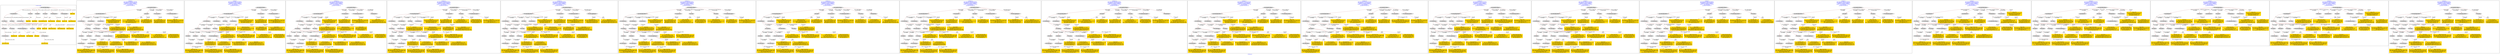 digraph n0 {
fontcolor="blue"
remincross="true"
label="s02-dma.csv"
subgraph cluster_0 {
label="1-correct model"
n2[style="filled",color="white",fillcolor="lightgray",label="E12_Production1"];
n3[style="filled",color="white",fillcolor="lightgray",label="E21_Person1"];
n4[style="filled",color="white",fillcolor="lightgray",label="E55_Type2"];
n5[style="filled",color="white",fillcolor="lightgray",label="E52_Time-Span3"];
n6[style="filled",color="white",fillcolor="lightgray",label="E69_Death1"];
n7[style="filled",color="white",fillcolor="lightgray",label="E74_Group1"];
n8[style="filled",color="white",fillcolor="lightgray",label="E82_Actor_Appellation1"];
n9[style="filled",color="white",fillcolor="lightgray",label="E67_Birth1"];
n10[shape="plaintext",style="filled",fillcolor="gold",label="Artist URI"];
n11[style="filled",color="white",fillcolor="lightgray",label="E22_Man-Made_Object1"];
n12[style="filled",color="white",fillcolor="lightgray",label="E35_Title1"];
n13[style="filled",color="white",fillcolor="lightgray",label="E30_Right1"];
n14[style="filled",color="white",fillcolor="lightgray",label="E55_Type1"];
n15[style="filled",color="white",fillcolor="lightgray",label="E54_Dimension1"];
n16[style="filled",color="white",fillcolor="lightgray",label="E40_Legal_Body1"];
n17[shape="plaintext",style="filled",fillcolor="gold",label="Object_URI"];
n18[shape="plaintext",style="filled",fillcolor="gold",label="Object Rights"];
n19[shape="plaintext",style="filled",fillcolor="gold",label="Object Title"];
n20[shape="plaintext",style="filled",fillcolor="gold",label="Museum URI"];
n21[shape="plaintext",style="filled",fillcolor="gold",label="Object Link Source"];
n22[style="filled",color="white",fillcolor="lightgray",label="E52_Time-Span1"];
n23[shape="plaintext",style="filled",fillcolor="gold",label="Artist Birth Date"];
n24[style="filled",color="white",fillcolor="lightgray",label="E52_Time-Span2"];
n25[shape="plaintext",style="filled",fillcolor="gold",label="Artist Death Date"];
n26[shape="plaintext",style="filled",fillcolor="gold",label="Object Earliest Date"];
n27[shape="plaintext",style="filled",fillcolor="gold",label="Object Latest Date"];
n28[shape="plaintext",style="filled",fillcolor="gold",label="dimensions"];
n29[shape="plaintext",style="filled",fillcolor="gold",label="Object Work Type URI"];
n30[shape="plaintext",style="filled",fillcolor="gold",label="Object Work Type"];
n31[shape="plaintext",style="filled",fillcolor="gold",label="Medium URI"];
n32[shape="plaintext",style="filled",fillcolor="gold",label="Object Facet Value 1"];
n33[shape="plaintext",style="filled",fillcolor="gold",label="Nationality_URI"];
n34[shape="plaintext",style="filled",fillcolor="gold",label="Artist Nationality"];
n35[shape="plaintext",style="filled",fillcolor="gold",label="Artist Appellation"];
n36[shape="plaintext",style="filled",fillcolor="gold",label="Artist Name"];
}
subgraph cluster_1 {
label="candidate 0\nlink coherence:0.8235294117647058\nnode coherence:0.8064516129032258\nconfidence:0.5054357114894675\nmapping score:0.48359207109386065\ncost:430.019464\n-precision:0.62-recall:0.62"
n38[style="filled",color="white",fillcolor="lightgray",label="E12_Production1"];
n39[style="filled",color="white",fillcolor="lightgray",label="E21_Person1"];
n40[style="filled",color="white",fillcolor="lightgray",label="E52_Time-Span2"];
n41[style="filled",color="white",fillcolor="lightgray",label="E55_Type1"];
n42[style="filled",color="white",fillcolor="lightgray",label="E67_Birth1"];
n43[style="filled",color="white",fillcolor="lightgray",label="E69_Death1"];
n44[style="filled",color="white",fillcolor="lightgray",label="E74_Group1"];
n45[style="filled",color="white",fillcolor="lightgray",label="E82_Actor_Appellation1"];
n46[style="filled",color="white",fillcolor="lightgray",label="E22_Man-Made_Object1"];
n47[style="filled",color="white",fillcolor="lightgray",label="E54_Dimension1"];
n48[style="filled",color="white",fillcolor="lightgray",label="E8_Acquisition1"];
n49[style="filled",color="white",fillcolor="lightgray",label="E33_Linguistic_Object2"];
n50[style="filled",color="white",fillcolor="lightgray",label="E55_Type2"];
n51[style="filled",color="white",fillcolor="lightgray",label="E52_Time-Span1"];
n52[style="filled",color="white",fillcolor="lightgray",label="E52_Time-Span3"];
n53[style="filled",color="white",fillcolor="lightgray",label="E31_Document1"];
n54[style="filled",color="white",fillcolor="lightgray",label="E73_Information_Object1"];
n55[shape="plaintext",style="filled",fillcolor="gold",label="Object Title\n[E73_Information_Object,P3_has_note,0.324]\n[E22_Man-Made_Object,P3_has_note,0.313]\n[E35_Title,label,0.19]\n[E33_Linguistic_Object,P3_has_note,0.173]"];
n56[shape="plaintext",style="filled",fillcolor="gold",label="Nationality_URI\n[E74_Group,classLink,0.627]\n[E55_Type,classLink,0.215]\n[E57_Material,classLink,0.113]\n[E74_Group,label,0.045]"];
n57[shape="plaintext",style="filled",fillcolor="gold",label="Artist Appellation\n[E82_Actor_Appellation,classLink,0.722]\n[E21_Person,classLink,0.151]\n[E31_Document,classLink,0.095]\n[E38_Image,classLink,0.032]"];
n58[shape="plaintext",style="filled",fillcolor="gold",label="Artist Birth Date\n[E52_Time-Span,P82a_begin_of_the_begin,0.522]\n[E52_Time-Span,P82_at_some_time_within,0.408]\n[E52_Time-Span,label,0.038]\n[E33_Linguistic_Object,P3_has_note,0.031]"];
n59[shape="plaintext",style="filled",fillcolor="gold",label="Object Work Type\n[E55_Type,label,0.341]\n[E31_Document,classLink,0.258]\n[E55_Type,classLink,0.217]\n[E33_Linguistic_Object,P3_has_note,0.184]"];
n60[shape="plaintext",style="filled",fillcolor="gold",label="Artist URI\n[E21_Person,classLink,0.538]\n[E31_Document,classLink,0.266]\n[E82_Actor_Appellation,classLink,0.107]\n[E38_Image,classLink,0.09]"];
n61[shape="plaintext",style="filled",fillcolor="gold",label="Object Rights\n[E8_Acquisition,P3_has_note,0.39]\n[E30_Right,P3_has_note,0.312]\n[E33_Linguistic_Object,P3_has_note,0.163]\n[E73_Information_Object,P3_has_note,0.134]"];
n62[shape="plaintext",style="filled",fillcolor="gold",label="Object Work Type URI\n[E55_Type,classLink,0.685]\n[E57_Material,classLink,0.163]\n[E74_Group,classLink,0.142]\n[E55_Type,label,0.01]"];
n63[shape="plaintext",style="filled",fillcolor="gold",label="Museum URI\n[E31_Document,classLink,0.547]\n[E21_Person,classLink,0.195]\n[E38_Image,classLink,0.181]\n[E30_Right,P3_has_note,0.077]"];
n64[shape="plaintext",style="filled",fillcolor="gold",label="Object Earliest Date\n[E52_Time-Span,P82_at_some_time_within,0.431]\n[E52_Time-Span,P82a_begin_of_the_begin,0.304]\n[E52_Time-Span,P82b_end_of_the_end,0.164]\n[E52_Time-Span,label,0.101]"];
n65[shape="plaintext",style="filled",fillcolor="gold",label="Artist Nationality\n[E74_Group,label,0.563]\n[E74_Group,classLink,0.321]\n[E8_Acquisition,P3_has_note,0.068]\n[E30_Right,P3_has_note,0.048]"];
n66[shape="plaintext",style="filled",fillcolor="gold",label="Artist Name\n[E82_Actor_Appellation,label,0.528]\n[E22_Man-Made_Object,classLink,0.171]\n[E73_Information_Object,P3_has_note,0.154]\n[E33_Linguistic_Object,P3_has_note,0.147]"];
n67[shape="plaintext",style="filled",fillcolor="gold",label="Object Latest Date\n[E52_Time-Span,P82_at_some_time_within,0.427]\n[E52_Time-Span,P82a_begin_of_the_begin,0.292]\n[E52_Time-Span,P82b_end_of_the_end,0.192]\n[E52_Time-Span,label,0.09]"];
n68[shape="plaintext",style="filled",fillcolor="gold",label="Object Facet Value 1\n[E55_Type,label,0.346]\n[E29_Design_or_Procedure,P3_has_note,0.288]\n[E57_Material,label,0.226]\n[E57_Material,classLink,0.14]"];
n69[shape="plaintext",style="filled",fillcolor="gold",label="Artist Death Date\n[E52_Time-Span,P82_at_some_time_within,0.427]\n[E52_Time-Span,P82b_end_of_the_end,0.398]\n[E52_Time-Span,P82a_begin_of_the_begin,0.093]\n[E52_Time-Span,label,0.082]"];
n70[shape="plaintext",style="filled",fillcolor="gold",label="Medium URI\n[E55_Type,classLink,0.435]\n[E57_Material,classLink,0.407]\n[E74_Group,classLink,0.157]\n[E55_Type,label,0.0]"];
n71[shape="plaintext",style="filled",fillcolor="gold",label="dimensions\n[E54_Dimension,P3_has_note,0.829]\n[E73_Information_Object,P3_has_note,0.062]\n[E22_Man-Made_Object,P3_has_note,0.062]\n[E82_Actor_Appellation,label,0.046]"];
n72[shape="plaintext",style="filled",fillcolor="gold",label="Object_URI\n[E22_Man-Made_Object,classLink,0.416]\n[E31_Document,classLink,0.336]\n[E38_Image,classLink,0.128]\n[E21_Person,classLink,0.12]"];
}
subgraph cluster_2 {
label="candidate 1\nlink coherence:0.7941176470588235\nnode coherence:0.8064516129032258\nconfidence:0.5054357114894675\nmapping score:0.48359207109386065\ncost:430.019474\n-precision:0.62-recall:0.62"
n74[style="filled",color="white",fillcolor="lightgray",label="E12_Production1"];
n75[style="filled",color="white",fillcolor="lightgray",label="E21_Person1"];
n76[style="filled",color="white",fillcolor="lightgray",label="E52_Time-Span2"];
n77[style="filled",color="white",fillcolor="lightgray",label="E55_Type1"];
n78[style="filled",color="white",fillcolor="lightgray",label="E67_Birth1"];
n79[style="filled",color="white",fillcolor="lightgray",label="E69_Death1"];
n80[style="filled",color="white",fillcolor="lightgray",label="E74_Group1"];
n81[style="filled",color="white",fillcolor="lightgray",label="E82_Actor_Appellation1"];
n82[style="filled",color="white",fillcolor="lightgray",label="E22_Man-Made_Object1"];
n83[style="filled",color="white",fillcolor="lightgray",label="E54_Dimension1"];
n84[style="filled",color="white",fillcolor="lightgray",label="E55_Type3"];
n85[style="filled",color="white",fillcolor="lightgray",label="E8_Acquisition1"];
n86[style="filled",color="white",fillcolor="lightgray",label="E33_Linguistic_Object2"];
n87[style="filled",color="white",fillcolor="lightgray",label="E52_Time-Span1"];
n88[style="filled",color="white",fillcolor="lightgray",label="E52_Time-Span3"];
n89[style="filled",color="white",fillcolor="lightgray",label="E31_Document1"];
n90[style="filled",color="white",fillcolor="lightgray",label="E73_Information_Object1"];
n91[shape="plaintext",style="filled",fillcolor="gold",label="Object Title\n[E73_Information_Object,P3_has_note,0.324]\n[E22_Man-Made_Object,P3_has_note,0.313]\n[E35_Title,label,0.19]\n[E33_Linguistic_Object,P3_has_note,0.173]"];
n92[shape="plaintext",style="filled",fillcolor="gold",label="Nationality_URI\n[E74_Group,classLink,0.627]\n[E55_Type,classLink,0.215]\n[E57_Material,classLink,0.113]\n[E74_Group,label,0.045]"];
n93[shape="plaintext",style="filled",fillcolor="gold",label="Object Facet Value 1\n[E55_Type,label,0.346]\n[E29_Design_or_Procedure,P3_has_note,0.288]\n[E57_Material,label,0.226]\n[E57_Material,classLink,0.14]"];
n94[shape="plaintext",style="filled",fillcolor="gold",label="Artist Appellation\n[E82_Actor_Appellation,classLink,0.722]\n[E21_Person,classLink,0.151]\n[E31_Document,classLink,0.095]\n[E38_Image,classLink,0.032]"];
n95[shape="plaintext",style="filled",fillcolor="gold",label="Artist Birth Date\n[E52_Time-Span,P82a_begin_of_the_begin,0.522]\n[E52_Time-Span,P82_at_some_time_within,0.408]\n[E52_Time-Span,label,0.038]\n[E33_Linguistic_Object,P3_has_note,0.031]"];
n96[shape="plaintext",style="filled",fillcolor="gold",label="Object Work Type\n[E55_Type,label,0.341]\n[E31_Document,classLink,0.258]\n[E55_Type,classLink,0.217]\n[E33_Linguistic_Object,P3_has_note,0.184]"];
n97[shape="plaintext",style="filled",fillcolor="gold",label="Artist URI\n[E21_Person,classLink,0.538]\n[E31_Document,classLink,0.266]\n[E82_Actor_Appellation,classLink,0.107]\n[E38_Image,classLink,0.09]"];
n98[shape="plaintext",style="filled",fillcolor="gold",label="Object Rights\n[E8_Acquisition,P3_has_note,0.39]\n[E30_Right,P3_has_note,0.312]\n[E33_Linguistic_Object,P3_has_note,0.163]\n[E73_Information_Object,P3_has_note,0.134]"];
n99[shape="plaintext",style="filled",fillcolor="gold",label="Object Work Type URI\n[E55_Type,classLink,0.685]\n[E57_Material,classLink,0.163]\n[E74_Group,classLink,0.142]\n[E55_Type,label,0.01]"];
n100[shape="plaintext",style="filled",fillcolor="gold",label="Museum URI\n[E31_Document,classLink,0.547]\n[E21_Person,classLink,0.195]\n[E38_Image,classLink,0.181]\n[E30_Right,P3_has_note,0.077]"];
n101[shape="plaintext",style="filled",fillcolor="gold",label="Object Earliest Date\n[E52_Time-Span,P82_at_some_time_within,0.431]\n[E52_Time-Span,P82a_begin_of_the_begin,0.304]\n[E52_Time-Span,P82b_end_of_the_end,0.164]\n[E52_Time-Span,label,0.101]"];
n102[shape="plaintext",style="filled",fillcolor="gold",label="Medium URI\n[E55_Type,classLink,0.435]\n[E57_Material,classLink,0.407]\n[E74_Group,classLink,0.157]\n[E55_Type,label,0.0]"];
n103[shape="plaintext",style="filled",fillcolor="gold",label="Artist Nationality\n[E74_Group,label,0.563]\n[E74_Group,classLink,0.321]\n[E8_Acquisition,P3_has_note,0.068]\n[E30_Right,P3_has_note,0.048]"];
n104[shape="plaintext",style="filled",fillcolor="gold",label="Artist Name\n[E82_Actor_Appellation,label,0.528]\n[E22_Man-Made_Object,classLink,0.171]\n[E73_Information_Object,P3_has_note,0.154]\n[E33_Linguistic_Object,P3_has_note,0.147]"];
n105[shape="plaintext",style="filled",fillcolor="gold",label="Object Latest Date\n[E52_Time-Span,P82_at_some_time_within,0.427]\n[E52_Time-Span,P82a_begin_of_the_begin,0.292]\n[E52_Time-Span,P82b_end_of_the_end,0.192]\n[E52_Time-Span,label,0.09]"];
n106[shape="plaintext",style="filled",fillcolor="gold",label="Artist Death Date\n[E52_Time-Span,P82_at_some_time_within,0.427]\n[E52_Time-Span,P82b_end_of_the_end,0.398]\n[E52_Time-Span,P82a_begin_of_the_begin,0.093]\n[E52_Time-Span,label,0.082]"];
n107[shape="plaintext",style="filled",fillcolor="gold",label="dimensions\n[E54_Dimension,P3_has_note,0.829]\n[E73_Information_Object,P3_has_note,0.062]\n[E22_Man-Made_Object,P3_has_note,0.062]\n[E82_Actor_Appellation,label,0.046]"];
n108[shape="plaintext",style="filled",fillcolor="gold",label="Object_URI\n[E22_Man-Made_Object,classLink,0.416]\n[E31_Document,classLink,0.336]\n[E38_Image,classLink,0.128]\n[E21_Person,classLink,0.12]"];
}
subgraph cluster_3 {
label="candidate 10\nlink coherence:0.7647058823529411\nnode coherence:0.8064516129032258\nconfidence:0.5054357114894675\nmapping score:0.48359207109386065\ncost:529.029506\n-precision:0.62-recall:0.62"
n110[style="filled",color="white",fillcolor="lightgray",label="E12_Production1"];
n111[style="filled",color="white",fillcolor="lightgray",label="E21_Person1"];
n112[style="filled",color="white",fillcolor="lightgray",label="E52_Time-Span2"];
n113[style="filled",color="white",fillcolor="lightgray",label="E55_Type1"];
n114[style="filled",color="white",fillcolor="lightgray",label="E67_Birth1"];
n115[style="filled",color="white",fillcolor="lightgray",label="E69_Death1"];
n116[style="filled",color="white",fillcolor="lightgray",label="E74_Group1"];
n117[style="filled",color="white",fillcolor="lightgray",label="E82_Actor_Appellation1"];
n118[style="filled",color="white",fillcolor="lightgray",label="E22_Man-Made_Object1"];
n119[style="filled",color="white",fillcolor="lightgray",label="E54_Dimension1"];
n120[style="filled",color="white",fillcolor="lightgray",label="E55_Type2"];
n121[style="filled",color="white",fillcolor="lightgray",label="E33_Linguistic_Object2"];
n122[style="filled",color="white",fillcolor="lightgray",label="E52_Time-Span1"];
n123[style="filled",color="white",fillcolor="lightgray",label="E52_Time-Span3"];
n124[style="filled",color="white",fillcolor="lightgray",label="E31_Document1"];
n125[style="filled",color="white",fillcolor="lightgray",label="E73_Information_Object1"];
n126[style="filled",color="white",fillcolor="lightgray",label="E8_Acquisition1"];
n127[shape="plaintext",style="filled",fillcolor="gold",label="Object Title\n[E73_Information_Object,P3_has_note,0.324]\n[E22_Man-Made_Object,P3_has_note,0.313]\n[E35_Title,label,0.19]\n[E33_Linguistic_Object,P3_has_note,0.173]"];
n128[shape="plaintext",style="filled",fillcolor="gold",label="Nationality_URI\n[E74_Group,classLink,0.627]\n[E55_Type,classLink,0.215]\n[E57_Material,classLink,0.113]\n[E74_Group,label,0.045]"];
n129[shape="plaintext",style="filled",fillcolor="gold",label="Artist Appellation\n[E82_Actor_Appellation,classLink,0.722]\n[E21_Person,classLink,0.151]\n[E31_Document,classLink,0.095]\n[E38_Image,classLink,0.032]"];
n130[shape="plaintext",style="filled",fillcolor="gold",label="Artist Birth Date\n[E52_Time-Span,P82a_begin_of_the_begin,0.522]\n[E52_Time-Span,P82_at_some_time_within,0.408]\n[E52_Time-Span,label,0.038]\n[E33_Linguistic_Object,P3_has_note,0.031]"];
n131[shape="plaintext",style="filled",fillcolor="gold",label="Object Work Type\n[E55_Type,label,0.341]\n[E31_Document,classLink,0.258]\n[E55_Type,classLink,0.217]\n[E33_Linguistic_Object,P3_has_note,0.184]"];
n132[shape="plaintext",style="filled",fillcolor="gold",label="Artist URI\n[E21_Person,classLink,0.538]\n[E31_Document,classLink,0.266]\n[E82_Actor_Appellation,classLink,0.107]\n[E38_Image,classLink,0.09]"];
n133[shape="plaintext",style="filled",fillcolor="gold",label="Object Rights\n[E8_Acquisition,P3_has_note,0.39]\n[E30_Right,P3_has_note,0.312]\n[E33_Linguistic_Object,P3_has_note,0.163]\n[E73_Information_Object,P3_has_note,0.134]"];
n134[shape="plaintext",style="filled",fillcolor="gold",label="Object Work Type URI\n[E55_Type,classLink,0.685]\n[E57_Material,classLink,0.163]\n[E74_Group,classLink,0.142]\n[E55_Type,label,0.01]"];
n135[shape="plaintext",style="filled",fillcolor="gold",label="Museum URI\n[E31_Document,classLink,0.547]\n[E21_Person,classLink,0.195]\n[E38_Image,classLink,0.181]\n[E30_Right,P3_has_note,0.077]"];
n136[shape="plaintext",style="filled",fillcolor="gold",label="Object Earliest Date\n[E52_Time-Span,P82_at_some_time_within,0.431]\n[E52_Time-Span,P82a_begin_of_the_begin,0.304]\n[E52_Time-Span,P82b_end_of_the_end,0.164]\n[E52_Time-Span,label,0.101]"];
n137[shape="plaintext",style="filled",fillcolor="gold",label="Artist Nationality\n[E74_Group,label,0.563]\n[E74_Group,classLink,0.321]\n[E8_Acquisition,P3_has_note,0.068]\n[E30_Right,P3_has_note,0.048]"];
n138[shape="plaintext",style="filled",fillcolor="gold",label="Artist Name\n[E82_Actor_Appellation,label,0.528]\n[E22_Man-Made_Object,classLink,0.171]\n[E73_Information_Object,P3_has_note,0.154]\n[E33_Linguistic_Object,P3_has_note,0.147]"];
n139[shape="plaintext",style="filled",fillcolor="gold",label="Object Latest Date\n[E52_Time-Span,P82_at_some_time_within,0.427]\n[E52_Time-Span,P82a_begin_of_the_begin,0.292]\n[E52_Time-Span,P82b_end_of_the_end,0.192]\n[E52_Time-Span,label,0.09]"];
n140[shape="plaintext",style="filled",fillcolor="gold",label="Object Facet Value 1\n[E55_Type,label,0.346]\n[E29_Design_or_Procedure,P3_has_note,0.288]\n[E57_Material,label,0.226]\n[E57_Material,classLink,0.14]"];
n141[shape="plaintext",style="filled",fillcolor="gold",label="Artist Death Date\n[E52_Time-Span,P82_at_some_time_within,0.427]\n[E52_Time-Span,P82b_end_of_the_end,0.398]\n[E52_Time-Span,P82a_begin_of_the_begin,0.093]\n[E52_Time-Span,label,0.082]"];
n142[shape="plaintext",style="filled",fillcolor="gold",label="Medium URI\n[E55_Type,classLink,0.435]\n[E57_Material,classLink,0.407]\n[E74_Group,classLink,0.157]\n[E55_Type,label,0.0]"];
n143[shape="plaintext",style="filled",fillcolor="gold",label="dimensions\n[E54_Dimension,P3_has_note,0.829]\n[E73_Information_Object,P3_has_note,0.062]\n[E22_Man-Made_Object,P3_has_note,0.062]\n[E82_Actor_Appellation,label,0.046]"];
n144[shape="plaintext",style="filled",fillcolor="gold",label="Object_URI\n[E22_Man-Made_Object,classLink,0.416]\n[E31_Document,classLink,0.336]\n[E38_Image,classLink,0.128]\n[E21_Person,classLink,0.12]"];
}
subgraph cluster_4 {
label="candidate 11\nlink coherence:0.7647058823529411\nnode coherence:0.8064516129032258\nconfidence:0.5054357114894675\nmapping score:0.48359207109386065\ncost:529.029516\n-precision:0.62-recall:0.62"
n146[style="filled",color="white",fillcolor="lightgray",label="E12_Production1"];
n147[style="filled",color="white",fillcolor="lightgray",label="E21_Person1"];
n148[style="filled",color="white",fillcolor="lightgray",label="E52_Time-Span2"];
n149[style="filled",color="white",fillcolor="lightgray",label="E67_Birth1"];
n150[style="filled",color="white",fillcolor="lightgray",label="E69_Death1"];
n151[style="filled",color="white",fillcolor="lightgray",label="E74_Group1"];
n152[style="filled",color="white",fillcolor="lightgray",label="E82_Actor_Appellation1"];
n153[style="filled",color="white",fillcolor="lightgray",label="E22_Man-Made_Object1"];
n154[style="filled",color="white",fillcolor="lightgray",label="E54_Dimension1"];
n155[style="filled",color="white",fillcolor="lightgray",label="E55_Type3"];
n156[style="filled",color="white",fillcolor="lightgray",label="E8_Acquisition1"];
n157[style="filled",color="white",fillcolor="lightgray",label="E33_Linguistic_Object2"];
n158[style="filled",color="white",fillcolor="lightgray",label="E52_Time-Span1"];
n159[style="filled",color="white",fillcolor="lightgray",label="E52_Time-Span3"];
n160[style="filled",color="white",fillcolor="lightgray",label="E31_Document1"];
n161[style="filled",color="white",fillcolor="lightgray",label="E55_Type1"];
n162[style="filled",color="white",fillcolor="lightgray",label="E73_Information_Object1"];
n163[shape="plaintext",style="filled",fillcolor="gold",label="Object Title\n[E73_Information_Object,P3_has_note,0.324]\n[E22_Man-Made_Object,P3_has_note,0.313]\n[E35_Title,label,0.19]\n[E33_Linguistic_Object,P3_has_note,0.173]"];
n164[shape="plaintext",style="filled",fillcolor="gold",label="Nationality_URI\n[E74_Group,classLink,0.627]\n[E55_Type,classLink,0.215]\n[E57_Material,classLink,0.113]\n[E74_Group,label,0.045]"];
n165[shape="plaintext",style="filled",fillcolor="gold",label="Object Facet Value 1\n[E55_Type,label,0.346]\n[E29_Design_or_Procedure,P3_has_note,0.288]\n[E57_Material,label,0.226]\n[E57_Material,classLink,0.14]"];
n166[shape="plaintext",style="filled",fillcolor="gold",label="Artist Appellation\n[E82_Actor_Appellation,classLink,0.722]\n[E21_Person,classLink,0.151]\n[E31_Document,classLink,0.095]\n[E38_Image,classLink,0.032]"];
n167[shape="plaintext",style="filled",fillcolor="gold",label="Artist Birth Date\n[E52_Time-Span,P82a_begin_of_the_begin,0.522]\n[E52_Time-Span,P82_at_some_time_within,0.408]\n[E52_Time-Span,label,0.038]\n[E33_Linguistic_Object,P3_has_note,0.031]"];
n168[shape="plaintext",style="filled",fillcolor="gold",label="Object Work Type\n[E55_Type,label,0.341]\n[E31_Document,classLink,0.258]\n[E55_Type,classLink,0.217]\n[E33_Linguistic_Object,P3_has_note,0.184]"];
n169[shape="plaintext",style="filled",fillcolor="gold",label="Artist URI\n[E21_Person,classLink,0.538]\n[E31_Document,classLink,0.266]\n[E82_Actor_Appellation,classLink,0.107]\n[E38_Image,classLink,0.09]"];
n170[shape="plaintext",style="filled",fillcolor="gold",label="Object Rights\n[E8_Acquisition,P3_has_note,0.39]\n[E30_Right,P3_has_note,0.312]\n[E33_Linguistic_Object,P3_has_note,0.163]\n[E73_Information_Object,P3_has_note,0.134]"];
n171[shape="plaintext",style="filled",fillcolor="gold",label="Object Work Type URI\n[E55_Type,classLink,0.685]\n[E57_Material,classLink,0.163]\n[E74_Group,classLink,0.142]\n[E55_Type,label,0.01]"];
n172[shape="plaintext",style="filled",fillcolor="gold",label="Museum URI\n[E31_Document,classLink,0.547]\n[E21_Person,classLink,0.195]\n[E38_Image,classLink,0.181]\n[E30_Right,P3_has_note,0.077]"];
n173[shape="plaintext",style="filled",fillcolor="gold",label="Object Earliest Date\n[E52_Time-Span,P82_at_some_time_within,0.431]\n[E52_Time-Span,P82a_begin_of_the_begin,0.304]\n[E52_Time-Span,P82b_end_of_the_end,0.164]\n[E52_Time-Span,label,0.101]"];
n174[shape="plaintext",style="filled",fillcolor="gold",label="Medium URI\n[E55_Type,classLink,0.435]\n[E57_Material,classLink,0.407]\n[E74_Group,classLink,0.157]\n[E55_Type,label,0.0]"];
n175[shape="plaintext",style="filled",fillcolor="gold",label="Artist Nationality\n[E74_Group,label,0.563]\n[E74_Group,classLink,0.321]\n[E8_Acquisition,P3_has_note,0.068]\n[E30_Right,P3_has_note,0.048]"];
n176[shape="plaintext",style="filled",fillcolor="gold",label="Artist Name\n[E82_Actor_Appellation,label,0.528]\n[E22_Man-Made_Object,classLink,0.171]\n[E73_Information_Object,P3_has_note,0.154]\n[E33_Linguistic_Object,P3_has_note,0.147]"];
n177[shape="plaintext",style="filled",fillcolor="gold",label="Object Latest Date\n[E52_Time-Span,P82_at_some_time_within,0.427]\n[E52_Time-Span,P82a_begin_of_the_begin,0.292]\n[E52_Time-Span,P82b_end_of_the_end,0.192]\n[E52_Time-Span,label,0.09]"];
n178[shape="plaintext",style="filled",fillcolor="gold",label="Artist Death Date\n[E52_Time-Span,P82_at_some_time_within,0.427]\n[E52_Time-Span,P82b_end_of_the_end,0.398]\n[E52_Time-Span,P82a_begin_of_the_begin,0.093]\n[E52_Time-Span,label,0.082]"];
n179[shape="plaintext",style="filled",fillcolor="gold",label="dimensions\n[E54_Dimension,P3_has_note,0.829]\n[E73_Information_Object,P3_has_note,0.062]\n[E22_Man-Made_Object,P3_has_note,0.062]\n[E82_Actor_Appellation,label,0.046]"];
n180[shape="plaintext",style="filled",fillcolor="gold",label="Object_URI\n[E22_Man-Made_Object,classLink,0.416]\n[E31_Document,classLink,0.336]\n[E38_Image,classLink,0.128]\n[E21_Person,classLink,0.12]"];
}
subgraph cluster_5 {
label="candidate 12\nlink coherence:0.7647058823529411\nnode coherence:0.8064516129032258\nconfidence:0.5054357114894675\nmapping score:0.48359207109386065\ncost:529.029536\n-precision:0.59-recall:0.59"
n182[style="filled",color="white",fillcolor="lightgray",label="E12_Production1"];
n183[style="filled",color="white",fillcolor="lightgray",label="E21_Person1"];
n184[style="filled",color="white",fillcolor="lightgray",label="E52_Time-Span2"];
n185[style="filled",color="white",fillcolor="lightgray",label="E55_Type1"];
n186[style="filled",color="white",fillcolor="lightgray",label="E67_Birth1"];
n187[style="filled",color="white",fillcolor="lightgray",label="E69_Death1"];
n188[style="filled",color="white",fillcolor="lightgray",label="E74_Group1"];
n189[style="filled",color="white",fillcolor="lightgray",label="E22_Man-Made_Object1"];
n190[style="filled",color="white",fillcolor="lightgray",label="E54_Dimension1"];
n191[style="filled",color="white",fillcolor="lightgray",label="E55_Type3"];
n192[style="filled",color="white",fillcolor="lightgray",label="E8_Acquisition1"];
n193[style="filled",color="white",fillcolor="lightgray",label="E33_Linguistic_Object2"];
n194[style="filled",color="white",fillcolor="lightgray",label="E52_Time-Span1"];
n195[style="filled",color="white",fillcolor="lightgray",label="E52_Time-Span3"];
n196[style="filled",color="white",fillcolor="lightgray",label="E31_Document1"];
n197[style="filled",color="white",fillcolor="lightgray",label="E73_Information_Object1"];
n198[style="filled",color="white",fillcolor="lightgray",label="E82_Actor_Appellation1"];
n199[shape="plaintext",style="filled",fillcolor="gold",label="Object Title\n[E73_Information_Object,P3_has_note,0.324]\n[E22_Man-Made_Object,P3_has_note,0.313]\n[E35_Title,label,0.19]\n[E33_Linguistic_Object,P3_has_note,0.173]"];
n200[shape="plaintext",style="filled",fillcolor="gold",label="Nationality_URI\n[E74_Group,classLink,0.627]\n[E55_Type,classLink,0.215]\n[E57_Material,classLink,0.113]\n[E74_Group,label,0.045]"];
n201[shape="plaintext",style="filled",fillcolor="gold",label="Object Facet Value 1\n[E55_Type,label,0.346]\n[E29_Design_or_Procedure,P3_has_note,0.288]\n[E57_Material,label,0.226]\n[E57_Material,classLink,0.14]"];
n202[shape="plaintext",style="filled",fillcolor="gold",label="Artist Appellation\n[E82_Actor_Appellation,classLink,0.722]\n[E21_Person,classLink,0.151]\n[E31_Document,classLink,0.095]\n[E38_Image,classLink,0.032]"];
n203[shape="plaintext",style="filled",fillcolor="gold",label="Artist Birth Date\n[E52_Time-Span,P82a_begin_of_the_begin,0.522]\n[E52_Time-Span,P82_at_some_time_within,0.408]\n[E52_Time-Span,label,0.038]\n[E33_Linguistic_Object,P3_has_note,0.031]"];
n204[shape="plaintext",style="filled",fillcolor="gold",label="Object Work Type\n[E55_Type,label,0.341]\n[E31_Document,classLink,0.258]\n[E55_Type,classLink,0.217]\n[E33_Linguistic_Object,P3_has_note,0.184]"];
n205[shape="plaintext",style="filled",fillcolor="gold",label="Artist URI\n[E21_Person,classLink,0.538]\n[E31_Document,classLink,0.266]\n[E82_Actor_Appellation,classLink,0.107]\n[E38_Image,classLink,0.09]"];
n206[shape="plaintext",style="filled",fillcolor="gold",label="Object Rights\n[E8_Acquisition,P3_has_note,0.39]\n[E30_Right,P3_has_note,0.312]\n[E33_Linguistic_Object,P3_has_note,0.163]\n[E73_Information_Object,P3_has_note,0.134]"];
n207[shape="plaintext",style="filled",fillcolor="gold",label="Object Work Type URI\n[E55_Type,classLink,0.685]\n[E57_Material,classLink,0.163]\n[E74_Group,classLink,0.142]\n[E55_Type,label,0.01]"];
n208[shape="plaintext",style="filled",fillcolor="gold",label="Museum URI\n[E31_Document,classLink,0.547]\n[E21_Person,classLink,0.195]\n[E38_Image,classLink,0.181]\n[E30_Right,P3_has_note,0.077]"];
n209[shape="plaintext",style="filled",fillcolor="gold",label="Object Earliest Date\n[E52_Time-Span,P82_at_some_time_within,0.431]\n[E52_Time-Span,P82a_begin_of_the_begin,0.304]\n[E52_Time-Span,P82b_end_of_the_end,0.164]\n[E52_Time-Span,label,0.101]"];
n210[shape="plaintext",style="filled",fillcolor="gold",label="Medium URI\n[E55_Type,classLink,0.435]\n[E57_Material,classLink,0.407]\n[E74_Group,classLink,0.157]\n[E55_Type,label,0.0]"];
n211[shape="plaintext",style="filled",fillcolor="gold",label="Artist Nationality\n[E74_Group,label,0.563]\n[E74_Group,classLink,0.321]\n[E8_Acquisition,P3_has_note,0.068]\n[E30_Right,P3_has_note,0.048]"];
n212[shape="plaintext",style="filled",fillcolor="gold",label="Artist Name\n[E82_Actor_Appellation,label,0.528]\n[E22_Man-Made_Object,classLink,0.171]\n[E73_Information_Object,P3_has_note,0.154]\n[E33_Linguistic_Object,P3_has_note,0.147]"];
n213[shape="plaintext",style="filled",fillcolor="gold",label="Object Latest Date\n[E52_Time-Span,P82_at_some_time_within,0.427]\n[E52_Time-Span,P82a_begin_of_the_begin,0.292]\n[E52_Time-Span,P82b_end_of_the_end,0.192]\n[E52_Time-Span,label,0.09]"];
n214[shape="plaintext",style="filled",fillcolor="gold",label="Artist Death Date\n[E52_Time-Span,P82_at_some_time_within,0.427]\n[E52_Time-Span,P82b_end_of_the_end,0.398]\n[E52_Time-Span,P82a_begin_of_the_begin,0.093]\n[E52_Time-Span,label,0.082]"];
n215[shape="plaintext",style="filled",fillcolor="gold",label="dimensions\n[E54_Dimension,P3_has_note,0.829]\n[E73_Information_Object,P3_has_note,0.062]\n[E22_Man-Made_Object,P3_has_note,0.062]\n[E82_Actor_Appellation,label,0.046]"];
n216[shape="plaintext",style="filled",fillcolor="gold",label="Object_URI\n[E22_Man-Made_Object,classLink,0.416]\n[E31_Document,classLink,0.336]\n[E38_Image,classLink,0.128]\n[E21_Person,classLink,0.12]"];
}
subgraph cluster_6 {
label="candidate 13\nlink coherence:0.7647058823529411\nnode coherence:0.8064516129032258\nconfidence:0.5054357114894675\nmapping score:0.48359207109386065\ncost:628.039518\n-precision:0.62-recall:0.62"
n218[style="filled",color="white",fillcolor="lightgray",label="E12_Production1"];
n219[style="filled",color="white",fillcolor="lightgray",label="E21_Person1"];
n220[style="filled",color="white",fillcolor="lightgray",label="E52_Time-Span2"];
n221[style="filled",color="white",fillcolor="lightgray",label="E67_Birth1"];
n222[style="filled",color="white",fillcolor="lightgray",label="E69_Death1"];
n223[style="filled",color="white",fillcolor="lightgray",label="E74_Group1"];
n224[style="filled",color="white",fillcolor="lightgray",label="E82_Actor_Appellation1"];
n225[style="filled",color="white",fillcolor="lightgray",label="E22_Man-Made_Object1"];
n226[style="filled",color="white",fillcolor="lightgray",label="E54_Dimension1"];
n227[style="filled",color="white",fillcolor="lightgray",label="E8_Acquisition1"];
n228[style="filled",color="white",fillcolor="lightgray",label="E33_Linguistic_Object2"];
n229[style="filled",color="white",fillcolor="lightgray",label="E52_Time-Span1"];
n230[style="filled",color="white",fillcolor="lightgray",label="E52_Time-Span3"];
n231[style="filled",color="white",fillcolor="lightgray",label="E31_Document1"];
n232[style="filled",color="white",fillcolor="lightgray",label="E55_Type1"];
n233[style="filled",color="white",fillcolor="lightgray",label="E55_Type3"];
n234[style="filled",color="white",fillcolor="lightgray",label="E73_Information_Object1"];
n235[shape="plaintext",style="filled",fillcolor="gold",label="Object Title\n[E73_Information_Object,P3_has_note,0.324]\n[E22_Man-Made_Object,P3_has_note,0.313]\n[E35_Title,label,0.19]\n[E33_Linguistic_Object,P3_has_note,0.173]"];
n236[shape="plaintext",style="filled",fillcolor="gold",label="Nationality_URI\n[E74_Group,classLink,0.627]\n[E55_Type,classLink,0.215]\n[E57_Material,classLink,0.113]\n[E74_Group,label,0.045]"];
n237[shape="plaintext",style="filled",fillcolor="gold",label="Object Facet Value 1\n[E55_Type,label,0.346]\n[E29_Design_or_Procedure,P3_has_note,0.288]\n[E57_Material,label,0.226]\n[E57_Material,classLink,0.14]"];
n238[shape="plaintext",style="filled",fillcolor="gold",label="Artist Appellation\n[E82_Actor_Appellation,classLink,0.722]\n[E21_Person,classLink,0.151]\n[E31_Document,classLink,0.095]\n[E38_Image,classLink,0.032]"];
n239[shape="plaintext",style="filled",fillcolor="gold",label="Artist Birth Date\n[E52_Time-Span,P82a_begin_of_the_begin,0.522]\n[E52_Time-Span,P82_at_some_time_within,0.408]\n[E52_Time-Span,label,0.038]\n[E33_Linguistic_Object,P3_has_note,0.031]"];
n240[shape="plaintext",style="filled",fillcolor="gold",label="Object Work Type\n[E55_Type,label,0.341]\n[E31_Document,classLink,0.258]\n[E55_Type,classLink,0.217]\n[E33_Linguistic_Object,P3_has_note,0.184]"];
n241[shape="plaintext",style="filled",fillcolor="gold",label="Artist URI\n[E21_Person,classLink,0.538]\n[E31_Document,classLink,0.266]\n[E82_Actor_Appellation,classLink,0.107]\n[E38_Image,classLink,0.09]"];
n242[shape="plaintext",style="filled",fillcolor="gold",label="Object Rights\n[E8_Acquisition,P3_has_note,0.39]\n[E30_Right,P3_has_note,0.312]\n[E33_Linguistic_Object,P3_has_note,0.163]\n[E73_Information_Object,P3_has_note,0.134]"];
n243[shape="plaintext",style="filled",fillcolor="gold",label="Object Work Type URI\n[E55_Type,classLink,0.685]\n[E57_Material,classLink,0.163]\n[E74_Group,classLink,0.142]\n[E55_Type,label,0.01]"];
n244[shape="plaintext",style="filled",fillcolor="gold",label="Museum URI\n[E31_Document,classLink,0.547]\n[E21_Person,classLink,0.195]\n[E38_Image,classLink,0.181]\n[E30_Right,P3_has_note,0.077]"];
n245[shape="plaintext",style="filled",fillcolor="gold",label="Object Earliest Date\n[E52_Time-Span,P82_at_some_time_within,0.431]\n[E52_Time-Span,P82a_begin_of_the_begin,0.304]\n[E52_Time-Span,P82b_end_of_the_end,0.164]\n[E52_Time-Span,label,0.101]"];
n246[shape="plaintext",style="filled",fillcolor="gold",label="Medium URI\n[E55_Type,classLink,0.435]\n[E57_Material,classLink,0.407]\n[E74_Group,classLink,0.157]\n[E55_Type,label,0.0]"];
n247[shape="plaintext",style="filled",fillcolor="gold",label="Artist Nationality\n[E74_Group,label,0.563]\n[E74_Group,classLink,0.321]\n[E8_Acquisition,P3_has_note,0.068]\n[E30_Right,P3_has_note,0.048]"];
n248[shape="plaintext",style="filled",fillcolor="gold",label="Artist Name\n[E82_Actor_Appellation,label,0.528]\n[E22_Man-Made_Object,classLink,0.171]\n[E73_Information_Object,P3_has_note,0.154]\n[E33_Linguistic_Object,P3_has_note,0.147]"];
n249[shape="plaintext",style="filled",fillcolor="gold",label="Object Latest Date\n[E52_Time-Span,P82_at_some_time_within,0.427]\n[E52_Time-Span,P82a_begin_of_the_begin,0.292]\n[E52_Time-Span,P82b_end_of_the_end,0.192]\n[E52_Time-Span,label,0.09]"];
n250[shape="plaintext",style="filled",fillcolor="gold",label="Artist Death Date\n[E52_Time-Span,P82_at_some_time_within,0.427]\n[E52_Time-Span,P82b_end_of_the_end,0.398]\n[E52_Time-Span,P82a_begin_of_the_begin,0.093]\n[E52_Time-Span,label,0.082]"];
n251[shape="plaintext",style="filled",fillcolor="gold",label="dimensions\n[E54_Dimension,P3_has_note,0.829]\n[E73_Information_Object,P3_has_note,0.062]\n[E22_Man-Made_Object,P3_has_note,0.062]\n[E82_Actor_Appellation,label,0.046]"];
n252[shape="plaintext",style="filled",fillcolor="gold",label="Object_URI\n[E22_Man-Made_Object,classLink,0.416]\n[E31_Document,classLink,0.336]\n[E38_Image,classLink,0.128]\n[E21_Person,classLink,0.12]"];
}
subgraph cluster_7 {
label="candidate 14\nlink coherence:0.7647058823529411\nnode coherence:0.8064516129032258\nconfidence:0.5054357114894675\nmapping score:0.48359207109386065\ncost:628.039528\n-precision:0.59-recall:0.59"
n254[style="filled",color="white",fillcolor="lightgray",label="E12_Production1"];
n255[style="filled",color="white",fillcolor="lightgray",label="E21_Person1"];
n256[style="filled",color="white",fillcolor="lightgray",label="E52_Time-Span2"];
n257[style="filled",color="white",fillcolor="lightgray",label="E55_Type1"];
n258[style="filled",color="white",fillcolor="lightgray",label="E67_Birth1"];
n259[style="filled",color="white",fillcolor="lightgray",label="E69_Death1"];
n260[style="filled",color="white",fillcolor="lightgray",label="E82_Actor_Appellation1"];
n261[style="filled",color="white",fillcolor="lightgray",label="E22_Man-Made_Object1"];
n262[style="filled",color="white",fillcolor="lightgray",label="E54_Dimension1"];
n263[style="filled",color="white",fillcolor="lightgray",label="E33_Linguistic_Object2"];
n264[style="filled",color="white",fillcolor="lightgray",label="E55_Type2"];
n265[style="filled",color="white",fillcolor="lightgray",label="E52_Time-Span1"];
n266[style="filled",color="white",fillcolor="lightgray",label="E52_Time-Span3"];
n267[style="filled",color="white",fillcolor="lightgray",label="E31_Document1"];
n268[style="filled",color="white",fillcolor="lightgray",label="E73_Information_Object1"];
n269[style="filled",color="white",fillcolor="lightgray",label="E74_Group1"];
n270[style="filled",color="white",fillcolor="lightgray",label="E8_Acquisition1"];
n271[shape="plaintext",style="filled",fillcolor="gold",label="Object Title\n[E73_Information_Object,P3_has_note,0.324]\n[E22_Man-Made_Object,P3_has_note,0.313]\n[E35_Title,label,0.19]\n[E33_Linguistic_Object,P3_has_note,0.173]"];
n272[shape="plaintext",style="filled",fillcolor="gold",label="Nationality_URI\n[E74_Group,classLink,0.627]\n[E55_Type,classLink,0.215]\n[E57_Material,classLink,0.113]\n[E74_Group,label,0.045]"];
n273[shape="plaintext",style="filled",fillcolor="gold",label="Artist Appellation\n[E82_Actor_Appellation,classLink,0.722]\n[E21_Person,classLink,0.151]\n[E31_Document,classLink,0.095]\n[E38_Image,classLink,0.032]"];
n274[shape="plaintext",style="filled",fillcolor="gold",label="Artist Birth Date\n[E52_Time-Span,P82a_begin_of_the_begin,0.522]\n[E52_Time-Span,P82_at_some_time_within,0.408]\n[E52_Time-Span,label,0.038]\n[E33_Linguistic_Object,P3_has_note,0.031]"];
n275[shape="plaintext",style="filled",fillcolor="gold",label="Object Work Type\n[E55_Type,label,0.341]\n[E31_Document,classLink,0.258]\n[E55_Type,classLink,0.217]\n[E33_Linguistic_Object,P3_has_note,0.184]"];
n276[shape="plaintext",style="filled",fillcolor="gold",label="Artist URI\n[E21_Person,classLink,0.538]\n[E31_Document,classLink,0.266]\n[E82_Actor_Appellation,classLink,0.107]\n[E38_Image,classLink,0.09]"];
n277[shape="plaintext",style="filled",fillcolor="gold",label="Object Rights\n[E8_Acquisition,P3_has_note,0.39]\n[E30_Right,P3_has_note,0.312]\n[E33_Linguistic_Object,P3_has_note,0.163]\n[E73_Information_Object,P3_has_note,0.134]"];
n278[shape="plaintext",style="filled",fillcolor="gold",label="Object Work Type URI\n[E55_Type,classLink,0.685]\n[E57_Material,classLink,0.163]\n[E74_Group,classLink,0.142]\n[E55_Type,label,0.01]"];
n279[shape="plaintext",style="filled",fillcolor="gold",label="Museum URI\n[E31_Document,classLink,0.547]\n[E21_Person,classLink,0.195]\n[E38_Image,classLink,0.181]\n[E30_Right,P3_has_note,0.077]"];
n280[shape="plaintext",style="filled",fillcolor="gold",label="Object Earliest Date\n[E52_Time-Span,P82_at_some_time_within,0.431]\n[E52_Time-Span,P82a_begin_of_the_begin,0.304]\n[E52_Time-Span,P82b_end_of_the_end,0.164]\n[E52_Time-Span,label,0.101]"];
n281[shape="plaintext",style="filled",fillcolor="gold",label="Artist Nationality\n[E74_Group,label,0.563]\n[E74_Group,classLink,0.321]\n[E8_Acquisition,P3_has_note,0.068]\n[E30_Right,P3_has_note,0.048]"];
n282[shape="plaintext",style="filled",fillcolor="gold",label="Artist Name\n[E82_Actor_Appellation,label,0.528]\n[E22_Man-Made_Object,classLink,0.171]\n[E73_Information_Object,P3_has_note,0.154]\n[E33_Linguistic_Object,P3_has_note,0.147]"];
n283[shape="plaintext",style="filled",fillcolor="gold",label="Object Latest Date\n[E52_Time-Span,P82_at_some_time_within,0.427]\n[E52_Time-Span,P82a_begin_of_the_begin,0.292]\n[E52_Time-Span,P82b_end_of_the_end,0.192]\n[E52_Time-Span,label,0.09]"];
n284[shape="plaintext",style="filled",fillcolor="gold",label="Object Facet Value 1\n[E55_Type,label,0.346]\n[E29_Design_or_Procedure,P3_has_note,0.288]\n[E57_Material,label,0.226]\n[E57_Material,classLink,0.14]"];
n285[shape="plaintext",style="filled",fillcolor="gold",label="Artist Death Date\n[E52_Time-Span,P82_at_some_time_within,0.427]\n[E52_Time-Span,P82b_end_of_the_end,0.398]\n[E52_Time-Span,P82a_begin_of_the_begin,0.093]\n[E52_Time-Span,label,0.082]"];
n286[shape="plaintext",style="filled",fillcolor="gold",label="Medium URI\n[E55_Type,classLink,0.435]\n[E57_Material,classLink,0.407]\n[E74_Group,classLink,0.157]\n[E55_Type,label,0.0]"];
n287[shape="plaintext",style="filled",fillcolor="gold",label="dimensions\n[E54_Dimension,P3_has_note,0.829]\n[E73_Information_Object,P3_has_note,0.062]\n[E22_Man-Made_Object,P3_has_note,0.062]\n[E82_Actor_Appellation,label,0.046]"];
n288[shape="plaintext",style="filled",fillcolor="gold",label="Object_URI\n[E22_Man-Made_Object,classLink,0.416]\n[E31_Document,classLink,0.336]\n[E38_Image,classLink,0.128]\n[E21_Person,classLink,0.12]"];
}
subgraph cluster_8 {
label="candidate 15\nlink coherence:0.7647058823529411\nnode coherence:0.8064516129032258\nconfidence:0.5054357114894675\nmapping score:0.48359207109386065\ncost:628.039539\n-precision:0.59-recall:0.59"
n290[style="filled",color="white",fillcolor="lightgray",label="E12_Production1"];
n291[style="filled",color="white",fillcolor="lightgray",label="E21_Person1"];
n292[style="filled",color="white",fillcolor="lightgray",label="E52_Time-Span2"];
n293[style="filled",color="white",fillcolor="lightgray",label="E55_Type1"];
n294[style="filled",color="white",fillcolor="lightgray",label="E67_Birth1"];
n295[style="filled",color="white",fillcolor="lightgray",label="E69_Death1"];
n296[style="filled",color="white",fillcolor="lightgray",label="E74_Group1"];
n297[style="filled",color="white",fillcolor="lightgray",label="E22_Man-Made_Object1"];
n298[style="filled",color="white",fillcolor="lightgray",label="E54_Dimension1"];
n299[style="filled",color="white",fillcolor="lightgray",label="E8_Acquisition1"];
n300[style="filled",color="white",fillcolor="lightgray",label="E33_Linguistic_Object2"];
n301[style="filled",color="white",fillcolor="lightgray",label="E52_Time-Span1"];
n302[style="filled",color="white",fillcolor="lightgray",label="E52_Time-Span3"];
n303[style="filled",color="white",fillcolor="lightgray",label="E31_Document1"];
n304[style="filled",color="white",fillcolor="lightgray",label="E55_Type3"];
n305[style="filled",color="white",fillcolor="lightgray",label="E73_Information_Object1"];
n306[style="filled",color="white",fillcolor="lightgray",label="E82_Actor_Appellation1"];
n307[shape="plaintext",style="filled",fillcolor="gold",label="Object Title\n[E73_Information_Object,P3_has_note,0.324]\n[E22_Man-Made_Object,P3_has_note,0.313]\n[E35_Title,label,0.19]\n[E33_Linguistic_Object,P3_has_note,0.173]"];
n308[shape="plaintext",style="filled",fillcolor="gold",label="Nationality_URI\n[E74_Group,classLink,0.627]\n[E55_Type,classLink,0.215]\n[E57_Material,classLink,0.113]\n[E74_Group,label,0.045]"];
n309[shape="plaintext",style="filled",fillcolor="gold",label="Object Facet Value 1\n[E55_Type,label,0.346]\n[E29_Design_or_Procedure,P3_has_note,0.288]\n[E57_Material,label,0.226]\n[E57_Material,classLink,0.14]"];
n310[shape="plaintext",style="filled",fillcolor="gold",label="Artist Appellation\n[E82_Actor_Appellation,classLink,0.722]\n[E21_Person,classLink,0.151]\n[E31_Document,classLink,0.095]\n[E38_Image,classLink,0.032]"];
n311[shape="plaintext",style="filled",fillcolor="gold",label="Artist Birth Date\n[E52_Time-Span,P82a_begin_of_the_begin,0.522]\n[E52_Time-Span,P82_at_some_time_within,0.408]\n[E52_Time-Span,label,0.038]\n[E33_Linguistic_Object,P3_has_note,0.031]"];
n312[shape="plaintext",style="filled",fillcolor="gold",label="Object Work Type\n[E55_Type,label,0.341]\n[E31_Document,classLink,0.258]\n[E55_Type,classLink,0.217]\n[E33_Linguistic_Object,P3_has_note,0.184]"];
n313[shape="plaintext",style="filled",fillcolor="gold",label="Artist URI\n[E21_Person,classLink,0.538]\n[E31_Document,classLink,0.266]\n[E82_Actor_Appellation,classLink,0.107]\n[E38_Image,classLink,0.09]"];
n314[shape="plaintext",style="filled",fillcolor="gold",label="Object Rights\n[E8_Acquisition,P3_has_note,0.39]\n[E30_Right,P3_has_note,0.312]\n[E33_Linguistic_Object,P3_has_note,0.163]\n[E73_Information_Object,P3_has_note,0.134]"];
n315[shape="plaintext",style="filled",fillcolor="gold",label="Object Work Type URI\n[E55_Type,classLink,0.685]\n[E57_Material,classLink,0.163]\n[E74_Group,classLink,0.142]\n[E55_Type,label,0.01]"];
n316[shape="plaintext",style="filled",fillcolor="gold",label="Museum URI\n[E31_Document,classLink,0.547]\n[E21_Person,classLink,0.195]\n[E38_Image,classLink,0.181]\n[E30_Right,P3_has_note,0.077]"];
n317[shape="plaintext",style="filled",fillcolor="gold",label="Object Earliest Date\n[E52_Time-Span,P82_at_some_time_within,0.431]\n[E52_Time-Span,P82a_begin_of_the_begin,0.304]\n[E52_Time-Span,P82b_end_of_the_end,0.164]\n[E52_Time-Span,label,0.101]"];
n318[shape="plaintext",style="filled",fillcolor="gold",label="Medium URI\n[E55_Type,classLink,0.435]\n[E57_Material,classLink,0.407]\n[E74_Group,classLink,0.157]\n[E55_Type,label,0.0]"];
n319[shape="plaintext",style="filled",fillcolor="gold",label="Artist Nationality\n[E74_Group,label,0.563]\n[E74_Group,classLink,0.321]\n[E8_Acquisition,P3_has_note,0.068]\n[E30_Right,P3_has_note,0.048]"];
n320[shape="plaintext",style="filled",fillcolor="gold",label="Artist Name\n[E82_Actor_Appellation,label,0.528]\n[E22_Man-Made_Object,classLink,0.171]\n[E73_Information_Object,P3_has_note,0.154]\n[E33_Linguistic_Object,P3_has_note,0.147]"];
n321[shape="plaintext",style="filled",fillcolor="gold",label="Object Latest Date\n[E52_Time-Span,P82_at_some_time_within,0.427]\n[E52_Time-Span,P82a_begin_of_the_begin,0.292]\n[E52_Time-Span,P82b_end_of_the_end,0.192]\n[E52_Time-Span,label,0.09]"];
n322[shape="plaintext",style="filled",fillcolor="gold",label="Artist Death Date\n[E52_Time-Span,P82_at_some_time_within,0.427]\n[E52_Time-Span,P82b_end_of_the_end,0.398]\n[E52_Time-Span,P82a_begin_of_the_begin,0.093]\n[E52_Time-Span,label,0.082]"];
n323[shape="plaintext",style="filled",fillcolor="gold",label="dimensions\n[E54_Dimension,P3_has_note,0.829]\n[E73_Information_Object,P3_has_note,0.062]\n[E22_Man-Made_Object,P3_has_note,0.062]\n[E82_Actor_Appellation,label,0.046]"];
n324[shape="plaintext",style="filled",fillcolor="gold",label="Object_URI\n[E22_Man-Made_Object,classLink,0.416]\n[E31_Document,classLink,0.336]\n[E38_Image,classLink,0.128]\n[E21_Person,classLink,0.12]"];
}
subgraph cluster_9 {
label="candidate 16\nlink coherence:0.7647058823529411\nnode coherence:0.8064516129032258\nconfidence:0.5054357114894675\nmapping score:0.48359207109386065\ncost:628.039548\n-precision:0.62-recall:0.62"
n326[style="filled",color="white",fillcolor="lightgray",label="E12_Production1"];
n327[style="filled",color="white",fillcolor="lightgray",label="E21_Person1"];
n328[style="filled",color="white",fillcolor="lightgray",label="E52_Time-Span2"];
n329[style="filled",color="white",fillcolor="lightgray",label="E67_Birth1"];
n330[style="filled",color="white",fillcolor="lightgray",label="E69_Death1"];
n331[style="filled",color="white",fillcolor="lightgray",label="E74_Group1"];
n332[style="filled",color="white",fillcolor="lightgray",label="E82_Actor_Appellation1"];
n333[style="filled",color="white",fillcolor="lightgray",label="E22_Man-Made_Object1"];
n334[style="filled",color="white",fillcolor="lightgray",label="E54_Dimension1"];
n335[style="filled",color="white",fillcolor="lightgray",label="E33_Linguistic_Object2"];
n336[style="filled",color="white",fillcolor="lightgray",label="E55_Type2"];
n337[style="filled",color="white",fillcolor="lightgray",label="E52_Time-Span1"];
n338[style="filled",color="white",fillcolor="lightgray",label="E52_Time-Span3"];
n339[style="filled",color="white",fillcolor="lightgray",label="E31_Document1"];
n340[style="filled",color="white",fillcolor="lightgray",label="E55_Type1"];
n341[style="filled",color="white",fillcolor="lightgray",label="E73_Information_Object1"];
n342[style="filled",color="white",fillcolor="lightgray",label="E8_Acquisition1"];
n343[shape="plaintext",style="filled",fillcolor="gold",label="Object Title\n[E73_Information_Object,P3_has_note,0.324]\n[E22_Man-Made_Object,P3_has_note,0.313]\n[E35_Title,label,0.19]\n[E33_Linguistic_Object,P3_has_note,0.173]"];
n344[shape="plaintext",style="filled",fillcolor="gold",label="Nationality_URI\n[E74_Group,classLink,0.627]\n[E55_Type,classLink,0.215]\n[E57_Material,classLink,0.113]\n[E74_Group,label,0.045]"];
n345[shape="plaintext",style="filled",fillcolor="gold",label="Artist Appellation\n[E82_Actor_Appellation,classLink,0.722]\n[E21_Person,classLink,0.151]\n[E31_Document,classLink,0.095]\n[E38_Image,classLink,0.032]"];
n346[shape="plaintext",style="filled",fillcolor="gold",label="Artist Birth Date\n[E52_Time-Span,P82a_begin_of_the_begin,0.522]\n[E52_Time-Span,P82_at_some_time_within,0.408]\n[E52_Time-Span,label,0.038]\n[E33_Linguistic_Object,P3_has_note,0.031]"];
n347[shape="plaintext",style="filled",fillcolor="gold",label="Object Work Type\n[E55_Type,label,0.341]\n[E31_Document,classLink,0.258]\n[E55_Type,classLink,0.217]\n[E33_Linguistic_Object,P3_has_note,0.184]"];
n348[shape="plaintext",style="filled",fillcolor="gold",label="Artist URI\n[E21_Person,classLink,0.538]\n[E31_Document,classLink,0.266]\n[E82_Actor_Appellation,classLink,0.107]\n[E38_Image,classLink,0.09]"];
n349[shape="plaintext",style="filled",fillcolor="gold",label="Object Rights\n[E8_Acquisition,P3_has_note,0.39]\n[E30_Right,P3_has_note,0.312]\n[E33_Linguistic_Object,P3_has_note,0.163]\n[E73_Information_Object,P3_has_note,0.134]"];
n350[shape="plaintext",style="filled",fillcolor="gold",label="Object Work Type URI\n[E55_Type,classLink,0.685]\n[E57_Material,classLink,0.163]\n[E74_Group,classLink,0.142]\n[E55_Type,label,0.01]"];
n351[shape="plaintext",style="filled",fillcolor="gold",label="Museum URI\n[E31_Document,classLink,0.547]\n[E21_Person,classLink,0.195]\n[E38_Image,classLink,0.181]\n[E30_Right,P3_has_note,0.077]"];
n352[shape="plaintext",style="filled",fillcolor="gold",label="Object Earliest Date\n[E52_Time-Span,P82_at_some_time_within,0.431]\n[E52_Time-Span,P82a_begin_of_the_begin,0.304]\n[E52_Time-Span,P82b_end_of_the_end,0.164]\n[E52_Time-Span,label,0.101]"];
n353[shape="plaintext",style="filled",fillcolor="gold",label="Artist Nationality\n[E74_Group,label,0.563]\n[E74_Group,classLink,0.321]\n[E8_Acquisition,P3_has_note,0.068]\n[E30_Right,P3_has_note,0.048]"];
n354[shape="plaintext",style="filled",fillcolor="gold",label="Artist Name\n[E82_Actor_Appellation,label,0.528]\n[E22_Man-Made_Object,classLink,0.171]\n[E73_Information_Object,P3_has_note,0.154]\n[E33_Linguistic_Object,P3_has_note,0.147]"];
n355[shape="plaintext",style="filled",fillcolor="gold",label="Object Latest Date\n[E52_Time-Span,P82_at_some_time_within,0.427]\n[E52_Time-Span,P82a_begin_of_the_begin,0.292]\n[E52_Time-Span,P82b_end_of_the_end,0.192]\n[E52_Time-Span,label,0.09]"];
n356[shape="plaintext",style="filled",fillcolor="gold",label="Object Facet Value 1\n[E55_Type,label,0.346]\n[E29_Design_or_Procedure,P3_has_note,0.288]\n[E57_Material,label,0.226]\n[E57_Material,classLink,0.14]"];
n357[shape="plaintext",style="filled",fillcolor="gold",label="Artist Death Date\n[E52_Time-Span,P82_at_some_time_within,0.427]\n[E52_Time-Span,P82b_end_of_the_end,0.398]\n[E52_Time-Span,P82a_begin_of_the_begin,0.093]\n[E52_Time-Span,label,0.082]"];
n358[shape="plaintext",style="filled",fillcolor="gold",label="Medium URI\n[E55_Type,classLink,0.435]\n[E57_Material,classLink,0.407]\n[E74_Group,classLink,0.157]\n[E55_Type,label,0.0]"];
n359[shape="plaintext",style="filled",fillcolor="gold",label="dimensions\n[E54_Dimension,P3_has_note,0.829]\n[E73_Information_Object,P3_has_note,0.062]\n[E22_Man-Made_Object,P3_has_note,0.062]\n[E82_Actor_Appellation,label,0.046]"];
n360[shape="plaintext",style="filled",fillcolor="gold",label="Object_URI\n[E22_Man-Made_Object,classLink,0.416]\n[E31_Document,classLink,0.336]\n[E38_Image,classLink,0.128]\n[E21_Person,classLink,0.12]"];
}
subgraph cluster_10 {
label="candidate 17\nlink coherence:0.7575757575757576\nnode coherence:0.7419354838709677\nconfidence:0.5054357114894675\nmapping score:0.46208669474977465\ncost:429.019524\n-precision:0.58-recall:0.56"
n362[style="filled",color="white",fillcolor="lightgray",label="E12_Production1"];
n363[style="filled",color="white",fillcolor="lightgray",label="E21_Person1"];
n364[style="filled",color="white",fillcolor="lightgray",label="E52_Time-Span2"];
n365[style="filled",color="white",fillcolor="lightgray",label="E55_Type1"];
n366[style="filled",color="white",fillcolor="lightgray",label="E69_Death1"];
n367[style="filled",color="white",fillcolor="lightgray",label="E74_Group1"];
n368[style="filled",color="white",fillcolor="lightgray",label="E82_Actor_Appellation1"];
n369[style="filled",color="white",fillcolor="lightgray",label="E22_Man-Made_Object1"];
n370[style="filled",color="white",fillcolor="lightgray",label="E54_Dimension1"];
n371[style="filled",color="white",fillcolor="lightgray",label="E8_Acquisition1"];
n372[style="filled",color="white",fillcolor="lightgray",label="E33_Linguistic_Object2"];
n373[style="filled",color="white",fillcolor="lightgray",label="E55_Type2"];
n374[style="filled",color="white",fillcolor="lightgray",label="E52_Time-Span3"];
n375[style="filled",color="white",fillcolor="lightgray",label="E52_Time-Span4"];
n376[style="filled",color="white",fillcolor="lightgray",label="E31_Document1"];
n377[style="filled",color="white",fillcolor="lightgray",label="E73_Information_Object1"];
n378[shape="plaintext",style="filled",fillcolor="gold",label="Object Title\n[E73_Information_Object,P3_has_note,0.324]\n[E22_Man-Made_Object,P3_has_note,0.313]\n[E35_Title,label,0.19]\n[E33_Linguistic_Object,P3_has_note,0.173]"];
n379[shape="plaintext",style="filled",fillcolor="gold",label="Nationality_URI\n[E74_Group,classLink,0.627]\n[E55_Type,classLink,0.215]\n[E57_Material,classLink,0.113]\n[E74_Group,label,0.045]"];
n380[shape="plaintext",style="filled",fillcolor="gold",label="Artist Appellation\n[E82_Actor_Appellation,classLink,0.722]\n[E21_Person,classLink,0.151]\n[E31_Document,classLink,0.095]\n[E38_Image,classLink,0.032]"];
n381[shape="plaintext",style="filled",fillcolor="gold",label="Object Work Type\n[E55_Type,label,0.341]\n[E31_Document,classLink,0.258]\n[E55_Type,classLink,0.217]\n[E33_Linguistic_Object,P3_has_note,0.184]"];
n382[shape="plaintext",style="filled",fillcolor="gold",label="Artist URI\n[E21_Person,classLink,0.538]\n[E31_Document,classLink,0.266]\n[E82_Actor_Appellation,classLink,0.107]\n[E38_Image,classLink,0.09]"];
n383[shape="plaintext",style="filled",fillcolor="gold",label="Object Rights\n[E8_Acquisition,P3_has_note,0.39]\n[E30_Right,P3_has_note,0.312]\n[E33_Linguistic_Object,P3_has_note,0.163]\n[E73_Information_Object,P3_has_note,0.134]"];
n384[shape="plaintext",style="filled",fillcolor="gold",label="Object Work Type URI\n[E55_Type,classLink,0.685]\n[E57_Material,classLink,0.163]\n[E74_Group,classLink,0.142]\n[E55_Type,label,0.01]"];
n385[shape="plaintext",style="filled",fillcolor="gold",label="Museum URI\n[E31_Document,classLink,0.547]\n[E21_Person,classLink,0.195]\n[E38_Image,classLink,0.181]\n[E30_Right,P3_has_note,0.077]"];
n386[shape="plaintext",style="filled",fillcolor="gold",label="Artist Death Date\n[E52_Time-Span,P82_at_some_time_within,0.427]\n[E52_Time-Span,P82b_end_of_the_end,0.398]\n[E52_Time-Span,P82a_begin_of_the_begin,0.093]\n[E52_Time-Span,label,0.082]"];
n387[shape="plaintext",style="filled",fillcolor="gold",label="Artist Nationality\n[E74_Group,label,0.563]\n[E74_Group,classLink,0.321]\n[E8_Acquisition,P3_has_note,0.068]\n[E30_Right,P3_has_note,0.048]"];
n388[shape="plaintext",style="filled",fillcolor="gold",label="Artist Name\n[E82_Actor_Appellation,label,0.528]\n[E22_Man-Made_Object,classLink,0.171]\n[E73_Information_Object,P3_has_note,0.154]\n[E33_Linguistic_Object,P3_has_note,0.147]"];
n389[shape="plaintext",style="filled",fillcolor="gold",label="Object Earliest Date\n[E52_Time-Span,P82_at_some_time_within,0.431]\n[E52_Time-Span,P82a_begin_of_the_begin,0.304]\n[E52_Time-Span,P82b_end_of_the_end,0.164]\n[E52_Time-Span,label,0.101]"];
n390[shape="plaintext",style="filled",fillcolor="gold",label="Artist Birth Date\n[E52_Time-Span,P82a_begin_of_the_begin,0.522]\n[E52_Time-Span,P82_at_some_time_within,0.408]\n[E52_Time-Span,label,0.038]\n[E33_Linguistic_Object,P3_has_note,0.031]"];
n391[shape="plaintext",style="filled",fillcolor="gold",label="Object Facet Value 1\n[E55_Type,label,0.346]\n[E29_Design_or_Procedure,P3_has_note,0.288]\n[E57_Material,label,0.226]\n[E57_Material,classLink,0.14]"];
n392[shape="plaintext",style="filled",fillcolor="gold",label="Medium URI\n[E55_Type,classLink,0.435]\n[E57_Material,classLink,0.407]\n[E74_Group,classLink,0.157]\n[E55_Type,label,0.0]"];
n393[shape="plaintext",style="filled",fillcolor="gold",label="dimensions\n[E54_Dimension,P3_has_note,0.829]\n[E73_Information_Object,P3_has_note,0.062]\n[E22_Man-Made_Object,P3_has_note,0.062]\n[E82_Actor_Appellation,label,0.046]"];
n394[shape="plaintext",style="filled",fillcolor="gold",label="Object Latest Date\n[E52_Time-Span,P82_at_some_time_within,0.427]\n[E52_Time-Span,P82a_begin_of_the_begin,0.292]\n[E52_Time-Span,P82b_end_of_the_end,0.192]\n[E52_Time-Span,label,0.09]"];
n395[shape="plaintext",style="filled",fillcolor="gold",label="Object_URI\n[E22_Man-Made_Object,classLink,0.416]\n[E31_Document,classLink,0.336]\n[E38_Image,classLink,0.128]\n[E21_Person,classLink,0.12]"];
}
subgraph cluster_11 {
label="candidate 18\nlink coherence:0.7575757575757576\nnode coherence:0.7419354838709677\nconfidence:0.5054357114894675\nmapping score:0.46208669474977465\ncost:528.029526\n-precision:0.58-recall:0.56"
n397[style="filled",color="white",fillcolor="lightgray",label="E12_Production1"];
n398[style="filled",color="white",fillcolor="lightgray",label="E21_Person1"];
n399[style="filled",color="white",fillcolor="lightgray",label="E52_Time-Span2"];
n400[style="filled",color="white",fillcolor="lightgray",label="E55_Type1"];
n401[style="filled",color="white",fillcolor="lightgray",label="E69_Death1"];
n402[style="filled",color="white",fillcolor="lightgray",label="E74_Group1"];
n403[style="filled",color="white",fillcolor="lightgray",label="E82_Actor_Appellation1"];
n404[style="filled",color="white",fillcolor="lightgray",label="E22_Man-Made_Object1"];
n405[style="filled",color="white",fillcolor="lightgray",label="E54_Dimension1"];
n406[style="filled",color="white",fillcolor="lightgray",label="E8_Acquisition1"];
n407[style="filled",color="white",fillcolor="lightgray",label="E33_Linguistic_Object2"];
n408[style="filled",color="white",fillcolor="lightgray",label="E55_Type2"];
n409[style="filled",color="white",fillcolor="lightgray",label="E52_Time-Span3"];
n410[style="filled",color="white",fillcolor="lightgray",label="E31_Document1"];
n411[style="filled",color="white",fillcolor="lightgray",label="E52_Time-Span4"];
n412[style="filled",color="white",fillcolor="lightgray",label="E73_Information_Object1"];
n413[shape="plaintext",style="filled",fillcolor="gold",label="Object Title\n[E73_Information_Object,P3_has_note,0.324]\n[E22_Man-Made_Object,P3_has_note,0.313]\n[E35_Title,label,0.19]\n[E33_Linguistic_Object,P3_has_note,0.173]"];
n414[shape="plaintext",style="filled",fillcolor="gold",label="Nationality_URI\n[E74_Group,classLink,0.627]\n[E55_Type,classLink,0.215]\n[E57_Material,classLink,0.113]\n[E74_Group,label,0.045]"];
n415[shape="plaintext",style="filled",fillcolor="gold",label="Artist Appellation\n[E82_Actor_Appellation,classLink,0.722]\n[E21_Person,classLink,0.151]\n[E31_Document,classLink,0.095]\n[E38_Image,classLink,0.032]"];
n416[shape="plaintext",style="filled",fillcolor="gold",label="Object Work Type\n[E55_Type,label,0.341]\n[E31_Document,classLink,0.258]\n[E55_Type,classLink,0.217]\n[E33_Linguistic_Object,P3_has_note,0.184]"];
n417[shape="plaintext",style="filled",fillcolor="gold",label="Artist URI\n[E21_Person,classLink,0.538]\n[E31_Document,classLink,0.266]\n[E82_Actor_Appellation,classLink,0.107]\n[E38_Image,classLink,0.09]"];
n418[shape="plaintext",style="filled",fillcolor="gold",label="Object Rights\n[E8_Acquisition,P3_has_note,0.39]\n[E30_Right,P3_has_note,0.312]\n[E33_Linguistic_Object,P3_has_note,0.163]\n[E73_Information_Object,P3_has_note,0.134]"];
n419[shape="plaintext",style="filled",fillcolor="gold",label="Object Work Type URI\n[E55_Type,classLink,0.685]\n[E57_Material,classLink,0.163]\n[E74_Group,classLink,0.142]\n[E55_Type,label,0.01]"];
n420[shape="plaintext",style="filled",fillcolor="gold",label="Museum URI\n[E31_Document,classLink,0.547]\n[E21_Person,classLink,0.195]\n[E38_Image,classLink,0.181]\n[E30_Right,P3_has_note,0.077]"];
n421[shape="plaintext",style="filled",fillcolor="gold",label="Artist Death Date\n[E52_Time-Span,P82_at_some_time_within,0.427]\n[E52_Time-Span,P82b_end_of_the_end,0.398]\n[E52_Time-Span,P82a_begin_of_the_begin,0.093]\n[E52_Time-Span,label,0.082]"];
n422[shape="plaintext",style="filled",fillcolor="gold",label="Artist Nationality\n[E74_Group,label,0.563]\n[E74_Group,classLink,0.321]\n[E8_Acquisition,P3_has_note,0.068]\n[E30_Right,P3_has_note,0.048]"];
n423[shape="plaintext",style="filled",fillcolor="gold",label="Artist Name\n[E82_Actor_Appellation,label,0.528]\n[E22_Man-Made_Object,classLink,0.171]\n[E73_Information_Object,P3_has_note,0.154]\n[E33_Linguistic_Object,P3_has_note,0.147]"];
n424[shape="plaintext",style="filled",fillcolor="gold",label="Object Earliest Date\n[E52_Time-Span,P82_at_some_time_within,0.431]\n[E52_Time-Span,P82a_begin_of_the_begin,0.304]\n[E52_Time-Span,P82b_end_of_the_end,0.164]\n[E52_Time-Span,label,0.101]"];
n425[shape="plaintext",style="filled",fillcolor="gold",label="Artist Birth Date\n[E52_Time-Span,P82a_begin_of_the_begin,0.522]\n[E52_Time-Span,P82_at_some_time_within,0.408]\n[E52_Time-Span,label,0.038]\n[E33_Linguistic_Object,P3_has_note,0.031]"];
n426[shape="plaintext",style="filled",fillcolor="gold",label="Object Facet Value 1\n[E55_Type,label,0.346]\n[E29_Design_or_Procedure,P3_has_note,0.288]\n[E57_Material,label,0.226]\n[E57_Material,classLink,0.14]"];
n427[shape="plaintext",style="filled",fillcolor="gold",label="Medium URI\n[E55_Type,classLink,0.435]\n[E57_Material,classLink,0.407]\n[E74_Group,classLink,0.157]\n[E55_Type,label,0.0]"];
n428[shape="plaintext",style="filled",fillcolor="gold",label="dimensions\n[E54_Dimension,P3_has_note,0.829]\n[E73_Information_Object,P3_has_note,0.062]\n[E22_Man-Made_Object,P3_has_note,0.062]\n[E82_Actor_Appellation,label,0.046]"];
n429[shape="plaintext",style="filled",fillcolor="gold",label="Object Latest Date\n[E52_Time-Span,P82_at_some_time_within,0.427]\n[E52_Time-Span,P82a_begin_of_the_begin,0.292]\n[E52_Time-Span,P82b_end_of_the_end,0.192]\n[E52_Time-Span,label,0.09]"];
n430[shape="plaintext",style="filled",fillcolor="gold",label="Object_URI\n[E22_Man-Made_Object,classLink,0.416]\n[E31_Document,classLink,0.336]\n[E38_Image,classLink,0.128]\n[E21_Person,classLink,0.12]"];
}
subgraph cluster_12 {
label="candidate 19\nlink coherence:0.7575757575757576\nnode coherence:0.8064516129032258\nconfidence:0.5054357114894675\nmapping score:0.48359207109386065\ncost:528.029536\n-precision:0.58-recall:0.56"
n432[style="filled",color="white",fillcolor="lightgray",label="E12_Production1"];
n433[style="filled",color="white",fillcolor="lightgray",label="E21_Person1"];
n434[style="filled",color="white",fillcolor="lightgray",label="E52_Time-Span2"];
n435[style="filled",color="white",fillcolor="lightgray",label="E55_Type1"];
n436[style="filled",color="white",fillcolor="lightgray",label="E67_Birth1"];
n437[style="filled",color="white",fillcolor="lightgray",label="E74_Group1"];
n438[style="filled",color="white",fillcolor="lightgray",label="E82_Actor_Appellation1"];
n439[style="filled",color="white",fillcolor="lightgray",label="E22_Man-Made_Object1"];
n440[style="filled",color="white",fillcolor="lightgray",label="E54_Dimension1"];
n441[style="filled",color="white",fillcolor="lightgray",label="E55_Type3"];
n442[style="filled",color="white",fillcolor="lightgray",label="E8_Acquisition1"];
n443[style="filled",color="white",fillcolor="lightgray",label="E33_Linguistic_Object2"];
n444[style="filled",color="white",fillcolor="lightgray",label="E52_Time-Span1"];
n445[style="filled",color="white",fillcolor="lightgray",label="E31_Document1"];
n446[style="filled",color="white",fillcolor="lightgray",label="E52_Time-Span3"];
n447[style="filled",color="white",fillcolor="lightgray",label="E73_Information_Object1"];
n448[shape="plaintext",style="filled",fillcolor="gold",label="Object Title\n[E73_Information_Object,P3_has_note,0.324]\n[E22_Man-Made_Object,P3_has_note,0.313]\n[E35_Title,label,0.19]\n[E33_Linguistic_Object,P3_has_note,0.173]"];
n449[shape="plaintext",style="filled",fillcolor="gold",label="Nationality_URI\n[E74_Group,classLink,0.627]\n[E55_Type,classLink,0.215]\n[E57_Material,classLink,0.113]\n[E74_Group,label,0.045]"];
n450[shape="plaintext",style="filled",fillcolor="gold",label="Object Facet Value 1\n[E55_Type,label,0.346]\n[E29_Design_or_Procedure,P3_has_note,0.288]\n[E57_Material,label,0.226]\n[E57_Material,classLink,0.14]"];
n451[shape="plaintext",style="filled",fillcolor="gold",label="Artist Appellation\n[E82_Actor_Appellation,classLink,0.722]\n[E21_Person,classLink,0.151]\n[E31_Document,classLink,0.095]\n[E38_Image,classLink,0.032]"];
n452[shape="plaintext",style="filled",fillcolor="gold",label="Artist Birth Date\n[E52_Time-Span,P82a_begin_of_the_begin,0.522]\n[E52_Time-Span,P82_at_some_time_within,0.408]\n[E52_Time-Span,label,0.038]\n[E33_Linguistic_Object,P3_has_note,0.031]"];
n453[shape="plaintext",style="filled",fillcolor="gold",label="Object Work Type\n[E55_Type,label,0.341]\n[E31_Document,classLink,0.258]\n[E55_Type,classLink,0.217]\n[E33_Linguistic_Object,P3_has_note,0.184]"];
n454[shape="plaintext",style="filled",fillcolor="gold",label="Artist URI\n[E21_Person,classLink,0.538]\n[E31_Document,classLink,0.266]\n[E82_Actor_Appellation,classLink,0.107]\n[E38_Image,classLink,0.09]"];
n455[shape="plaintext",style="filled",fillcolor="gold",label="Object Rights\n[E8_Acquisition,P3_has_note,0.39]\n[E30_Right,P3_has_note,0.312]\n[E33_Linguistic_Object,P3_has_note,0.163]\n[E73_Information_Object,P3_has_note,0.134]"];
n456[shape="plaintext",style="filled",fillcolor="gold",label="Object Work Type URI\n[E55_Type,classLink,0.685]\n[E57_Material,classLink,0.163]\n[E74_Group,classLink,0.142]\n[E55_Type,label,0.01]"];
n457[shape="plaintext",style="filled",fillcolor="gold",label="Museum URI\n[E31_Document,classLink,0.547]\n[E21_Person,classLink,0.195]\n[E38_Image,classLink,0.181]\n[E30_Right,P3_has_note,0.077]"];
n458[shape="plaintext",style="filled",fillcolor="gold",label="Object Earliest Date\n[E52_Time-Span,P82_at_some_time_within,0.431]\n[E52_Time-Span,P82a_begin_of_the_begin,0.304]\n[E52_Time-Span,P82b_end_of_the_end,0.164]\n[E52_Time-Span,label,0.101]"];
n459[shape="plaintext",style="filled",fillcolor="gold",label="Medium URI\n[E55_Type,classLink,0.435]\n[E57_Material,classLink,0.407]\n[E74_Group,classLink,0.157]\n[E55_Type,label,0.0]"];
n460[shape="plaintext",style="filled",fillcolor="gold",label="Artist Nationality\n[E74_Group,label,0.563]\n[E74_Group,classLink,0.321]\n[E8_Acquisition,P3_has_note,0.068]\n[E30_Right,P3_has_note,0.048]"];
n461[shape="plaintext",style="filled",fillcolor="gold",label="Artist Name\n[E82_Actor_Appellation,label,0.528]\n[E22_Man-Made_Object,classLink,0.171]\n[E73_Information_Object,P3_has_note,0.154]\n[E33_Linguistic_Object,P3_has_note,0.147]"];
n462[shape="plaintext",style="filled",fillcolor="gold",label="Object Latest Date\n[E52_Time-Span,P82_at_some_time_within,0.427]\n[E52_Time-Span,P82a_begin_of_the_begin,0.292]\n[E52_Time-Span,P82b_end_of_the_end,0.192]\n[E52_Time-Span,label,0.09]"];
n463[shape="plaintext",style="filled",fillcolor="gold",label="Artist Death Date\n[E52_Time-Span,P82_at_some_time_within,0.427]\n[E52_Time-Span,P82b_end_of_the_end,0.398]\n[E52_Time-Span,P82a_begin_of_the_begin,0.093]\n[E52_Time-Span,label,0.082]"];
n464[shape="plaintext",style="filled",fillcolor="gold",label="dimensions\n[E54_Dimension,P3_has_note,0.829]\n[E73_Information_Object,P3_has_note,0.062]\n[E22_Man-Made_Object,P3_has_note,0.062]\n[E82_Actor_Appellation,label,0.046]"];
n465[shape="plaintext",style="filled",fillcolor="gold",label="Object_URI\n[E22_Man-Made_Object,classLink,0.416]\n[E31_Document,classLink,0.336]\n[E38_Image,classLink,0.128]\n[E21_Person,classLink,0.12]"];
}
subgraph cluster_13 {
label="candidate 2\nlink coherence:0.7941176470588235\nnode coherence:0.8064516129032258\nconfidence:0.5054357114894675\nmapping score:0.48359207109386065\ncost:529.029476\n-precision:0.62-recall:0.62"
n467[style="filled",color="white",fillcolor="lightgray",label="E12_Production1"];
n468[style="filled",color="white",fillcolor="lightgray",label="E21_Person1"];
n469[style="filled",color="white",fillcolor="lightgray",label="E52_Time-Span2"];
n470[style="filled",color="white",fillcolor="lightgray",label="E55_Type1"];
n471[style="filled",color="white",fillcolor="lightgray",label="E67_Birth1"];
n472[style="filled",color="white",fillcolor="lightgray",label="E69_Death1"];
n473[style="filled",color="white",fillcolor="lightgray",label="E74_Group1"];
n474[style="filled",color="white",fillcolor="lightgray",label="E82_Actor_Appellation1"];
n475[style="filled",color="white",fillcolor="lightgray",label="E22_Man-Made_Object1"];
n476[style="filled",color="white",fillcolor="lightgray",label="E54_Dimension1"];
n477[style="filled",color="white",fillcolor="lightgray",label="E8_Acquisition1"];
n478[style="filled",color="white",fillcolor="lightgray",label="E33_Linguistic_Object2"];
n479[style="filled",color="white",fillcolor="lightgray",label="E52_Time-Span1"];
n480[style="filled",color="white",fillcolor="lightgray",label="E52_Time-Span3"];
n481[style="filled",color="white",fillcolor="lightgray",label="E31_Document1"];
n482[style="filled",color="white",fillcolor="lightgray",label="E55_Type3"];
n483[style="filled",color="white",fillcolor="lightgray",label="E73_Information_Object1"];
n484[shape="plaintext",style="filled",fillcolor="gold",label="Object Title\n[E73_Information_Object,P3_has_note,0.324]\n[E22_Man-Made_Object,P3_has_note,0.313]\n[E35_Title,label,0.19]\n[E33_Linguistic_Object,P3_has_note,0.173]"];
n485[shape="plaintext",style="filled",fillcolor="gold",label="Nationality_URI\n[E74_Group,classLink,0.627]\n[E55_Type,classLink,0.215]\n[E57_Material,classLink,0.113]\n[E74_Group,label,0.045]"];
n486[shape="plaintext",style="filled",fillcolor="gold",label="Object Facet Value 1\n[E55_Type,label,0.346]\n[E29_Design_or_Procedure,P3_has_note,0.288]\n[E57_Material,label,0.226]\n[E57_Material,classLink,0.14]"];
n487[shape="plaintext",style="filled",fillcolor="gold",label="Artist Appellation\n[E82_Actor_Appellation,classLink,0.722]\n[E21_Person,classLink,0.151]\n[E31_Document,classLink,0.095]\n[E38_Image,classLink,0.032]"];
n488[shape="plaintext",style="filled",fillcolor="gold",label="Artist Birth Date\n[E52_Time-Span,P82a_begin_of_the_begin,0.522]\n[E52_Time-Span,P82_at_some_time_within,0.408]\n[E52_Time-Span,label,0.038]\n[E33_Linguistic_Object,P3_has_note,0.031]"];
n489[shape="plaintext",style="filled",fillcolor="gold",label="Object Work Type\n[E55_Type,label,0.341]\n[E31_Document,classLink,0.258]\n[E55_Type,classLink,0.217]\n[E33_Linguistic_Object,P3_has_note,0.184]"];
n490[shape="plaintext",style="filled",fillcolor="gold",label="Artist URI\n[E21_Person,classLink,0.538]\n[E31_Document,classLink,0.266]\n[E82_Actor_Appellation,classLink,0.107]\n[E38_Image,classLink,0.09]"];
n491[shape="plaintext",style="filled",fillcolor="gold",label="Object Rights\n[E8_Acquisition,P3_has_note,0.39]\n[E30_Right,P3_has_note,0.312]\n[E33_Linguistic_Object,P3_has_note,0.163]\n[E73_Information_Object,P3_has_note,0.134]"];
n492[shape="plaintext",style="filled",fillcolor="gold",label="Object Work Type URI\n[E55_Type,classLink,0.685]\n[E57_Material,classLink,0.163]\n[E74_Group,classLink,0.142]\n[E55_Type,label,0.01]"];
n493[shape="plaintext",style="filled",fillcolor="gold",label="Museum URI\n[E31_Document,classLink,0.547]\n[E21_Person,classLink,0.195]\n[E38_Image,classLink,0.181]\n[E30_Right,P3_has_note,0.077]"];
n494[shape="plaintext",style="filled",fillcolor="gold",label="Object Earliest Date\n[E52_Time-Span,P82_at_some_time_within,0.431]\n[E52_Time-Span,P82a_begin_of_the_begin,0.304]\n[E52_Time-Span,P82b_end_of_the_end,0.164]\n[E52_Time-Span,label,0.101]"];
n495[shape="plaintext",style="filled",fillcolor="gold",label="Medium URI\n[E55_Type,classLink,0.435]\n[E57_Material,classLink,0.407]\n[E74_Group,classLink,0.157]\n[E55_Type,label,0.0]"];
n496[shape="plaintext",style="filled",fillcolor="gold",label="Artist Nationality\n[E74_Group,label,0.563]\n[E74_Group,classLink,0.321]\n[E8_Acquisition,P3_has_note,0.068]\n[E30_Right,P3_has_note,0.048]"];
n497[shape="plaintext",style="filled",fillcolor="gold",label="Artist Name\n[E82_Actor_Appellation,label,0.528]\n[E22_Man-Made_Object,classLink,0.171]\n[E73_Information_Object,P3_has_note,0.154]\n[E33_Linguistic_Object,P3_has_note,0.147]"];
n498[shape="plaintext",style="filled",fillcolor="gold",label="Object Latest Date\n[E52_Time-Span,P82_at_some_time_within,0.427]\n[E52_Time-Span,P82a_begin_of_the_begin,0.292]\n[E52_Time-Span,P82b_end_of_the_end,0.192]\n[E52_Time-Span,label,0.09]"];
n499[shape="plaintext",style="filled",fillcolor="gold",label="Artist Death Date\n[E52_Time-Span,P82_at_some_time_within,0.427]\n[E52_Time-Span,P82b_end_of_the_end,0.398]\n[E52_Time-Span,P82a_begin_of_the_begin,0.093]\n[E52_Time-Span,label,0.082]"];
n500[shape="plaintext",style="filled",fillcolor="gold",label="dimensions\n[E54_Dimension,P3_has_note,0.829]\n[E73_Information_Object,P3_has_note,0.062]\n[E22_Man-Made_Object,P3_has_note,0.062]\n[E82_Actor_Appellation,label,0.046]"];
n501[shape="plaintext",style="filled",fillcolor="gold",label="Object_URI\n[E22_Man-Made_Object,classLink,0.416]\n[E31_Document,classLink,0.336]\n[E38_Image,classLink,0.128]\n[E21_Person,classLink,0.12]"];
}
subgraph cluster_14 {
label="candidate 3\nlink coherence:0.7941176470588235\nnode coherence:0.8064516129032258\nconfidence:0.5054357114894675\nmapping score:0.48359207109386065\ncost:529.029486\n-precision:0.59-recall:0.59"
n503[style="filled",color="white",fillcolor="lightgray",label="E12_Production1"];
n504[style="filled",color="white",fillcolor="lightgray",label="E21_Person1"];
n505[style="filled",color="white",fillcolor="lightgray",label="E52_Time-Span2"];
n506[style="filled",color="white",fillcolor="lightgray",label="E55_Type1"];
n507[style="filled",color="white",fillcolor="lightgray",label="E67_Birth1"];
n508[style="filled",color="white",fillcolor="lightgray",label="E69_Death1"];
n509[style="filled",color="white",fillcolor="lightgray",label="E82_Actor_Appellation1"];
n510[style="filled",color="white",fillcolor="lightgray",label="E22_Man-Made_Object1"];
n511[style="filled",color="white",fillcolor="lightgray",label="E54_Dimension1"];
n512[style="filled",color="white",fillcolor="lightgray",label="E8_Acquisition1"];
n513[style="filled",color="white",fillcolor="lightgray",label="E33_Linguistic_Object2"];
n514[style="filled",color="white",fillcolor="lightgray",label="E55_Type2"];
n515[style="filled",color="white",fillcolor="lightgray",label="E52_Time-Span1"];
n516[style="filled",color="white",fillcolor="lightgray",label="E52_Time-Span3"];
n517[style="filled",color="white",fillcolor="lightgray",label="E31_Document1"];
n518[style="filled",color="white",fillcolor="lightgray",label="E73_Information_Object1"];
n519[style="filled",color="white",fillcolor="lightgray",label="E74_Group1"];
n520[shape="plaintext",style="filled",fillcolor="gold",label="Object Title\n[E73_Information_Object,P3_has_note,0.324]\n[E22_Man-Made_Object,P3_has_note,0.313]\n[E35_Title,label,0.19]\n[E33_Linguistic_Object,P3_has_note,0.173]"];
n521[shape="plaintext",style="filled",fillcolor="gold",label="Nationality_URI\n[E74_Group,classLink,0.627]\n[E55_Type,classLink,0.215]\n[E57_Material,classLink,0.113]\n[E74_Group,label,0.045]"];
n522[shape="plaintext",style="filled",fillcolor="gold",label="Artist Appellation\n[E82_Actor_Appellation,classLink,0.722]\n[E21_Person,classLink,0.151]\n[E31_Document,classLink,0.095]\n[E38_Image,classLink,0.032]"];
n523[shape="plaintext",style="filled",fillcolor="gold",label="Artist Birth Date\n[E52_Time-Span,P82a_begin_of_the_begin,0.522]\n[E52_Time-Span,P82_at_some_time_within,0.408]\n[E52_Time-Span,label,0.038]\n[E33_Linguistic_Object,P3_has_note,0.031]"];
n524[shape="plaintext",style="filled",fillcolor="gold",label="Object Work Type\n[E55_Type,label,0.341]\n[E31_Document,classLink,0.258]\n[E55_Type,classLink,0.217]\n[E33_Linguistic_Object,P3_has_note,0.184]"];
n525[shape="plaintext",style="filled",fillcolor="gold",label="Artist URI\n[E21_Person,classLink,0.538]\n[E31_Document,classLink,0.266]\n[E82_Actor_Appellation,classLink,0.107]\n[E38_Image,classLink,0.09]"];
n526[shape="plaintext",style="filled",fillcolor="gold",label="Object Rights\n[E8_Acquisition,P3_has_note,0.39]\n[E30_Right,P3_has_note,0.312]\n[E33_Linguistic_Object,P3_has_note,0.163]\n[E73_Information_Object,P3_has_note,0.134]"];
n527[shape="plaintext",style="filled",fillcolor="gold",label="Object Work Type URI\n[E55_Type,classLink,0.685]\n[E57_Material,classLink,0.163]\n[E74_Group,classLink,0.142]\n[E55_Type,label,0.01]"];
n528[shape="plaintext",style="filled",fillcolor="gold",label="Museum URI\n[E31_Document,classLink,0.547]\n[E21_Person,classLink,0.195]\n[E38_Image,classLink,0.181]\n[E30_Right,P3_has_note,0.077]"];
n529[shape="plaintext",style="filled",fillcolor="gold",label="Object Earliest Date\n[E52_Time-Span,P82_at_some_time_within,0.431]\n[E52_Time-Span,P82a_begin_of_the_begin,0.304]\n[E52_Time-Span,P82b_end_of_the_end,0.164]\n[E52_Time-Span,label,0.101]"];
n530[shape="plaintext",style="filled",fillcolor="gold",label="Artist Nationality\n[E74_Group,label,0.563]\n[E74_Group,classLink,0.321]\n[E8_Acquisition,P3_has_note,0.068]\n[E30_Right,P3_has_note,0.048]"];
n531[shape="plaintext",style="filled",fillcolor="gold",label="Artist Name\n[E82_Actor_Appellation,label,0.528]\n[E22_Man-Made_Object,classLink,0.171]\n[E73_Information_Object,P3_has_note,0.154]\n[E33_Linguistic_Object,P3_has_note,0.147]"];
n532[shape="plaintext",style="filled",fillcolor="gold",label="Object Latest Date\n[E52_Time-Span,P82_at_some_time_within,0.427]\n[E52_Time-Span,P82a_begin_of_the_begin,0.292]\n[E52_Time-Span,P82b_end_of_the_end,0.192]\n[E52_Time-Span,label,0.09]"];
n533[shape="plaintext",style="filled",fillcolor="gold",label="Object Facet Value 1\n[E55_Type,label,0.346]\n[E29_Design_or_Procedure,P3_has_note,0.288]\n[E57_Material,label,0.226]\n[E57_Material,classLink,0.14]"];
n534[shape="plaintext",style="filled",fillcolor="gold",label="Artist Death Date\n[E52_Time-Span,P82_at_some_time_within,0.427]\n[E52_Time-Span,P82b_end_of_the_end,0.398]\n[E52_Time-Span,P82a_begin_of_the_begin,0.093]\n[E52_Time-Span,label,0.082]"];
n535[shape="plaintext",style="filled",fillcolor="gold",label="Medium URI\n[E55_Type,classLink,0.435]\n[E57_Material,classLink,0.407]\n[E74_Group,classLink,0.157]\n[E55_Type,label,0.0]"];
n536[shape="plaintext",style="filled",fillcolor="gold",label="dimensions\n[E54_Dimension,P3_has_note,0.829]\n[E73_Information_Object,P3_has_note,0.062]\n[E22_Man-Made_Object,P3_has_note,0.062]\n[E82_Actor_Appellation,label,0.046]"];
n537[shape="plaintext",style="filled",fillcolor="gold",label="Object_URI\n[E22_Man-Made_Object,classLink,0.416]\n[E31_Document,classLink,0.336]\n[E38_Image,classLink,0.128]\n[E21_Person,classLink,0.12]"];
}
subgraph cluster_15 {
label="candidate 4\nlink coherence:0.7941176470588235\nnode coherence:0.8064516129032258\nconfidence:0.5054357114894675\nmapping score:0.48359207109386065\ncost:529.029506\n-precision:0.62-recall:0.62"
n539[style="filled",color="white",fillcolor="lightgray",label="E12_Production1"];
n540[style="filled",color="white",fillcolor="lightgray",label="E21_Person1"];
n541[style="filled",color="white",fillcolor="lightgray",label="E52_Time-Span2"];
n542[style="filled",color="white",fillcolor="lightgray",label="E67_Birth1"];
n543[style="filled",color="white",fillcolor="lightgray",label="E69_Death1"];
n544[style="filled",color="white",fillcolor="lightgray",label="E74_Group1"];
n545[style="filled",color="white",fillcolor="lightgray",label="E82_Actor_Appellation1"];
n546[style="filled",color="white",fillcolor="lightgray",label="E22_Man-Made_Object1"];
n547[style="filled",color="white",fillcolor="lightgray",label="E54_Dimension1"];
n548[style="filled",color="white",fillcolor="lightgray",label="E8_Acquisition1"];
n549[style="filled",color="white",fillcolor="lightgray",label="E33_Linguistic_Object2"];
n550[style="filled",color="white",fillcolor="lightgray",label="E55_Type2"];
n551[style="filled",color="white",fillcolor="lightgray",label="E52_Time-Span1"];
n552[style="filled",color="white",fillcolor="lightgray",label="E52_Time-Span3"];
n553[style="filled",color="white",fillcolor="lightgray",label="E31_Document1"];
n554[style="filled",color="white",fillcolor="lightgray",label="E55_Type1"];
n555[style="filled",color="white",fillcolor="lightgray",label="E73_Information_Object1"];
n556[shape="plaintext",style="filled",fillcolor="gold",label="Object Title\n[E73_Information_Object,P3_has_note,0.324]\n[E22_Man-Made_Object,P3_has_note,0.313]\n[E35_Title,label,0.19]\n[E33_Linguistic_Object,P3_has_note,0.173]"];
n557[shape="plaintext",style="filled",fillcolor="gold",label="Nationality_URI\n[E74_Group,classLink,0.627]\n[E55_Type,classLink,0.215]\n[E57_Material,classLink,0.113]\n[E74_Group,label,0.045]"];
n558[shape="plaintext",style="filled",fillcolor="gold",label="Artist Appellation\n[E82_Actor_Appellation,classLink,0.722]\n[E21_Person,classLink,0.151]\n[E31_Document,classLink,0.095]\n[E38_Image,classLink,0.032]"];
n559[shape="plaintext",style="filled",fillcolor="gold",label="Artist Birth Date\n[E52_Time-Span,P82a_begin_of_the_begin,0.522]\n[E52_Time-Span,P82_at_some_time_within,0.408]\n[E52_Time-Span,label,0.038]\n[E33_Linguistic_Object,P3_has_note,0.031]"];
n560[shape="plaintext",style="filled",fillcolor="gold",label="Object Work Type\n[E55_Type,label,0.341]\n[E31_Document,classLink,0.258]\n[E55_Type,classLink,0.217]\n[E33_Linguistic_Object,P3_has_note,0.184]"];
n561[shape="plaintext",style="filled",fillcolor="gold",label="Artist URI\n[E21_Person,classLink,0.538]\n[E31_Document,classLink,0.266]\n[E82_Actor_Appellation,classLink,0.107]\n[E38_Image,classLink,0.09]"];
n562[shape="plaintext",style="filled",fillcolor="gold",label="Object Rights\n[E8_Acquisition,P3_has_note,0.39]\n[E30_Right,P3_has_note,0.312]\n[E33_Linguistic_Object,P3_has_note,0.163]\n[E73_Information_Object,P3_has_note,0.134]"];
n563[shape="plaintext",style="filled",fillcolor="gold",label="Object Work Type URI\n[E55_Type,classLink,0.685]\n[E57_Material,classLink,0.163]\n[E74_Group,classLink,0.142]\n[E55_Type,label,0.01]"];
n564[shape="plaintext",style="filled",fillcolor="gold",label="Museum URI\n[E31_Document,classLink,0.547]\n[E21_Person,classLink,0.195]\n[E38_Image,classLink,0.181]\n[E30_Right,P3_has_note,0.077]"];
n565[shape="plaintext",style="filled",fillcolor="gold",label="Object Earliest Date\n[E52_Time-Span,P82_at_some_time_within,0.431]\n[E52_Time-Span,P82a_begin_of_the_begin,0.304]\n[E52_Time-Span,P82b_end_of_the_end,0.164]\n[E52_Time-Span,label,0.101]"];
n566[shape="plaintext",style="filled",fillcolor="gold",label="Artist Nationality\n[E74_Group,label,0.563]\n[E74_Group,classLink,0.321]\n[E8_Acquisition,P3_has_note,0.068]\n[E30_Right,P3_has_note,0.048]"];
n567[shape="plaintext",style="filled",fillcolor="gold",label="Artist Name\n[E82_Actor_Appellation,label,0.528]\n[E22_Man-Made_Object,classLink,0.171]\n[E73_Information_Object,P3_has_note,0.154]\n[E33_Linguistic_Object,P3_has_note,0.147]"];
n568[shape="plaintext",style="filled",fillcolor="gold",label="Object Latest Date\n[E52_Time-Span,P82_at_some_time_within,0.427]\n[E52_Time-Span,P82a_begin_of_the_begin,0.292]\n[E52_Time-Span,P82b_end_of_the_end,0.192]\n[E52_Time-Span,label,0.09]"];
n569[shape="plaintext",style="filled",fillcolor="gold",label="Object Facet Value 1\n[E55_Type,label,0.346]\n[E29_Design_or_Procedure,P3_has_note,0.288]\n[E57_Material,label,0.226]\n[E57_Material,classLink,0.14]"];
n570[shape="plaintext",style="filled",fillcolor="gold",label="Artist Death Date\n[E52_Time-Span,P82_at_some_time_within,0.427]\n[E52_Time-Span,P82b_end_of_the_end,0.398]\n[E52_Time-Span,P82a_begin_of_the_begin,0.093]\n[E52_Time-Span,label,0.082]"];
n571[shape="plaintext",style="filled",fillcolor="gold",label="Medium URI\n[E55_Type,classLink,0.435]\n[E57_Material,classLink,0.407]\n[E74_Group,classLink,0.157]\n[E55_Type,label,0.0]"];
n572[shape="plaintext",style="filled",fillcolor="gold",label="dimensions\n[E54_Dimension,P3_has_note,0.829]\n[E73_Information_Object,P3_has_note,0.062]\n[E22_Man-Made_Object,P3_has_note,0.062]\n[E82_Actor_Appellation,label,0.046]"];
n573[shape="plaintext",style="filled",fillcolor="gold",label="Object_URI\n[E22_Man-Made_Object,classLink,0.416]\n[E31_Document,classLink,0.336]\n[E38_Image,classLink,0.128]\n[E21_Person,classLink,0.12]"];
}
subgraph cluster_16 {
label="candidate 5\nlink coherence:0.7878787878787878\nnode coherence:0.8064516129032258\nconfidence:0.5054357114894675\nmapping score:0.48359207109386065\ncost:429.019484\n-precision:0.64-recall:0.62"
n575[style="filled",color="white",fillcolor="lightgray",label="E12_Production1"];
n576[style="filled",color="white",fillcolor="lightgray",label="E21_Person1"];
n577[style="filled",color="white",fillcolor="lightgray",label="E52_Time-Span2"];
n578[style="filled",color="white",fillcolor="lightgray",label="E55_Type1"];
n579[style="filled",color="white",fillcolor="lightgray",label="E67_Birth1"];
n580[style="filled",color="white",fillcolor="lightgray",label="E69_Death1"];
n581[style="filled",color="white",fillcolor="lightgray",label="E74_Group1"];
n582[style="filled",color="white",fillcolor="lightgray",label="E82_Actor_Appellation1"];
n583[style="filled",color="white",fillcolor="lightgray",label="E22_Man-Made_Object1"];
n584[style="filled",color="white",fillcolor="lightgray",label="E54_Dimension1"];
n585[style="filled",color="white",fillcolor="lightgray",label="E55_Type2"];
n586[style="filled",color="white",fillcolor="lightgray",label="E8_Acquisition1"];
n587[style="filled",color="white",fillcolor="lightgray",label="E52_Time-Span1"];
n588[style="filled",color="white",fillcolor="lightgray",label="E52_Time-Span3"];
n589[style="filled",color="white",fillcolor="lightgray",label="E31_Document1"];
n590[style="filled",color="white",fillcolor="lightgray",label="E73_Information_Object1"];
n591[shape="plaintext",style="filled",fillcolor="gold",label="Object Title\n[E73_Information_Object,P3_has_note,0.324]\n[E22_Man-Made_Object,P3_has_note,0.313]\n[E35_Title,label,0.19]\n[E33_Linguistic_Object,P3_has_note,0.173]"];
n592[shape="plaintext",style="filled",fillcolor="gold",label="Nationality_URI\n[E74_Group,classLink,0.627]\n[E55_Type,classLink,0.215]\n[E57_Material,classLink,0.113]\n[E74_Group,label,0.045]"];
n593[shape="plaintext",style="filled",fillcolor="gold",label="Artist Appellation\n[E82_Actor_Appellation,classLink,0.722]\n[E21_Person,classLink,0.151]\n[E31_Document,classLink,0.095]\n[E38_Image,classLink,0.032]"];
n594[shape="plaintext",style="filled",fillcolor="gold",label="Artist Birth Date\n[E52_Time-Span,P82a_begin_of_the_begin,0.522]\n[E52_Time-Span,P82_at_some_time_within,0.408]\n[E52_Time-Span,label,0.038]\n[E33_Linguistic_Object,P3_has_note,0.031]"];
n595[shape="plaintext",style="filled",fillcolor="gold",label="Object Work Type\n[E55_Type,label,0.341]\n[E31_Document,classLink,0.258]\n[E55_Type,classLink,0.217]\n[E33_Linguistic_Object,P3_has_note,0.184]"];
n596[shape="plaintext",style="filled",fillcolor="gold",label="Artist URI\n[E21_Person,classLink,0.538]\n[E31_Document,classLink,0.266]\n[E82_Actor_Appellation,classLink,0.107]\n[E38_Image,classLink,0.09]"];
n597[shape="plaintext",style="filled",fillcolor="gold",label="Object Rights\n[E8_Acquisition,P3_has_note,0.39]\n[E30_Right,P3_has_note,0.312]\n[E33_Linguistic_Object,P3_has_note,0.163]\n[E73_Information_Object,P3_has_note,0.134]"];
n598[shape="plaintext",style="filled",fillcolor="gold",label="Object Work Type URI\n[E55_Type,classLink,0.685]\n[E57_Material,classLink,0.163]\n[E74_Group,classLink,0.142]\n[E55_Type,label,0.01]"];
n599[shape="plaintext",style="filled",fillcolor="gold",label="Museum URI\n[E31_Document,classLink,0.547]\n[E21_Person,classLink,0.195]\n[E38_Image,classLink,0.181]\n[E30_Right,P3_has_note,0.077]"];
n600[shape="plaintext",style="filled",fillcolor="gold",label="Object Earliest Date\n[E52_Time-Span,P82_at_some_time_within,0.431]\n[E52_Time-Span,P82a_begin_of_the_begin,0.304]\n[E52_Time-Span,P82b_end_of_the_end,0.164]\n[E52_Time-Span,label,0.101]"];
n601[shape="plaintext",style="filled",fillcolor="gold",label="Artist Nationality\n[E74_Group,label,0.563]\n[E74_Group,classLink,0.321]\n[E8_Acquisition,P3_has_note,0.068]\n[E30_Right,P3_has_note,0.048]"];
n602[shape="plaintext",style="filled",fillcolor="gold",label="Artist Name\n[E82_Actor_Appellation,label,0.528]\n[E22_Man-Made_Object,classLink,0.171]\n[E73_Information_Object,P3_has_note,0.154]\n[E33_Linguistic_Object,P3_has_note,0.147]"];
n603[shape="plaintext",style="filled",fillcolor="gold",label="Object Latest Date\n[E52_Time-Span,P82_at_some_time_within,0.427]\n[E52_Time-Span,P82a_begin_of_the_begin,0.292]\n[E52_Time-Span,P82b_end_of_the_end,0.192]\n[E52_Time-Span,label,0.09]"];
n604[shape="plaintext",style="filled",fillcolor="gold",label="Object Facet Value 1\n[E55_Type,label,0.346]\n[E29_Design_or_Procedure,P3_has_note,0.288]\n[E57_Material,label,0.226]\n[E57_Material,classLink,0.14]"];
n605[shape="plaintext",style="filled",fillcolor="gold",label="Artist Death Date\n[E52_Time-Span,P82_at_some_time_within,0.427]\n[E52_Time-Span,P82b_end_of_the_end,0.398]\n[E52_Time-Span,P82a_begin_of_the_begin,0.093]\n[E52_Time-Span,label,0.082]"];
n606[shape="plaintext",style="filled",fillcolor="gold",label="Medium URI\n[E55_Type,classLink,0.435]\n[E57_Material,classLink,0.407]\n[E74_Group,classLink,0.157]\n[E55_Type,label,0.0]"];
n607[shape="plaintext",style="filled",fillcolor="gold",label="dimensions\n[E54_Dimension,P3_has_note,0.829]\n[E73_Information_Object,P3_has_note,0.062]\n[E22_Man-Made_Object,P3_has_note,0.062]\n[E82_Actor_Appellation,label,0.046]"];
n608[shape="plaintext",style="filled",fillcolor="gold",label="Object_URI\n[E22_Man-Made_Object,classLink,0.416]\n[E31_Document,classLink,0.336]\n[E38_Image,classLink,0.128]\n[E21_Person,classLink,0.12]"];
}
subgraph cluster_17 {
label="candidate 6\nlink coherence:0.7878787878787878\nnode coherence:0.8064516129032258\nconfidence:0.5054357114894675\nmapping score:0.48359207109386065\ncost:429.019494\n-precision:0.64-recall:0.62"
n610[style="filled",color="white",fillcolor="lightgray",label="E12_Production1"];
n611[style="filled",color="white",fillcolor="lightgray",label="E21_Person1"];
n612[style="filled",color="white",fillcolor="lightgray",label="E52_Time-Span2"];
n613[style="filled",color="white",fillcolor="lightgray",label="E55_Type1"];
n614[style="filled",color="white",fillcolor="lightgray",label="E67_Birth1"];
n615[style="filled",color="white",fillcolor="lightgray",label="E69_Death1"];
n616[style="filled",color="white",fillcolor="lightgray",label="E74_Group1"];
n617[style="filled",color="white",fillcolor="lightgray",label="E82_Actor_Appellation1"];
n618[style="filled",color="white",fillcolor="lightgray",label="E22_Man-Made_Object1"];
n619[style="filled",color="white",fillcolor="lightgray",label="E54_Dimension1"];
n620[style="filled",color="white",fillcolor="lightgray",label="E55_Type3"];
n621[style="filled",color="white",fillcolor="lightgray",label="E8_Acquisition1"];
n622[style="filled",color="white",fillcolor="lightgray",label="E52_Time-Span1"];
n623[style="filled",color="white",fillcolor="lightgray",label="E52_Time-Span3"];
n624[style="filled",color="white",fillcolor="lightgray",label="E31_Document1"];
n625[style="filled",color="white",fillcolor="lightgray",label="E73_Information_Object1"];
n626[shape="plaintext",style="filled",fillcolor="gold",label="Object Title\n[E73_Information_Object,P3_has_note,0.324]\n[E22_Man-Made_Object,P3_has_note,0.313]\n[E35_Title,label,0.19]\n[E33_Linguistic_Object,P3_has_note,0.173]"];
n627[shape="plaintext",style="filled",fillcolor="gold",label="Nationality_URI\n[E74_Group,classLink,0.627]\n[E55_Type,classLink,0.215]\n[E57_Material,classLink,0.113]\n[E74_Group,label,0.045]"];
n628[shape="plaintext",style="filled",fillcolor="gold",label="Object Facet Value 1\n[E55_Type,label,0.346]\n[E29_Design_or_Procedure,P3_has_note,0.288]\n[E57_Material,label,0.226]\n[E57_Material,classLink,0.14]"];
n629[shape="plaintext",style="filled",fillcolor="gold",label="Artist Appellation\n[E82_Actor_Appellation,classLink,0.722]\n[E21_Person,classLink,0.151]\n[E31_Document,classLink,0.095]\n[E38_Image,classLink,0.032]"];
n630[shape="plaintext",style="filled",fillcolor="gold",label="Artist Birth Date\n[E52_Time-Span,P82a_begin_of_the_begin,0.522]\n[E52_Time-Span,P82_at_some_time_within,0.408]\n[E52_Time-Span,label,0.038]\n[E33_Linguistic_Object,P3_has_note,0.031]"];
n631[shape="plaintext",style="filled",fillcolor="gold",label="Object Work Type\n[E55_Type,label,0.341]\n[E31_Document,classLink,0.258]\n[E55_Type,classLink,0.217]\n[E33_Linguistic_Object,P3_has_note,0.184]"];
n632[shape="plaintext",style="filled",fillcolor="gold",label="Artist URI\n[E21_Person,classLink,0.538]\n[E31_Document,classLink,0.266]\n[E82_Actor_Appellation,classLink,0.107]\n[E38_Image,classLink,0.09]"];
n633[shape="plaintext",style="filled",fillcolor="gold",label="Object Rights\n[E8_Acquisition,P3_has_note,0.39]\n[E30_Right,P3_has_note,0.312]\n[E33_Linguistic_Object,P3_has_note,0.163]\n[E73_Information_Object,P3_has_note,0.134]"];
n634[shape="plaintext",style="filled",fillcolor="gold",label="Object Work Type URI\n[E55_Type,classLink,0.685]\n[E57_Material,classLink,0.163]\n[E74_Group,classLink,0.142]\n[E55_Type,label,0.01]"];
n635[shape="plaintext",style="filled",fillcolor="gold",label="Museum URI\n[E31_Document,classLink,0.547]\n[E21_Person,classLink,0.195]\n[E38_Image,classLink,0.181]\n[E30_Right,P3_has_note,0.077]"];
n636[shape="plaintext",style="filled",fillcolor="gold",label="Object Earliest Date\n[E52_Time-Span,P82_at_some_time_within,0.431]\n[E52_Time-Span,P82a_begin_of_the_begin,0.304]\n[E52_Time-Span,P82b_end_of_the_end,0.164]\n[E52_Time-Span,label,0.101]"];
n637[shape="plaintext",style="filled",fillcolor="gold",label="Medium URI\n[E55_Type,classLink,0.435]\n[E57_Material,classLink,0.407]\n[E74_Group,classLink,0.157]\n[E55_Type,label,0.0]"];
n638[shape="plaintext",style="filled",fillcolor="gold",label="Artist Nationality\n[E74_Group,label,0.563]\n[E74_Group,classLink,0.321]\n[E8_Acquisition,P3_has_note,0.068]\n[E30_Right,P3_has_note,0.048]"];
n639[shape="plaintext",style="filled",fillcolor="gold",label="Artist Name\n[E82_Actor_Appellation,label,0.528]\n[E22_Man-Made_Object,classLink,0.171]\n[E73_Information_Object,P3_has_note,0.154]\n[E33_Linguistic_Object,P3_has_note,0.147]"];
n640[shape="plaintext",style="filled",fillcolor="gold",label="Object Latest Date\n[E52_Time-Span,P82_at_some_time_within,0.427]\n[E52_Time-Span,P82a_begin_of_the_begin,0.292]\n[E52_Time-Span,P82b_end_of_the_end,0.192]\n[E52_Time-Span,label,0.09]"];
n641[shape="plaintext",style="filled",fillcolor="gold",label="Artist Death Date\n[E52_Time-Span,P82_at_some_time_within,0.427]\n[E52_Time-Span,P82b_end_of_the_end,0.398]\n[E52_Time-Span,P82a_begin_of_the_begin,0.093]\n[E52_Time-Span,label,0.082]"];
n642[shape="plaintext",style="filled",fillcolor="gold",label="dimensions\n[E54_Dimension,P3_has_note,0.829]\n[E73_Information_Object,P3_has_note,0.062]\n[E22_Man-Made_Object,P3_has_note,0.062]\n[E82_Actor_Appellation,label,0.046]"];
n643[shape="plaintext",style="filled",fillcolor="gold",label="Object_URI\n[E22_Man-Made_Object,classLink,0.416]\n[E31_Document,classLink,0.336]\n[E38_Image,classLink,0.128]\n[E21_Person,classLink,0.12]"];
}
subgraph cluster_18 {
label="candidate 7\nlink coherence:0.7647058823529411\nnode coherence:0.8064516129032258\nconfidence:0.5054357114894675\nmapping score:0.48359207109386065\ncost:430.019484\n-precision:0.62-recall:0.62"
n645[style="filled",color="white",fillcolor="lightgray",label="E12_Production1"];
n646[style="filled",color="white",fillcolor="lightgray",label="E21_Person1"];
n647[style="filled",color="white",fillcolor="lightgray",label="E52_Time-Span2"];
n648[style="filled",color="white",fillcolor="lightgray",label="E55_Type1"];
n649[style="filled",color="white",fillcolor="lightgray",label="E67_Birth1"];
n650[style="filled",color="white",fillcolor="lightgray",label="E69_Death1"];
n651[style="filled",color="white",fillcolor="lightgray",label="E74_Group1"];
n652[style="filled",color="white",fillcolor="lightgray",label="E82_Actor_Appellation1"];
n653[style="filled",color="white",fillcolor="lightgray",label="E22_Man-Made_Object1"];
n654[style="filled",color="white",fillcolor="lightgray",label="E38_Image1"];
n655[style="filled",color="white",fillcolor="lightgray",label="E54_Dimension1"];
n656[style="filled",color="white",fillcolor="lightgray",label="E55_Type2"];
n657[style="filled",color="white",fillcolor="lightgray",label="E8_Acquisition1"];
n658[style="filled",color="white",fillcolor="lightgray",label="E52_Time-Span1"];
n659[style="filled",color="white",fillcolor="lightgray",label="E52_Time-Span3"];
n660[style="filled",color="white",fillcolor="lightgray",label="E31_Document1"];
n661[style="filled",color="white",fillcolor="lightgray",label="E73_Information_Object1"];
n662[shape="plaintext",style="filled",fillcolor="gold",label="Object Title\n[E73_Information_Object,P3_has_note,0.324]\n[E22_Man-Made_Object,P3_has_note,0.313]\n[E35_Title,label,0.19]\n[E33_Linguistic_Object,P3_has_note,0.173]"];
n663[shape="plaintext",style="filled",fillcolor="gold",label="Nationality_URI\n[E74_Group,classLink,0.627]\n[E55_Type,classLink,0.215]\n[E57_Material,classLink,0.113]\n[E74_Group,label,0.045]"];
n664[shape="plaintext",style="filled",fillcolor="gold",label="Artist Appellation\n[E82_Actor_Appellation,classLink,0.722]\n[E21_Person,classLink,0.151]\n[E31_Document,classLink,0.095]\n[E38_Image,classLink,0.032]"];
n665[shape="plaintext",style="filled",fillcolor="gold",label="Artist Birth Date\n[E52_Time-Span,P82a_begin_of_the_begin,0.522]\n[E52_Time-Span,P82_at_some_time_within,0.408]\n[E52_Time-Span,label,0.038]\n[E33_Linguistic_Object,P3_has_note,0.031]"];
n666[shape="plaintext",style="filled",fillcolor="gold",label="Object Work Type\n[E55_Type,label,0.341]\n[E31_Document,classLink,0.258]\n[E55_Type,classLink,0.217]\n[E33_Linguistic_Object,P3_has_note,0.184]"];
n667[shape="plaintext",style="filled",fillcolor="gold",label="Artist URI\n[E21_Person,classLink,0.538]\n[E31_Document,classLink,0.266]\n[E82_Actor_Appellation,classLink,0.107]\n[E38_Image,classLink,0.09]"];
n668[shape="plaintext",style="filled",fillcolor="gold",label="Object Rights\n[E8_Acquisition,P3_has_note,0.39]\n[E30_Right,P3_has_note,0.312]\n[E33_Linguistic_Object,P3_has_note,0.163]\n[E73_Information_Object,P3_has_note,0.134]"];
n669[shape="plaintext",style="filled",fillcolor="gold",label="Object Work Type URI\n[E55_Type,classLink,0.685]\n[E57_Material,classLink,0.163]\n[E74_Group,classLink,0.142]\n[E55_Type,label,0.01]"];
n670[shape="plaintext",style="filled",fillcolor="gold",label="Museum URI\n[E31_Document,classLink,0.547]\n[E21_Person,classLink,0.195]\n[E38_Image,classLink,0.181]\n[E30_Right,P3_has_note,0.077]"];
n671[shape="plaintext",style="filled",fillcolor="gold",label="Object Earliest Date\n[E52_Time-Span,P82_at_some_time_within,0.431]\n[E52_Time-Span,P82a_begin_of_the_begin,0.304]\n[E52_Time-Span,P82b_end_of_the_end,0.164]\n[E52_Time-Span,label,0.101]"];
n672[shape="plaintext",style="filled",fillcolor="gold",label="Artist Nationality\n[E74_Group,label,0.563]\n[E74_Group,classLink,0.321]\n[E8_Acquisition,P3_has_note,0.068]\n[E30_Right,P3_has_note,0.048]"];
n673[shape="plaintext",style="filled",fillcolor="gold",label="Artist Name\n[E82_Actor_Appellation,label,0.528]\n[E22_Man-Made_Object,classLink,0.171]\n[E73_Information_Object,P3_has_note,0.154]\n[E33_Linguistic_Object,P3_has_note,0.147]"];
n674[shape="plaintext",style="filled",fillcolor="gold",label="Object Latest Date\n[E52_Time-Span,P82_at_some_time_within,0.427]\n[E52_Time-Span,P82a_begin_of_the_begin,0.292]\n[E52_Time-Span,P82b_end_of_the_end,0.192]\n[E52_Time-Span,label,0.09]"];
n675[shape="plaintext",style="filled",fillcolor="gold",label="Object Facet Value 1\n[E55_Type,label,0.346]\n[E29_Design_or_Procedure,P3_has_note,0.288]\n[E57_Material,label,0.226]\n[E57_Material,classLink,0.14]"];
n676[shape="plaintext",style="filled",fillcolor="gold",label="Artist Death Date\n[E52_Time-Span,P82_at_some_time_within,0.427]\n[E52_Time-Span,P82b_end_of_the_end,0.398]\n[E52_Time-Span,P82a_begin_of_the_begin,0.093]\n[E52_Time-Span,label,0.082]"];
n677[shape="plaintext",style="filled",fillcolor="gold",label="Medium URI\n[E55_Type,classLink,0.435]\n[E57_Material,classLink,0.407]\n[E74_Group,classLink,0.157]\n[E55_Type,label,0.0]"];
n678[shape="plaintext",style="filled",fillcolor="gold",label="dimensions\n[E54_Dimension,P3_has_note,0.829]\n[E73_Information_Object,P3_has_note,0.062]\n[E22_Man-Made_Object,P3_has_note,0.062]\n[E82_Actor_Appellation,label,0.046]"];
n679[shape="plaintext",style="filled",fillcolor="gold",label="Object_URI\n[E22_Man-Made_Object,classLink,0.416]\n[E31_Document,classLink,0.336]\n[E38_Image,classLink,0.128]\n[E21_Person,classLink,0.12]"];
}
subgraph cluster_19 {
label="candidate 8\nlink coherence:0.7647058823529411\nnode coherence:0.8064516129032258\nconfidence:0.5054357114894675\nmapping score:0.48359207109386065\ncost:430.019494\n-precision:0.62-recall:0.62"
n681[style="filled",color="white",fillcolor="lightgray",label="E12_Production1"];
n682[style="filled",color="white",fillcolor="lightgray",label="E21_Person1"];
n683[style="filled",color="white",fillcolor="lightgray",label="E52_Time-Span2"];
n684[style="filled",color="white",fillcolor="lightgray",label="E55_Type1"];
n685[style="filled",color="white",fillcolor="lightgray",label="E67_Birth1"];
n686[style="filled",color="white",fillcolor="lightgray",label="E69_Death1"];
n687[style="filled",color="white",fillcolor="lightgray",label="E74_Group1"];
n688[style="filled",color="white",fillcolor="lightgray",label="E82_Actor_Appellation1"];
n689[style="filled",color="white",fillcolor="lightgray",label="E22_Man-Made_Object1"];
n690[style="filled",color="white",fillcolor="lightgray",label="E38_Image1"];
n691[style="filled",color="white",fillcolor="lightgray",label="E54_Dimension1"];
n692[style="filled",color="white",fillcolor="lightgray",label="E55_Type3"];
n693[style="filled",color="white",fillcolor="lightgray",label="E8_Acquisition1"];
n694[style="filled",color="white",fillcolor="lightgray",label="E52_Time-Span1"];
n695[style="filled",color="white",fillcolor="lightgray",label="E52_Time-Span3"];
n696[style="filled",color="white",fillcolor="lightgray",label="E31_Document1"];
n697[style="filled",color="white",fillcolor="lightgray",label="E73_Information_Object1"];
n698[shape="plaintext",style="filled",fillcolor="gold",label="Object Title\n[E73_Information_Object,P3_has_note,0.324]\n[E22_Man-Made_Object,P3_has_note,0.313]\n[E35_Title,label,0.19]\n[E33_Linguistic_Object,P3_has_note,0.173]"];
n699[shape="plaintext",style="filled",fillcolor="gold",label="Nationality_URI\n[E74_Group,classLink,0.627]\n[E55_Type,classLink,0.215]\n[E57_Material,classLink,0.113]\n[E74_Group,label,0.045]"];
n700[shape="plaintext",style="filled",fillcolor="gold",label="Object Facet Value 1\n[E55_Type,label,0.346]\n[E29_Design_or_Procedure,P3_has_note,0.288]\n[E57_Material,label,0.226]\n[E57_Material,classLink,0.14]"];
n701[shape="plaintext",style="filled",fillcolor="gold",label="Artist Appellation\n[E82_Actor_Appellation,classLink,0.722]\n[E21_Person,classLink,0.151]\n[E31_Document,classLink,0.095]\n[E38_Image,classLink,0.032]"];
n702[shape="plaintext",style="filled",fillcolor="gold",label="Artist Birth Date\n[E52_Time-Span,P82a_begin_of_the_begin,0.522]\n[E52_Time-Span,P82_at_some_time_within,0.408]\n[E52_Time-Span,label,0.038]\n[E33_Linguistic_Object,P3_has_note,0.031]"];
n703[shape="plaintext",style="filled",fillcolor="gold",label="Object Work Type\n[E55_Type,label,0.341]\n[E31_Document,classLink,0.258]\n[E55_Type,classLink,0.217]\n[E33_Linguistic_Object,P3_has_note,0.184]"];
n704[shape="plaintext",style="filled",fillcolor="gold",label="Artist URI\n[E21_Person,classLink,0.538]\n[E31_Document,classLink,0.266]\n[E82_Actor_Appellation,classLink,0.107]\n[E38_Image,classLink,0.09]"];
n705[shape="plaintext",style="filled",fillcolor="gold",label="Object Rights\n[E8_Acquisition,P3_has_note,0.39]\n[E30_Right,P3_has_note,0.312]\n[E33_Linguistic_Object,P3_has_note,0.163]\n[E73_Information_Object,P3_has_note,0.134]"];
n706[shape="plaintext",style="filled",fillcolor="gold",label="Object Work Type URI\n[E55_Type,classLink,0.685]\n[E57_Material,classLink,0.163]\n[E74_Group,classLink,0.142]\n[E55_Type,label,0.01]"];
n707[shape="plaintext",style="filled",fillcolor="gold",label="Museum URI\n[E31_Document,classLink,0.547]\n[E21_Person,classLink,0.195]\n[E38_Image,classLink,0.181]\n[E30_Right,P3_has_note,0.077]"];
n708[shape="plaintext",style="filled",fillcolor="gold",label="Object Earliest Date\n[E52_Time-Span,P82_at_some_time_within,0.431]\n[E52_Time-Span,P82a_begin_of_the_begin,0.304]\n[E52_Time-Span,P82b_end_of_the_end,0.164]\n[E52_Time-Span,label,0.101]"];
n709[shape="plaintext",style="filled",fillcolor="gold",label="Medium URI\n[E55_Type,classLink,0.435]\n[E57_Material,classLink,0.407]\n[E74_Group,classLink,0.157]\n[E55_Type,label,0.0]"];
n710[shape="plaintext",style="filled",fillcolor="gold",label="Artist Nationality\n[E74_Group,label,0.563]\n[E74_Group,classLink,0.321]\n[E8_Acquisition,P3_has_note,0.068]\n[E30_Right,P3_has_note,0.048]"];
n711[shape="plaintext",style="filled",fillcolor="gold",label="Artist Name\n[E82_Actor_Appellation,label,0.528]\n[E22_Man-Made_Object,classLink,0.171]\n[E73_Information_Object,P3_has_note,0.154]\n[E33_Linguistic_Object,P3_has_note,0.147]"];
n712[shape="plaintext",style="filled",fillcolor="gold",label="Object Latest Date\n[E52_Time-Span,P82_at_some_time_within,0.427]\n[E52_Time-Span,P82a_begin_of_the_begin,0.292]\n[E52_Time-Span,P82b_end_of_the_end,0.192]\n[E52_Time-Span,label,0.09]"];
n713[shape="plaintext",style="filled",fillcolor="gold",label="Artist Death Date\n[E52_Time-Span,P82_at_some_time_within,0.427]\n[E52_Time-Span,P82b_end_of_the_end,0.398]\n[E52_Time-Span,P82a_begin_of_the_begin,0.093]\n[E52_Time-Span,label,0.082]"];
n714[shape="plaintext",style="filled",fillcolor="gold",label="dimensions\n[E54_Dimension,P3_has_note,0.829]\n[E73_Information_Object,P3_has_note,0.062]\n[E22_Man-Made_Object,P3_has_note,0.062]\n[E82_Actor_Appellation,label,0.046]"];
n715[shape="plaintext",style="filled",fillcolor="gold",label="Object_URI\n[E22_Man-Made_Object,classLink,0.416]\n[E31_Document,classLink,0.336]\n[E38_Image,classLink,0.128]\n[E21_Person,classLink,0.12]"];
}
subgraph cluster_20 {
label="candidate 9\nlink coherence:0.7647058823529411\nnode coherence:0.8064516129032258\nconfidence:0.5054357114894675\nmapping score:0.48359207109386065\ncost:529.029486\n-precision:0.59-recall:0.59"
n717[style="filled",color="white",fillcolor="lightgray",label="E12_Production1"];
n718[style="filled",color="white",fillcolor="lightgray",label="E21_Person1"];
n719[style="filled",color="white",fillcolor="lightgray",label="E52_Time-Span2"];
n720[style="filled",color="white",fillcolor="lightgray",label="E55_Type1"];
n721[style="filled",color="white",fillcolor="lightgray",label="E67_Birth1"];
n722[style="filled",color="white",fillcolor="lightgray",label="E69_Death1"];
n723[style="filled",color="white",fillcolor="lightgray",label="E82_Actor_Appellation1"];
n724[style="filled",color="white",fillcolor="lightgray",label="E22_Man-Made_Object1"];
n725[style="filled",color="white",fillcolor="lightgray",label="E54_Dimension1"];
n726[style="filled",color="white",fillcolor="lightgray",label="E55_Type2"];
n727[style="filled",color="white",fillcolor="lightgray",label="E8_Acquisition1"];
n728[style="filled",color="white",fillcolor="lightgray",label="E33_Linguistic_Object2"];
n729[style="filled",color="white",fillcolor="lightgray",label="E52_Time-Span1"];
n730[style="filled",color="white",fillcolor="lightgray",label="E52_Time-Span3"];
n731[style="filled",color="white",fillcolor="lightgray",label="E31_Document1"];
n732[style="filled",color="white",fillcolor="lightgray",label="E73_Information_Object1"];
n733[style="filled",color="white",fillcolor="lightgray",label="E74_Group1"];
n734[shape="plaintext",style="filled",fillcolor="gold",label="Object Title\n[E73_Information_Object,P3_has_note,0.324]\n[E22_Man-Made_Object,P3_has_note,0.313]\n[E35_Title,label,0.19]\n[E33_Linguistic_Object,P3_has_note,0.173]"];
n735[shape="plaintext",style="filled",fillcolor="gold",label="Nationality_URI\n[E74_Group,classLink,0.627]\n[E55_Type,classLink,0.215]\n[E57_Material,classLink,0.113]\n[E74_Group,label,0.045]"];
n736[shape="plaintext",style="filled",fillcolor="gold",label="Artist Appellation\n[E82_Actor_Appellation,classLink,0.722]\n[E21_Person,classLink,0.151]\n[E31_Document,classLink,0.095]\n[E38_Image,classLink,0.032]"];
n737[shape="plaintext",style="filled",fillcolor="gold",label="Artist Birth Date\n[E52_Time-Span,P82a_begin_of_the_begin,0.522]\n[E52_Time-Span,P82_at_some_time_within,0.408]\n[E52_Time-Span,label,0.038]\n[E33_Linguistic_Object,P3_has_note,0.031]"];
n738[shape="plaintext",style="filled",fillcolor="gold",label="Object Work Type\n[E55_Type,label,0.341]\n[E31_Document,classLink,0.258]\n[E55_Type,classLink,0.217]\n[E33_Linguistic_Object,P3_has_note,0.184]"];
n739[shape="plaintext",style="filled",fillcolor="gold",label="Artist URI\n[E21_Person,classLink,0.538]\n[E31_Document,classLink,0.266]\n[E82_Actor_Appellation,classLink,0.107]\n[E38_Image,classLink,0.09]"];
n740[shape="plaintext",style="filled",fillcolor="gold",label="Object Rights\n[E8_Acquisition,P3_has_note,0.39]\n[E30_Right,P3_has_note,0.312]\n[E33_Linguistic_Object,P3_has_note,0.163]\n[E73_Information_Object,P3_has_note,0.134]"];
n741[shape="plaintext",style="filled",fillcolor="gold",label="Object Work Type URI\n[E55_Type,classLink,0.685]\n[E57_Material,classLink,0.163]\n[E74_Group,classLink,0.142]\n[E55_Type,label,0.01]"];
n742[shape="plaintext",style="filled",fillcolor="gold",label="Museum URI\n[E31_Document,classLink,0.547]\n[E21_Person,classLink,0.195]\n[E38_Image,classLink,0.181]\n[E30_Right,P3_has_note,0.077]"];
n743[shape="plaintext",style="filled",fillcolor="gold",label="Object Earliest Date\n[E52_Time-Span,P82_at_some_time_within,0.431]\n[E52_Time-Span,P82a_begin_of_the_begin,0.304]\n[E52_Time-Span,P82b_end_of_the_end,0.164]\n[E52_Time-Span,label,0.101]"];
n744[shape="plaintext",style="filled",fillcolor="gold",label="Artist Nationality\n[E74_Group,label,0.563]\n[E74_Group,classLink,0.321]\n[E8_Acquisition,P3_has_note,0.068]\n[E30_Right,P3_has_note,0.048]"];
n745[shape="plaintext",style="filled",fillcolor="gold",label="Artist Name\n[E82_Actor_Appellation,label,0.528]\n[E22_Man-Made_Object,classLink,0.171]\n[E73_Information_Object,P3_has_note,0.154]\n[E33_Linguistic_Object,P3_has_note,0.147]"];
n746[shape="plaintext",style="filled",fillcolor="gold",label="Object Latest Date\n[E52_Time-Span,P82_at_some_time_within,0.427]\n[E52_Time-Span,P82a_begin_of_the_begin,0.292]\n[E52_Time-Span,P82b_end_of_the_end,0.192]\n[E52_Time-Span,label,0.09]"];
n747[shape="plaintext",style="filled",fillcolor="gold",label="Object Facet Value 1\n[E55_Type,label,0.346]\n[E29_Design_or_Procedure,P3_has_note,0.288]\n[E57_Material,label,0.226]\n[E57_Material,classLink,0.14]"];
n748[shape="plaintext",style="filled",fillcolor="gold",label="Artist Death Date\n[E52_Time-Span,P82_at_some_time_within,0.427]\n[E52_Time-Span,P82b_end_of_the_end,0.398]\n[E52_Time-Span,P82a_begin_of_the_begin,0.093]\n[E52_Time-Span,label,0.082]"];
n749[shape="plaintext",style="filled",fillcolor="gold",label="Medium URI\n[E55_Type,classLink,0.435]\n[E57_Material,classLink,0.407]\n[E74_Group,classLink,0.157]\n[E55_Type,label,0.0]"];
n750[shape="plaintext",style="filled",fillcolor="gold",label="dimensions\n[E54_Dimension,P3_has_note,0.829]\n[E73_Information_Object,P3_has_note,0.062]\n[E22_Man-Made_Object,P3_has_note,0.062]\n[E82_Actor_Appellation,label,0.046]"];
n751[shape="plaintext",style="filled",fillcolor="gold",label="Object_URI\n[E22_Man-Made_Object,classLink,0.416]\n[E31_Document,classLink,0.336]\n[E38_Image,classLink,0.128]\n[E21_Person,classLink,0.12]"];
}
n2 -> n3[color="brown",fontcolor="black",label="P14_carried_out_by"]
n2 -> n4[color="brown",fontcolor="black",label="P32_used_general_technique"]
n2 -> n5[color="brown",fontcolor="black",label="P4_has_time-span"]
n3 -> n6[color="brown",fontcolor="black",label="P100i_died_in"]
n3 -> n7[color="brown",fontcolor="black",label="P107i_is_current_or_former_member_of"]
n3 -> n8[color="brown",fontcolor="black",label="P131_is_identified_by"]
n3 -> n9[color="brown",fontcolor="black",label="P98i_was_born"]
n3 -> n10[color="brown",fontcolor="black",label="classLink"]
n11 -> n12[color="brown",fontcolor="black",label="P102_has_title"]
n11 -> n13[color="brown",fontcolor="black",label="P104_is_subject_to"]
n11 -> n2[color="brown",fontcolor="black",label="P108i_was_produced_by"]
n11 -> n14[color="brown",fontcolor="black",label="P2_has_type"]
n11 -> n15[color="brown",fontcolor="black",label="P43_has_dimension"]
n11 -> n16[color="brown",fontcolor="black",label="P51_has_former_or_current_owner"]
n11 -> n17[color="brown",fontcolor="black",label="classLink"]
n13 -> n18[color="brown",fontcolor="black",label="P3_has_note"]
n12 -> n19[color="brown",fontcolor="black",label="label"]
n16 -> n20[color="brown",fontcolor="black",label="classLink"]
n16 -> n21[color="brown",fontcolor="black",label="label"]
n22 -> n23[color="brown",fontcolor="black",label="P82_at_some_time_within"]
n24 -> n25[color="brown",fontcolor="black",label="P82_at_some_time_within"]
n5 -> n26[color="brown",fontcolor="black",label="P82a_begin_of_the_begin"]
n5 -> n27[color="brown",fontcolor="black",label="P82b_end_of_the_end"]
n15 -> n28[color="brown",fontcolor="black",label="P3_has_note"]
n14 -> n29[color="brown",fontcolor="black",label="classLink"]
n14 -> n30[color="brown",fontcolor="black",label="label"]
n4 -> n31[color="brown",fontcolor="black",label="classLink"]
n4 -> n32[color="brown",fontcolor="black",label="label"]
n9 -> n22[color="brown",fontcolor="black",label="P4_has_time-span"]
n6 -> n24[color="brown",fontcolor="black",label="P4_has_time-span"]
n7 -> n33[color="brown",fontcolor="black",label="classLink"]
n7 -> n34[color="brown",fontcolor="black",label="label"]
n8 -> n35[color="brown",fontcolor="black",label="classLink"]
n8 -> n36[color="brown",fontcolor="black",label="label"]
n38 -> n39[color="brown",fontcolor="black",label="P14_carried_out_by\nw=0.99993"]
n38 -> n40[color="brown",fontcolor="black",label="P4_has_time-span\nw=0.99996"]
n38 -> n41[color="brown",fontcolor="black",label="P32_used_general_technique\nw=0.99996"]
n39 -> n42[color="brown",fontcolor="black",label="P98i_was_born\nw=0.99996"]
n39 -> n43[color="brown",fontcolor="black",label="P100i_died_in\nw=0.99996"]
n39 -> n44[color="brown",fontcolor="black",label="P107i_is_current_or_former_member_of\nw=0.99998"]
n39 -> n45[color="brown",fontcolor="black",label="P131_is_identified_by\nw=0.99994"]
n46 -> n38[color="brown",fontcolor="black",label="P108i_was_produced_by\nw=0.99993"]
n46 -> n47[color="brown",fontcolor="black",label="P43_has_dimension\nw=0.99995"]
n46 -> n48[color="brown",fontcolor="black",label="P24i_changed_ownership_through\nw=0.99996"]
n49 -> n46[color="brown",fontcolor="black",label="P129_is_about\nw=0.99998"]
n49 -> n50[color="brown",fontcolor="black",label="P2_has_type\nw=0.99999"]
n42 -> n51[color="brown",fontcolor="black",label="P4_has_time-span\nw=0.99998"]
n43 -> n52[color="brown",fontcolor="black",label="P4_has_time-span\nw=0.99998"]
n49 -> n53[color="brown",fontcolor="black",label="P129i_is_subject_of\nw=100.010002"]
n49 -> n54[color="brown",fontcolor="black",label="P129i_is_subject_of\nw=100.010002"]
n54 -> n55[color="brown",fontcolor="black",label="P3_has_note\nw=100.0"]
n44 -> n56[color="brown",fontcolor="black",label="classLink\nw=1.0"]
n45 -> n57[color="brown",fontcolor="black",label="classLink\nw=1.0"]
n51 -> n58[color="brown",fontcolor="black",label="P82a_begin_of_the_begin\nw=100.0"]
n41 -> n59[color="brown",fontcolor="black",label="label\nw=1.0"]
n39 -> n60[color="brown",fontcolor="black",label="classLink\nw=1.0"]
n48 -> n61[color="brown",fontcolor="black",label="P3_has_note\nw=1.0"]
n41 -> n62[color="brown",fontcolor="black",label="classLink\nw=1.0"]
n53 -> n63[color="brown",fontcolor="black",label="classLink\nw=1.0"]
n40 -> n64[color="brown",fontcolor="black",label="P82_at_some_time_within\nw=1.0"]
n44 -> n65[color="brown",fontcolor="black",label="label\nw=1.0"]
n45 -> n66[color="brown",fontcolor="black",label="label\nw=1.0"]
n52 -> n67[color="brown",fontcolor="black",label="P82_at_some_time_within\nw=1.0"]
n50 -> n68[color="brown",fontcolor="black",label="label\nw=1.0"]
n51 -> n69[color="brown",fontcolor="black",label="P82_at_some_time_within\nw=1.0"]
n50 -> n70[color="brown",fontcolor="black",label="classLink\nw=1.0"]
n47 -> n71[color="brown",fontcolor="black",label="P3_has_note\nw=1.0"]
n46 -> n72[color="brown",fontcolor="black",label="classLink\nw=1.0"]
n74 -> n75[color="brown",fontcolor="black",label="P14_carried_out_by\nw=0.99993"]
n74 -> n76[color="brown",fontcolor="black",label="P4_has_time-span\nw=0.99996"]
n74 -> n77[color="brown",fontcolor="black",label="P32_used_general_technique\nw=0.99996"]
n75 -> n78[color="brown",fontcolor="black",label="P98i_was_born\nw=0.99996"]
n75 -> n79[color="brown",fontcolor="black",label="P100i_died_in\nw=0.99996"]
n75 -> n80[color="brown",fontcolor="black",label="P107i_is_current_or_former_member_of\nw=0.99998"]
n75 -> n81[color="brown",fontcolor="black",label="P131_is_identified_by\nw=0.99994"]
n82 -> n74[color="brown",fontcolor="black",label="P108i_was_produced_by\nw=0.99993"]
n82 -> n83[color="brown",fontcolor="black",label="P43_has_dimension\nw=0.99995"]
n82 -> n84[color="brown",fontcolor="black",label="P2_has_type\nw=1.0"]
n82 -> n85[color="brown",fontcolor="black",label="P24i_changed_ownership_through\nw=0.99996"]
n86 -> n82[color="brown",fontcolor="black",label="P129_is_about\nw=0.99998"]
n78 -> n87[color="brown",fontcolor="black",label="P4_has_time-span\nw=0.99998"]
n79 -> n88[color="brown",fontcolor="black",label="P4_has_time-span\nw=0.99998"]
n86 -> n89[color="brown",fontcolor="black",label="P129i_is_subject_of\nw=100.010002"]
n86 -> n90[color="brown",fontcolor="black",label="P129i_is_subject_of\nw=100.010002"]
n90 -> n91[color="brown",fontcolor="black",label="P3_has_note\nw=100.0"]
n80 -> n92[color="brown",fontcolor="black",label="classLink\nw=1.0"]
n84 -> n93[color="brown",fontcolor="black",label="label\nw=1.0"]
n81 -> n94[color="brown",fontcolor="black",label="classLink\nw=1.0"]
n87 -> n95[color="brown",fontcolor="black",label="P82a_begin_of_the_begin\nw=100.0"]
n77 -> n96[color="brown",fontcolor="black",label="label\nw=1.0"]
n75 -> n97[color="brown",fontcolor="black",label="classLink\nw=1.0"]
n85 -> n98[color="brown",fontcolor="black",label="P3_has_note\nw=1.0"]
n77 -> n99[color="brown",fontcolor="black",label="classLink\nw=1.0"]
n89 -> n100[color="brown",fontcolor="black",label="classLink\nw=1.0"]
n76 -> n101[color="brown",fontcolor="black",label="P82_at_some_time_within\nw=1.0"]
n84 -> n102[color="brown",fontcolor="black",label="classLink\nw=1.0"]
n80 -> n103[color="brown",fontcolor="black",label="label\nw=1.0"]
n81 -> n104[color="brown",fontcolor="black",label="label\nw=1.0"]
n88 -> n105[color="brown",fontcolor="black",label="P82_at_some_time_within\nw=1.0"]
n87 -> n106[color="brown",fontcolor="black",label="P82_at_some_time_within\nw=1.0"]
n83 -> n107[color="brown",fontcolor="black",label="P3_has_note\nw=1.0"]
n82 -> n108[color="brown",fontcolor="black",label="classLink\nw=1.0"]
n110 -> n111[color="brown",fontcolor="black",label="P14_carried_out_by\nw=0.99993"]
n110 -> n112[color="brown",fontcolor="black",label="P4_has_time-span\nw=0.99996"]
n110 -> n113[color="brown",fontcolor="black",label="P32_used_general_technique\nw=0.99996"]
n111 -> n114[color="brown",fontcolor="black",label="P98i_was_born\nw=0.99996"]
n111 -> n115[color="brown",fontcolor="black",label="P100i_died_in\nw=0.99996"]
n111 -> n116[color="brown",fontcolor="black",label="P107i_is_current_or_former_member_of\nw=0.99998"]
n111 -> n117[color="brown",fontcolor="black",label="P131_is_identified_by\nw=0.99994"]
n118 -> n110[color="brown",fontcolor="black",label="P108i_was_produced_by\nw=0.99993"]
n118 -> n119[color="brown",fontcolor="black",label="P43_has_dimension\nw=0.99995"]
n118 -> n120[color="brown",fontcolor="black",label="P2_has_type\nw=0.99999"]
n121 -> n118[color="brown",fontcolor="black",label="P129_is_about\nw=0.99998"]
n114 -> n122[color="brown",fontcolor="black",label="P4_has_time-span\nw=0.99998"]
n115 -> n123[color="brown",fontcolor="black",label="P4_has_time-span\nw=0.99998"]
n121 -> n124[color="brown",fontcolor="black",label="P129i_is_subject_of\nw=100.010002"]
n121 -> n125[color="brown",fontcolor="black",label="P129i_is_subject_of\nw=100.010002"]
n121 -> n126[color="brown",fontcolor="black",label="P15i_influenced\nw=100.010002"]
n125 -> n127[color="brown",fontcolor="black",label="P3_has_note\nw=100.0"]
n116 -> n128[color="brown",fontcolor="black",label="classLink\nw=1.0"]
n117 -> n129[color="brown",fontcolor="black",label="classLink\nw=1.0"]
n122 -> n130[color="brown",fontcolor="black",label="P82a_begin_of_the_begin\nw=100.0"]
n113 -> n131[color="brown",fontcolor="black",label="label\nw=1.0"]
n111 -> n132[color="brown",fontcolor="black",label="classLink\nw=1.0"]
n126 -> n133[color="brown",fontcolor="black",label="P3_has_note\nw=1.0"]
n113 -> n134[color="brown",fontcolor="black",label="classLink\nw=1.0"]
n124 -> n135[color="brown",fontcolor="black",label="classLink\nw=1.0"]
n112 -> n136[color="brown",fontcolor="black",label="P82_at_some_time_within\nw=1.0"]
n116 -> n137[color="brown",fontcolor="black",label="label\nw=1.0"]
n117 -> n138[color="brown",fontcolor="black",label="label\nw=1.0"]
n123 -> n139[color="brown",fontcolor="black",label="P82_at_some_time_within\nw=1.0"]
n120 -> n140[color="brown",fontcolor="black",label="label\nw=1.0"]
n122 -> n141[color="brown",fontcolor="black",label="P82_at_some_time_within\nw=1.0"]
n120 -> n142[color="brown",fontcolor="black",label="classLink\nw=1.0"]
n119 -> n143[color="brown",fontcolor="black",label="P3_has_note\nw=1.0"]
n118 -> n144[color="brown",fontcolor="black",label="classLink\nw=1.0"]
n146 -> n147[color="brown",fontcolor="black",label="P14_carried_out_by\nw=0.99993"]
n146 -> n148[color="brown",fontcolor="black",label="P4_has_time-span\nw=0.99996"]
n147 -> n149[color="brown",fontcolor="black",label="P98i_was_born\nw=0.99996"]
n147 -> n150[color="brown",fontcolor="black",label="P100i_died_in\nw=0.99996"]
n147 -> n151[color="brown",fontcolor="black",label="P107i_is_current_or_former_member_of\nw=0.99998"]
n147 -> n152[color="brown",fontcolor="black",label="P131_is_identified_by\nw=0.99994"]
n153 -> n146[color="brown",fontcolor="black",label="P108i_was_produced_by\nw=0.99993"]
n153 -> n154[color="brown",fontcolor="black",label="P43_has_dimension\nw=0.99995"]
n153 -> n155[color="brown",fontcolor="black",label="P2_has_type\nw=1.0"]
n153 -> n156[color="brown",fontcolor="black",label="P24i_changed_ownership_through\nw=0.99996"]
n157 -> n153[color="brown",fontcolor="black",label="P129_is_about\nw=0.99998"]
n149 -> n158[color="brown",fontcolor="black",label="P4_has_time-span\nw=0.99998"]
n150 -> n159[color="brown",fontcolor="black",label="P4_has_time-span\nw=0.99998"]
n157 -> n160[color="brown",fontcolor="black",label="P129i_is_subject_of\nw=100.010002"]
n157 -> n161[color="brown",fontcolor="black",label="P130i_features_are_also_found_on\nw=100.010002"]
n157 -> n162[color="brown",fontcolor="black",label="P129i_is_subject_of\nw=100.010002"]
n162 -> n163[color="brown",fontcolor="black",label="P3_has_note\nw=100.0"]
n151 -> n164[color="brown",fontcolor="black",label="classLink\nw=1.0"]
n155 -> n165[color="brown",fontcolor="black",label="label\nw=1.0"]
n152 -> n166[color="brown",fontcolor="black",label="classLink\nw=1.0"]
n158 -> n167[color="brown",fontcolor="black",label="P82a_begin_of_the_begin\nw=100.0"]
n161 -> n168[color="brown",fontcolor="black",label="label\nw=1.0"]
n147 -> n169[color="brown",fontcolor="black",label="classLink\nw=1.0"]
n156 -> n170[color="brown",fontcolor="black",label="P3_has_note\nw=1.0"]
n161 -> n171[color="brown",fontcolor="black",label="classLink\nw=1.0"]
n160 -> n172[color="brown",fontcolor="black",label="classLink\nw=1.0"]
n148 -> n173[color="brown",fontcolor="black",label="P82_at_some_time_within\nw=1.0"]
n155 -> n174[color="brown",fontcolor="black",label="classLink\nw=1.0"]
n151 -> n175[color="brown",fontcolor="black",label="label\nw=1.0"]
n152 -> n176[color="brown",fontcolor="black",label="label\nw=1.0"]
n159 -> n177[color="brown",fontcolor="black",label="P82_at_some_time_within\nw=1.0"]
n158 -> n178[color="brown",fontcolor="black",label="P82_at_some_time_within\nw=1.0"]
n154 -> n179[color="brown",fontcolor="black",label="P3_has_note\nw=1.0"]
n153 -> n180[color="brown",fontcolor="black",label="classLink\nw=1.0"]
n182 -> n183[color="brown",fontcolor="black",label="P14_carried_out_by\nw=0.99993"]
n182 -> n184[color="brown",fontcolor="black",label="P4_has_time-span\nw=0.99996"]
n182 -> n185[color="brown",fontcolor="black",label="P32_used_general_technique\nw=0.99996"]
n183 -> n186[color="brown",fontcolor="black",label="P98i_was_born\nw=0.99996"]
n183 -> n187[color="brown",fontcolor="black",label="P100i_died_in\nw=0.99996"]
n183 -> n188[color="brown",fontcolor="black",label="P107i_is_current_or_former_member_of\nw=0.99998"]
n189 -> n182[color="brown",fontcolor="black",label="P108i_was_produced_by\nw=0.99993"]
n189 -> n190[color="brown",fontcolor="black",label="P43_has_dimension\nw=0.99995"]
n189 -> n191[color="brown",fontcolor="black",label="P2_has_type\nw=1.0"]
n189 -> n192[color="brown",fontcolor="black",label="P24i_changed_ownership_through\nw=0.99996"]
n193 -> n189[color="brown",fontcolor="black",label="P129_is_about\nw=0.99998"]
n186 -> n194[color="brown",fontcolor="black",label="P4_has_time-span\nw=0.99998"]
n187 -> n195[color="brown",fontcolor="black",label="P4_has_time-span\nw=0.99998"]
n193 -> n196[color="brown",fontcolor="black",label="P129i_is_subject_of\nw=100.010002"]
n193 -> n197[color="brown",fontcolor="black",label="P129i_is_subject_of\nw=100.010002"]
n193 -> n198[color="brown",fontcolor="black",label="P106i_forms_part_of\nw=100.010002"]
n197 -> n199[color="brown",fontcolor="black",label="P3_has_note\nw=100.0"]
n188 -> n200[color="brown",fontcolor="black",label="classLink\nw=1.0"]
n191 -> n201[color="brown",fontcolor="black",label="label\nw=1.0"]
n198 -> n202[color="brown",fontcolor="black",label="classLink\nw=1.0"]
n194 -> n203[color="brown",fontcolor="black",label="P82a_begin_of_the_begin\nw=100.0"]
n185 -> n204[color="brown",fontcolor="black",label="label\nw=1.0"]
n183 -> n205[color="brown",fontcolor="black",label="classLink\nw=1.0"]
n192 -> n206[color="brown",fontcolor="black",label="P3_has_note\nw=1.0"]
n185 -> n207[color="brown",fontcolor="black",label="classLink\nw=1.0"]
n196 -> n208[color="brown",fontcolor="black",label="classLink\nw=1.0"]
n184 -> n209[color="brown",fontcolor="black",label="P82_at_some_time_within\nw=1.0"]
n191 -> n210[color="brown",fontcolor="black",label="classLink\nw=1.0"]
n188 -> n211[color="brown",fontcolor="black",label="label\nw=1.0"]
n198 -> n212[color="brown",fontcolor="black",label="label\nw=1.0"]
n195 -> n213[color="brown",fontcolor="black",label="P82_at_some_time_within\nw=1.0"]
n194 -> n214[color="brown",fontcolor="black",label="P82_at_some_time_within\nw=1.0"]
n190 -> n215[color="brown",fontcolor="black",label="P3_has_note\nw=1.0"]
n189 -> n216[color="brown",fontcolor="black",label="classLink\nw=1.0"]
n218 -> n219[color="brown",fontcolor="black",label="P14_carried_out_by\nw=0.99993"]
n218 -> n220[color="brown",fontcolor="black",label="P4_has_time-span\nw=0.99996"]
n219 -> n221[color="brown",fontcolor="black",label="P98i_was_born\nw=0.99996"]
n219 -> n222[color="brown",fontcolor="black",label="P100i_died_in\nw=0.99996"]
n219 -> n223[color="brown",fontcolor="black",label="P107i_is_current_or_former_member_of\nw=0.99998"]
n219 -> n224[color="brown",fontcolor="black",label="P131_is_identified_by\nw=0.99994"]
n225 -> n218[color="brown",fontcolor="black",label="P108i_was_produced_by\nw=0.99993"]
n225 -> n226[color="brown",fontcolor="black",label="P43_has_dimension\nw=0.99995"]
n225 -> n227[color="brown",fontcolor="black",label="P24i_changed_ownership_through\nw=0.99996"]
n228 -> n225[color="brown",fontcolor="black",label="P129_is_about\nw=0.99998"]
n221 -> n229[color="brown",fontcolor="black",label="P4_has_time-span\nw=0.99998"]
n222 -> n230[color="brown",fontcolor="black",label="P4_has_time-span\nw=0.99998"]
n228 -> n231[color="brown",fontcolor="black",label="P129i_is_subject_of\nw=100.010002"]
n228 -> n232[color="brown",fontcolor="black",label="P130i_features_are_also_found_on\nw=100.010002"]
n228 -> n233[color="brown",fontcolor="black",label="P130i_features_are_also_found_on\nw=100.010002"]
n228 -> n234[color="brown",fontcolor="black",label="P129i_is_subject_of\nw=100.010002"]
n234 -> n235[color="brown",fontcolor="black",label="P3_has_note\nw=100.0"]
n223 -> n236[color="brown",fontcolor="black",label="classLink\nw=1.0"]
n233 -> n237[color="brown",fontcolor="black",label="label\nw=1.0"]
n224 -> n238[color="brown",fontcolor="black",label="classLink\nw=1.0"]
n229 -> n239[color="brown",fontcolor="black",label="P82a_begin_of_the_begin\nw=100.0"]
n232 -> n240[color="brown",fontcolor="black",label="label\nw=1.0"]
n219 -> n241[color="brown",fontcolor="black",label="classLink\nw=1.0"]
n227 -> n242[color="brown",fontcolor="black",label="P3_has_note\nw=1.0"]
n232 -> n243[color="brown",fontcolor="black",label="classLink\nw=1.0"]
n231 -> n244[color="brown",fontcolor="black",label="classLink\nw=1.0"]
n220 -> n245[color="brown",fontcolor="black",label="P82_at_some_time_within\nw=1.0"]
n233 -> n246[color="brown",fontcolor="black",label="classLink\nw=1.0"]
n223 -> n247[color="brown",fontcolor="black",label="label\nw=1.0"]
n224 -> n248[color="brown",fontcolor="black",label="label\nw=1.0"]
n230 -> n249[color="brown",fontcolor="black",label="P82_at_some_time_within\nw=1.0"]
n229 -> n250[color="brown",fontcolor="black",label="P82_at_some_time_within\nw=1.0"]
n226 -> n251[color="brown",fontcolor="black",label="P3_has_note\nw=1.0"]
n225 -> n252[color="brown",fontcolor="black",label="classLink\nw=1.0"]
n254 -> n255[color="brown",fontcolor="black",label="P14_carried_out_by\nw=0.99993"]
n254 -> n256[color="brown",fontcolor="black",label="P4_has_time-span\nw=0.99996"]
n254 -> n257[color="brown",fontcolor="black",label="P32_used_general_technique\nw=0.99996"]
n255 -> n258[color="brown",fontcolor="black",label="P98i_was_born\nw=0.99996"]
n255 -> n259[color="brown",fontcolor="black",label="P100i_died_in\nw=0.99996"]
n255 -> n260[color="brown",fontcolor="black",label="P131_is_identified_by\nw=0.99994"]
n261 -> n254[color="brown",fontcolor="black",label="P108i_was_produced_by\nw=0.99993"]
n261 -> n262[color="brown",fontcolor="black",label="P43_has_dimension\nw=0.99995"]
n263 -> n261[color="brown",fontcolor="black",label="P129_is_about\nw=0.99998"]
n263 -> n264[color="brown",fontcolor="black",label="P2_has_type\nw=0.99999"]
n258 -> n265[color="brown",fontcolor="black",label="P4_has_time-span\nw=0.99998"]
n259 -> n266[color="brown",fontcolor="black",label="P4_has_time-span\nw=0.99998"]
n263 -> n267[color="brown",fontcolor="black",label="P129i_is_subject_of\nw=100.010002"]
n263 -> n268[color="brown",fontcolor="black",label="P129i_is_subject_of\nw=100.010002"]
n263 -> n269[color="brown",fontcolor="black",label="P105_right_held_by\nw=100.010002"]
n263 -> n270[color="brown",fontcolor="black",label="P15i_influenced\nw=100.010002"]
n268 -> n271[color="brown",fontcolor="black",label="P3_has_note\nw=100.0"]
n269 -> n272[color="brown",fontcolor="black",label="classLink\nw=1.0"]
n260 -> n273[color="brown",fontcolor="black",label="classLink\nw=1.0"]
n265 -> n274[color="brown",fontcolor="black",label="P82a_begin_of_the_begin\nw=100.0"]
n257 -> n275[color="brown",fontcolor="black",label="label\nw=1.0"]
n255 -> n276[color="brown",fontcolor="black",label="classLink\nw=1.0"]
n270 -> n277[color="brown",fontcolor="black",label="P3_has_note\nw=1.0"]
n257 -> n278[color="brown",fontcolor="black",label="classLink\nw=1.0"]
n267 -> n279[color="brown",fontcolor="black",label="classLink\nw=1.0"]
n256 -> n280[color="brown",fontcolor="black",label="P82_at_some_time_within\nw=1.0"]
n269 -> n281[color="brown",fontcolor="black",label="label\nw=1.0"]
n260 -> n282[color="brown",fontcolor="black",label="label\nw=1.0"]
n266 -> n283[color="brown",fontcolor="black",label="P82_at_some_time_within\nw=1.0"]
n264 -> n284[color="brown",fontcolor="black",label="label\nw=1.0"]
n265 -> n285[color="brown",fontcolor="black",label="P82_at_some_time_within\nw=1.0"]
n264 -> n286[color="brown",fontcolor="black",label="classLink\nw=1.0"]
n262 -> n287[color="brown",fontcolor="black",label="P3_has_note\nw=1.0"]
n261 -> n288[color="brown",fontcolor="black",label="classLink\nw=1.0"]
n290 -> n291[color="brown",fontcolor="black",label="P14_carried_out_by\nw=0.99993"]
n290 -> n292[color="brown",fontcolor="black",label="P4_has_time-span\nw=0.99996"]
n290 -> n293[color="brown",fontcolor="black",label="P32_used_general_technique\nw=0.99996"]
n291 -> n294[color="brown",fontcolor="black",label="P98i_was_born\nw=0.99996"]
n291 -> n295[color="brown",fontcolor="black",label="P100i_died_in\nw=0.99996"]
n291 -> n296[color="brown",fontcolor="black",label="P107i_is_current_or_former_member_of\nw=0.99998"]
n297 -> n290[color="brown",fontcolor="black",label="P108i_was_produced_by\nw=0.99993"]
n297 -> n298[color="brown",fontcolor="black",label="P43_has_dimension\nw=0.99995"]
n297 -> n299[color="brown",fontcolor="black",label="P24i_changed_ownership_through\nw=0.99996"]
n300 -> n297[color="brown",fontcolor="black",label="P129_is_about\nw=0.99998"]
n294 -> n301[color="brown",fontcolor="black",label="P4_has_time-span\nw=0.99998"]
n295 -> n302[color="brown",fontcolor="black",label="P4_has_time-span\nw=0.99998"]
n300 -> n303[color="brown",fontcolor="black",label="P129i_is_subject_of\nw=100.010002"]
n300 -> n304[color="brown",fontcolor="black",label="P130i_features_are_also_found_on\nw=100.010002"]
n300 -> n305[color="brown",fontcolor="black",label="P129i_is_subject_of\nw=100.010002"]
n300 -> n306[color="brown",fontcolor="black",label="P106i_forms_part_of\nw=100.010002"]
n305 -> n307[color="brown",fontcolor="black",label="P3_has_note\nw=100.0"]
n296 -> n308[color="brown",fontcolor="black",label="classLink\nw=1.0"]
n304 -> n309[color="brown",fontcolor="black",label="label\nw=1.0"]
n306 -> n310[color="brown",fontcolor="black",label="classLink\nw=1.0"]
n301 -> n311[color="brown",fontcolor="black",label="P82a_begin_of_the_begin\nw=100.0"]
n293 -> n312[color="brown",fontcolor="black",label="label\nw=1.0"]
n291 -> n313[color="brown",fontcolor="black",label="classLink\nw=1.0"]
n299 -> n314[color="brown",fontcolor="black",label="P3_has_note\nw=1.0"]
n293 -> n315[color="brown",fontcolor="black",label="classLink\nw=1.0"]
n303 -> n316[color="brown",fontcolor="black",label="classLink\nw=1.0"]
n292 -> n317[color="brown",fontcolor="black",label="P82_at_some_time_within\nw=1.0"]
n304 -> n318[color="brown",fontcolor="black",label="classLink\nw=1.0"]
n296 -> n319[color="brown",fontcolor="black",label="label\nw=1.0"]
n306 -> n320[color="brown",fontcolor="black",label="label\nw=1.0"]
n302 -> n321[color="brown",fontcolor="black",label="P82_at_some_time_within\nw=1.0"]
n301 -> n322[color="brown",fontcolor="black",label="P82_at_some_time_within\nw=1.0"]
n298 -> n323[color="brown",fontcolor="black",label="P3_has_note\nw=1.0"]
n297 -> n324[color="brown",fontcolor="black",label="classLink\nw=1.0"]
n326 -> n327[color="brown",fontcolor="black",label="P14_carried_out_by\nw=0.99993"]
n326 -> n328[color="brown",fontcolor="black",label="P4_has_time-span\nw=0.99996"]
n327 -> n329[color="brown",fontcolor="black",label="P98i_was_born\nw=0.99996"]
n327 -> n330[color="brown",fontcolor="black",label="P100i_died_in\nw=0.99996"]
n327 -> n331[color="brown",fontcolor="black",label="P107i_is_current_or_former_member_of\nw=0.99998"]
n327 -> n332[color="brown",fontcolor="black",label="P131_is_identified_by\nw=0.99994"]
n333 -> n326[color="brown",fontcolor="black",label="P108i_was_produced_by\nw=0.99993"]
n333 -> n334[color="brown",fontcolor="black",label="P43_has_dimension\nw=0.99995"]
n335 -> n333[color="brown",fontcolor="black",label="P129_is_about\nw=0.99998"]
n335 -> n336[color="brown",fontcolor="black",label="P2_has_type\nw=0.99999"]
n329 -> n337[color="brown",fontcolor="black",label="P4_has_time-span\nw=0.99998"]
n330 -> n338[color="brown",fontcolor="black",label="P4_has_time-span\nw=0.99998"]
n335 -> n339[color="brown",fontcolor="black",label="P129i_is_subject_of\nw=100.010002"]
n335 -> n340[color="brown",fontcolor="black",label="P130i_features_are_also_found_on\nw=100.010002"]
n335 -> n341[color="brown",fontcolor="black",label="P129i_is_subject_of\nw=100.010002"]
n335 -> n342[color="brown",fontcolor="black",label="P15i_influenced\nw=100.010002"]
n341 -> n343[color="brown",fontcolor="black",label="P3_has_note\nw=100.0"]
n331 -> n344[color="brown",fontcolor="black",label="classLink\nw=1.0"]
n332 -> n345[color="brown",fontcolor="black",label="classLink\nw=1.0"]
n337 -> n346[color="brown",fontcolor="black",label="P82a_begin_of_the_begin\nw=100.0"]
n340 -> n347[color="brown",fontcolor="black",label="label\nw=1.0"]
n327 -> n348[color="brown",fontcolor="black",label="classLink\nw=1.0"]
n342 -> n349[color="brown",fontcolor="black",label="P3_has_note\nw=1.0"]
n340 -> n350[color="brown",fontcolor="black",label="classLink\nw=1.0"]
n339 -> n351[color="brown",fontcolor="black",label="classLink\nw=1.0"]
n328 -> n352[color="brown",fontcolor="black",label="P82_at_some_time_within\nw=1.0"]
n331 -> n353[color="brown",fontcolor="black",label="label\nw=1.0"]
n332 -> n354[color="brown",fontcolor="black",label="label\nw=1.0"]
n338 -> n355[color="brown",fontcolor="black",label="P82_at_some_time_within\nw=1.0"]
n336 -> n356[color="brown",fontcolor="black",label="label\nw=1.0"]
n337 -> n357[color="brown",fontcolor="black",label="P82_at_some_time_within\nw=1.0"]
n336 -> n358[color="brown",fontcolor="black",label="classLink\nw=1.0"]
n334 -> n359[color="brown",fontcolor="black",label="P3_has_note\nw=1.0"]
n333 -> n360[color="brown",fontcolor="black",label="classLink\nw=1.0"]
n362 -> n363[color="brown",fontcolor="black",label="P14_carried_out_by\nw=0.99993"]
n362 -> n364[color="brown",fontcolor="black",label="P4_has_time-span\nw=0.99996"]
n362 -> n365[color="brown",fontcolor="black",label="P32_used_general_technique\nw=0.99996"]
n363 -> n366[color="brown",fontcolor="black",label="P100i_died_in\nw=0.99996"]
n363 -> n367[color="brown",fontcolor="black",label="P107i_is_current_or_former_member_of\nw=0.99998"]
n363 -> n368[color="brown",fontcolor="black",label="P131_is_identified_by\nw=0.99994"]
n369 -> n362[color="brown",fontcolor="black",label="P108i_was_produced_by\nw=0.99993"]
n369 -> n370[color="brown",fontcolor="black",label="P43_has_dimension\nw=0.99995"]
n369 -> n371[color="brown",fontcolor="black",label="P24i_changed_ownership_through\nw=0.99996"]
n372 -> n369[color="brown",fontcolor="black",label="P129_is_about\nw=0.99998"]
n372 -> n373[color="brown",fontcolor="black",label="P2_has_type\nw=0.99999"]
n366 -> n374[color="brown",fontcolor="black",label="P4_has_time-span\nw=0.99998"]
n366 -> n375[color="brown",fontcolor="black",label="P4_has_time-span\nw=1.0"]
n372 -> n376[color="brown",fontcolor="black",label="P129i_is_subject_of\nw=100.010002"]
n372 -> n377[color="brown",fontcolor="black",label="P129i_is_subject_of\nw=100.010002"]
n377 -> n378[color="brown",fontcolor="black",label="P3_has_note\nw=100.0"]
n367 -> n379[color="brown",fontcolor="black",label="classLink\nw=1.0"]
n368 -> n380[color="brown",fontcolor="black",label="classLink\nw=1.0"]
n365 -> n381[color="brown",fontcolor="black",label="label\nw=1.0"]
n363 -> n382[color="brown",fontcolor="black",label="classLink\nw=1.0"]
n371 -> n383[color="brown",fontcolor="black",label="P3_has_note\nw=1.0"]
n365 -> n384[color="brown",fontcolor="black",label="classLink\nw=1.0"]
n376 -> n385[color="brown",fontcolor="black",label="classLink\nw=1.0"]
n364 -> n386[color="brown",fontcolor="black",label="P82_at_some_time_within\nw=1.0"]
n367 -> n387[color="brown",fontcolor="black",label="label\nw=1.0"]
n368 -> n388[color="brown",fontcolor="black",label="label\nw=1.0"]
n374 -> n389[color="brown",fontcolor="black",label="P82_at_some_time_within\nw=1.0"]
n364 -> n390[color="brown",fontcolor="black",label="P82a_begin_of_the_begin\nw=100.0"]
n373 -> n391[color="brown",fontcolor="black",label="label\nw=1.0"]
n373 -> n392[color="brown",fontcolor="black",label="classLink\nw=1.0"]
n370 -> n393[color="brown",fontcolor="black",label="P3_has_note\nw=1.0"]
n375 -> n394[color="brown",fontcolor="black",label="P82_at_some_time_within\nw=1.0"]
n369 -> n395[color="brown",fontcolor="black",label="classLink\nw=1.0"]
n397 -> n398[color="brown",fontcolor="black",label="P14_carried_out_by\nw=0.99993"]
n397 -> n399[color="brown",fontcolor="black",label="P4_has_time-span\nw=0.99996"]
n397 -> n400[color="brown",fontcolor="black",label="P32_used_general_technique\nw=0.99996"]
n398 -> n401[color="brown",fontcolor="black",label="P100i_died_in\nw=0.99996"]
n398 -> n402[color="brown",fontcolor="black",label="P107i_is_current_or_former_member_of\nw=0.99998"]
n398 -> n403[color="brown",fontcolor="black",label="P131_is_identified_by\nw=0.99994"]
n404 -> n397[color="brown",fontcolor="black",label="P108i_was_produced_by\nw=0.99993"]
n404 -> n405[color="brown",fontcolor="black",label="P43_has_dimension\nw=0.99995"]
n404 -> n406[color="brown",fontcolor="black",label="P24i_changed_ownership_through\nw=0.99996"]
n407 -> n404[color="brown",fontcolor="black",label="P129_is_about\nw=0.99998"]
n407 -> n408[color="brown",fontcolor="black",label="P2_has_type\nw=0.99999"]
n401 -> n409[color="brown",fontcolor="black",label="P4_has_time-span\nw=0.99998"]
n407 -> n410[color="brown",fontcolor="black",label="P129i_is_subject_of\nw=100.010002"]
n407 -> n411[color="brown",fontcolor="black",label="P67_refers_to\nw=100.010002"]
n407 -> n412[color="brown",fontcolor="black",label="P129i_is_subject_of\nw=100.010002"]
n412 -> n413[color="brown",fontcolor="black",label="P3_has_note\nw=100.0"]
n402 -> n414[color="brown",fontcolor="black",label="classLink\nw=1.0"]
n403 -> n415[color="brown",fontcolor="black",label="classLink\nw=1.0"]
n400 -> n416[color="brown",fontcolor="black",label="label\nw=1.0"]
n398 -> n417[color="brown",fontcolor="black",label="classLink\nw=1.0"]
n406 -> n418[color="brown",fontcolor="black",label="P3_has_note\nw=1.0"]
n400 -> n419[color="brown",fontcolor="black",label="classLink\nw=1.0"]
n410 -> n420[color="brown",fontcolor="black",label="classLink\nw=1.0"]
n399 -> n421[color="brown",fontcolor="black",label="P82_at_some_time_within\nw=1.0"]
n402 -> n422[color="brown",fontcolor="black",label="label\nw=1.0"]
n403 -> n423[color="brown",fontcolor="black",label="label\nw=1.0"]
n409 -> n424[color="brown",fontcolor="black",label="P82_at_some_time_within\nw=1.0"]
n399 -> n425[color="brown",fontcolor="black",label="P82a_begin_of_the_begin\nw=100.0"]
n408 -> n426[color="brown",fontcolor="black",label="label\nw=1.0"]
n408 -> n427[color="brown",fontcolor="black",label="classLink\nw=1.0"]
n405 -> n428[color="brown",fontcolor="black",label="P3_has_note\nw=1.0"]
n411 -> n429[color="brown",fontcolor="black",label="P82_at_some_time_within\nw=1.0"]
n404 -> n430[color="brown",fontcolor="black",label="classLink\nw=1.0"]
n432 -> n433[color="brown",fontcolor="black",label="P14_carried_out_by\nw=0.99993"]
n432 -> n434[color="brown",fontcolor="black",label="P4_has_time-span\nw=0.99996"]
n432 -> n435[color="brown",fontcolor="black",label="P32_used_general_technique\nw=0.99996"]
n433 -> n436[color="brown",fontcolor="black",label="P98i_was_born\nw=0.99996"]
n433 -> n437[color="brown",fontcolor="black",label="P107i_is_current_or_former_member_of\nw=0.99998"]
n433 -> n438[color="brown",fontcolor="black",label="P131_is_identified_by\nw=0.99994"]
n439 -> n432[color="brown",fontcolor="black",label="P108i_was_produced_by\nw=0.99993"]
n439 -> n440[color="brown",fontcolor="black",label="P43_has_dimension\nw=0.99995"]
n439 -> n441[color="brown",fontcolor="black",label="P2_has_type\nw=1.0"]
n439 -> n442[color="brown",fontcolor="black",label="P24i_changed_ownership_through\nw=0.99996"]
n443 -> n439[color="brown",fontcolor="black",label="P129_is_about\nw=0.99998"]
n436 -> n444[color="brown",fontcolor="black",label="P4_has_time-span\nw=0.99998"]
n443 -> n445[color="brown",fontcolor="black",label="P129i_is_subject_of\nw=100.010002"]
n443 -> n446[color="brown",fontcolor="black",label="P67_refers_to\nw=100.010002"]
n443 -> n447[color="brown",fontcolor="black",label="P129i_is_subject_of\nw=100.010002"]
n447 -> n448[color="brown",fontcolor="black",label="P3_has_note\nw=100.0"]
n437 -> n449[color="brown",fontcolor="black",label="classLink\nw=1.0"]
n441 -> n450[color="brown",fontcolor="black",label="label\nw=1.0"]
n438 -> n451[color="brown",fontcolor="black",label="classLink\nw=1.0"]
n444 -> n452[color="brown",fontcolor="black",label="P82a_begin_of_the_begin\nw=100.0"]
n435 -> n453[color="brown",fontcolor="black",label="label\nw=1.0"]
n433 -> n454[color="brown",fontcolor="black",label="classLink\nw=1.0"]
n442 -> n455[color="brown",fontcolor="black",label="P3_has_note\nw=1.0"]
n435 -> n456[color="brown",fontcolor="black",label="classLink\nw=1.0"]
n445 -> n457[color="brown",fontcolor="black",label="classLink\nw=1.0"]
n434 -> n458[color="brown",fontcolor="black",label="P82_at_some_time_within\nw=1.0"]
n441 -> n459[color="brown",fontcolor="black",label="classLink\nw=1.0"]
n437 -> n460[color="brown",fontcolor="black",label="label\nw=1.0"]
n438 -> n461[color="brown",fontcolor="black",label="label\nw=1.0"]
n446 -> n462[color="brown",fontcolor="black",label="P82_at_some_time_within\nw=1.0"]
n444 -> n463[color="brown",fontcolor="black",label="P82_at_some_time_within\nw=1.0"]
n440 -> n464[color="brown",fontcolor="black",label="P3_has_note\nw=1.0"]
n439 -> n465[color="brown",fontcolor="black",label="classLink\nw=1.0"]
n467 -> n468[color="brown",fontcolor="black",label="P14_carried_out_by\nw=0.99993"]
n467 -> n469[color="brown",fontcolor="black",label="P4_has_time-span\nw=0.99996"]
n467 -> n470[color="brown",fontcolor="black",label="P32_used_general_technique\nw=0.99996"]
n468 -> n471[color="brown",fontcolor="black",label="P98i_was_born\nw=0.99996"]
n468 -> n472[color="brown",fontcolor="black",label="P100i_died_in\nw=0.99996"]
n468 -> n473[color="brown",fontcolor="black",label="P107i_is_current_or_former_member_of\nw=0.99998"]
n468 -> n474[color="brown",fontcolor="black",label="P131_is_identified_by\nw=0.99994"]
n475 -> n467[color="brown",fontcolor="black",label="P108i_was_produced_by\nw=0.99993"]
n475 -> n476[color="brown",fontcolor="black",label="P43_has_dimension\nw=0.99995"]
n475 -> n477[color="brown",fontcolor="black",label="P24i_changed_ownership_through\nw=0.99996"]
n478 -> n475[color="brown",fontcolor="black",label="P129_is_about\nw=0.99998"]
n471 -> n479[color="brown",fontcolor="black",label="P4_has_time-span\nw=0.99998"]
n472 -> n480[color="brown",fontcolor="black",label="P4_has_time-span\nw=0.99998"]
n478 -> n481[color="brown",fontcolor="black",label="P129i_is_subject_of\nw=100.010002"]
n478 -> n482[color="brown",fontcolor="black",label="P130i_features_are_also_found_on\nw=100.010002"]
n478 -> n483[color="brown",fontcolor="black",label="P129i_is_subject_of\nw=100.010002"]
n483 -> n484[color="brown",fontcolor="black",label="P3_has_note\nw=100.0"]
n473 -> n485[color="brown",fontcolor="black",label="classLink\nw=1.0"]
n482 -> n486[color="brown",fontcolor="black",label="label\nw=1.0"]
n474 -> n487[color="brown",fontcolor="black",label="classLink\nw=1.0"]
n479 -> n488[color="brown",fontcolor="black",label="P82a_begin_of_the_begin\nw=100.0"]
n470 -> n489[color="brown",fontcolor="black",label="label\nw=1.0"]
n468 -> n490[color="brown",fontcolor="black",label="classLink\nw=1.0"]
n477 -> n491[color="brown",fontcolor="black",label="P3_has_note\nw=1.0"]
n470 -> n492[color="brown",fontcolor="black",label="classLink\nw=1.0"]
n481 -> n493[color="brown",fontcolor="black",label="classLink\nw=1.0"]
n469 -> n494[color="brown",fontcolor="black",label="P82_at_some_time_within\nw=1.0"]
n482 -> n495[color="brown",fontcolor="black",label="classLink\nw=1.0"]
n473 -> n496[color="brown",fontcolor="black",label="label\nw=1.0"]
n474 -> n497[color="brown",fontcolor="black",label="label\nw=1.0"]
n480 -> n498[color="brown",fontcolor="black",label="P82_at_some_time_within\nw=1.0"]
n479 -> n499[color="brown",fontcolor="black",label="P82_at_some_time_within\nw=1.0"]
n476 -> n500[color="brown",fontcolor="black",label="P3_has_note\nw=1.0"]
n475 -> n501[color="brown",fontcolor="black",label="classLink\nw=1.0"]
n503 -> n504[color="brown",fontcolor="black",label="P14_carried_out_by\nw=0.99993"]
n503 -> n505[color="brown",fontcolor="black",label="P4_has_time-span\nw=0.99996"]
n503 -> n506[color="brown",fontcolor="black",label="P32_used_general_technique\nw=0.99996"]
n504 -> n507[color="brown",fontcolor="black",label="P98i_was_born\nw=0.99996"]
n504 -> n508[color="brown",fontcolor="black",label="P100i_died_in\nw=0.99996"]
n504 -> n509[color="brown",fontcolor="black",label="P131_is_identified_by\nw=0.99994"]
n510 -> n503[color="brown",fontcolor="black",label="P108i_was_produced_by\nw=0.99993"]
n510 -> n511[color="brown",fontcolor="black",label="P43_has_dimension\nw=0.99995"]
n510 -> n512[color="brown",fontcolor="black",label="P24i_changed_ownership_through\nw=0.99996"]
n513 -> n510[color="brown",fontcolor="black",label="P129_is_about\nw=0.99998"]
n513 -> n514[color="brown",fontcolor="black",label="P2_has_type\nw=0.99999"]
n507 -> n515[color="brown",fontcolor="black",label="P4_has_time-span\nw=0.99998"]
n508 -> n516[color="brown",fontcolor="black",label="P4_has_time-span\nw=0.99998"]
n513 -> n517[color="brown",fontcolor="black",label="P129i_is_subject_of\nw=100.010002"]
n513 -> n518[color="brown",fontcolor="black",label="P129i_is_subject_of\nw=100.010002"]
n513 -> n519[color="brown",fontcolor="black",label="P105_right_held_by\nw=100.010002"]
n518 -> n520[color="brown",fontcolor="black",label="P3_has_note\nw=100.0"]
n519 -> n521[color="brown",fontcolor="black",label="classLink\nw=1.0"]
n509 -> n522[color="brown",fontcolor="black",label="classLink\nw=1.0"]
n515 -> n523[color="brown",fontcolor="black",label="P82a_begin_of_the_begin\nw=100.0"]
n506 -> n524[color="brown",fontcolor="black",label="label\nw=1.0"]
n504 -> n525[color="brown",fontcolor="black",label="classLink\nw=1.0"]
n512 -> n526[color="brown",fontcolor="black",label="P3_has_note\nw=1.0"]
n506 -> n527[color="brown",fontcolor="black",label="classLink\nw=1.0"]
n517 -> n528[color="brown",fontcolor="black",label="classLink\nw=1.0"]
n505 -> n529[color="brown",fontcolor="black",label="P82_at_some_time_within\nw=1.0"]
n519 -> n530[color="brown",fontcolor="black",label="label\nw=1.0"]
n509 -> n531[color="brown",fontcolor="black",label="label\nw=1.0"]
n516 -> n532[color="brown",fontcolor="black",label="P82_at_some_time_within\nw=1.0"]
n514 -> n533[color="brown",fontcolor="black",label="label\nw=1.0"]
n515 -> n534[color="brown",fontcolor="black",label="P82_at_some_time_within\nw=1.0"]
n514 -> n535[color="brown",fontcolor="black",label="classLink\nw=1.0"]
n511 -> n536[color="brown",fontcolor="black",label="P3_has_note\nw=1.0"]
n510 -> n537[color="brown",fontcolor="black",label="classLink\nw=1.0"]
n539 -> n540[color="brown",fontcolor="black",label="P14_carried_out_by\nw=0.99993"]
n539 -> n541[color="brown",fontcolor="black",label="P4_has_time-span\nw=0.99996"]
n540 -> n542[color="brown",fontcolor="black",label="P98i_was_born\nw=0.99996"]
n540 -> n543[color="brown",fontcolor="black",label="P100i_died_in\nw=0.99996"]
n540 -> n544[color="brown",fontcolor="black",label="P107i_is_current_or_former_member_of\nw=0.99998"]
n540 -> n545[color="brown",fontcolor="black",label="P131_is_identified_by\nw=0.99994"]
n546 -> n539[color="brown",fontcolor="black",label="P108i_was_produced_by\nw=0.99993"]
n546 -> n547[color="brown",fontcolor="black",label="P43_has_dimension\nw=0.99995"]
n546 -> n548[color="brown",fontcolor="black",label="P24i_changed_ownership_through\nw=0.99996"]
n549 -> n546[color="brown",fontcolor="black",label="P129_is_about\nw=0.99998"]
n549 -> n550[color="brown",fontcolor="black",label="P2_has_type\nw=0.99999"]
n542 -> n551[color="brown",fontcolor="black",label="P4_has_time-span\nw=0.99998"]
n543 -> n552[color="brown",fontcolor="black",label="P4_has_time-span\nw=0.99998"]
n549 -> n553[color="brown",fontcolor="black",label="P129i_is_subject_of\nw=100.010002"]
n549 -> n554[color="brown",fontcolor="black",label="P130i_features_are_also_found_on\nw=100.010002"]
n549 -> n555[color="brown",fontcolor="black",label="P129i_is_subject_of\nw=100.010002"]
n555 -> n556[color="brown",fontcolor="black",label="P3_has_note\nw=100.0"]
n544 -> n557[color="brown",fontcolor="black",label="classLink\nw=1.0"]
n545 -> n558[color="brown",fontcolor="black",label="classLink\nw=1.0"]
n551 -> n559[color="brown",fontcolor="black",label="P82a_begin_of_the_begin\nw=100.0"]
n554 -> n560[color="brown",fontcolor="black",label="label\nw=1.0"]
n540 -> n561[color="brown",fontcolor="black",label="classLink\nw=1.0"]
n548 -> n562[color="brown",fontcolor="black",label="P3_has_note\nw=1.0"]
n554 -> n563[color="brown",fontcolor="black",label="classLink\nw=1.0"]
n553 -> n564[color="brown",fontcolor="black",label="classLink\nw=1.0"]
n541 -> n565[color="brown",fontcolor="black",label="P82_at_some_time_within\nw=1.0"]
n544 -> n566[color="brown",fontcolor="black",label="label\nw=1.0"]
n545 -> n567[color="brown",fontcolor="black",label="label\nw=1.0"]
n552 -> n568[color="brown",fontcolor="black",label="P82_at_some_time_within\nw=1.0"]
n550 -> n569[color="brown",fontcolor="black",label="label\nw=1.0"]
n551 -> n570[color="brown",fontcolor="black",label="P82_at_some_time_within\nw=1.0"]
n550 -> n571[color="brown",fontcolor="black",label="classLink\nw=1.0"]
n547 -> n572[color="brown",fontcolor="black",label="P3_has_note\nw=1.0"]
n546 -> n573[color="brown",fontcolor="black",label="classLink\nw=1.0"]
n575 -> n576[color="brown",fontcolor="black",label="P14_carried_out_by\nw=0.99993"]
n575 -> n577[color="brown",fontcolor="black",label="P4_has_time-span\nw=0.99996"]
n575 -> n578[color="brown",fontcolor="black",label="P32_used_general_technique\nw=0.99996"]
n576 -> n579[color="brown",fontcolor="black",label="P98i_was_born\nw=0.99996"]
n576 -> n580[color="brown",fontcolor="black",label="P100i_died_in\nw=0.99996"]
n576 -> n581[color="brown",fontcolor="black",label="P107i_is_current_or_former_member_of\nw=0.99998"]
n576 -> n582[color="brown",fontcolor="black",label="P131_is_identified_by\nw=0.99994"]
n583 -> n575[color="brown",fontcolor="black",label="P108i_was_produced_by\nw=0.99993"]
n583 -> n584[color="brown",fontcolor="black",label="P43_has_dimension\nw=0.99995"]
n583 -> n585[color="brown",fontcolor="black",label="P2_has_type\nw=0.99999"]
n583 -> n586[color="brown",fontcolor="black",label="P24i_changed_ownership_through\nw=0.99996"]
n579 -> n587[color="brown",fontcolor="black",label="P4_has_time-span\nw=0.99998"]
n580 -> n588[color="brown",fontcolor="black",label="P4_has_time-span\nw=0.99998"]
n583 -> n589[color="brown",fontcolor="black",label="P62_depicts\nw=100.010002"]
n586 -> n590[color="brown",fontcolor="black",label="P16_used_specific_object\nw=100.010002"]
n590 -> n591[color="brown",fontcolor="black",label="P3_has_note\nw=100.0"]
n581 -> n592[color="brown",fontcolor="black",label="classLink\nw=1.0"]
n582 -> n593[color="brown",fontcolor="black",label="classLink\nw=1.0"]
n587 -> n594[color="brown",fontcolor="black",label="P82a_begin_of_the_begin\nw=100.0"]
n578 -> n595[color="brown",fontcolor="black",label="label\nw=1.0"]
n576 -> n596[color="brown",fontcolor="black",label="classLink\nw=1.0"]
n586 -> n597[color="brown",fontcolor="black",label="P3_has_note\nw=1.0"]
n578 -> n598[color="brown",fontcolor="black",label="classLink\nw=1.0"]
n589 -> n599[color="brown",fontcolor="black",label="classLink\nw=1.0"]
n577 -> n600[color="brown",fontcolor="black",label="P82_at_some_time_within\nw=1.0"]
n581 -> n601[color="brown",fontcolor="black",label="label\nw=1.0"]
n582 -> n602[color="brown",fontcolor="black",label="label\nw=1.0"]
n588 -> n603[color="brown",fontcolor="black",label="P82_at_some_time_within\nw=1.0"]
n585 -> n604[color="brown",fontcolor="black",label="label\nw=1.0"]
n587 -> n605[color="brown",fontcolor="black",label="P82_at_some_time_within\nw=1.0"]
n585 -> n606[color="brown",fontcolor="black",label="classLink\nw=1.0"]
n584 -> n607[color="brown",fontcolor="black",label="P3_has_note\nw=1.0"]
n583 -> n608[color="brown",fontcolor="black",label="classLink\nw=1.0"]
n610 -> n611[color="brown",fontcolor="black",label="P14_carried_out_by\nw=0.99993"]
n610 -> n612[color="brown",fontcolor="black",label="P4_has_time-span\nw=0.99996"]
n610 -> n613[color="brown",fontcolor="black",label="P32_used_general_technique\nw=0.99996"]
n611 -> n614[color="brown",fontcolor="black",label="P98i_was_born\nw=0.99996"]
n611 -> n615[color="brown",fontcolor="black",label="P100i_died_in\nw=0.99996"]
n611 -> n616[color="brown",fontcolor="black",label="P107i_is_current_or_former_member_of\nw=0.99998"]
n611 -> n617[color="brown",fontcolor="black",label="P131_is_identified_by\nw=0.99994"]
n618 -> n610[color="brown",fontcolor="black",label="P108i_was_produced_by\nw=0.99993"]
n618 -> n619[color="brown",fontcolor="black",label="P43_has_dimension\nw=0.99995"]
n618 -> n620[color="brown",fontcolor="black",label="P2_has_type\nw=1.0"]
n618 -> n621[color="brown",fontcolor="black",label="P24i_changed_ownership_through\nw=0.99996"]
n614 -> n622[color="brown",fontcolor="black",label="P4_has_time-span\nw=0.99998"]
n615 -> n623[color="brown",fontcolor="black",label="P4_has_time-span\nw=0.99998"]
n618 -> n624[color="brown",fontcolor="black",label="P62_depicts\nw=100.010002"]
n621 -> n625[color="brown",fontcolor="black",label="P16_used_specific_object\nw=100.010002"]
n625 -> n626[color="brown",fontcolor="black",label="P3_has_note\nw=100.0"]
n616 -> n627[color="brown",fontcolor="black",label="classLink\nw=1.0"]
n620 -> n628[color="brown",fontcolor="black",label="label\nw=1.0"]
n617 -> n629[color="brown",fontcolor="black",label="classLink\nw=1.0"]
n622 -> n630[color="brown",fontcolor="black",label="P82a_begin_of_the_begin\nw=100.0"]
n613 -> n631[color="brown",fontcolor="black",label="label\nw=1.0"]
n611 -> n632[color="brown",fontcolor="black",label="classLink\nw=1.0"]
n621 -> n633[color="brown",fontcolor="black",label="P3_has_note\nw=1.0"]
n613 -> n634[color="brown",fontcolor="black",label="classLink\nw=1.0"]
n624 -> n635[color="brown",fontcolor="black",label="classLink\nw=1.0"]
n612 -> n636[color="brown",fontcolor="black",label="P82_at_some_time_within\nw=1.0"]
n620 -> n637[color="brown",fontcolor="black",label="classLink\nw=1.0"]
n616 -> n638[color="brown",fontcolor="black",label="label\nw=1.0"]
n617 -> n639[color="brown",fontcolor="black",label="label\nw=1.0"]
n623 -> n640[color="brown",fontcolor="black",label="P82_at_some_time_within\nw=1.0"]
n622 -> n641[color="brown",fontcolor="black",label="P82_at_some_time_within\nw=1.0"]
n619 -> n642[color="brown",fontcolor="black",label="P3_has_note\nw=1.0"]
n618 -> n643[color="brown",fontcolor="black",label="classLink\nw=1.0"]
n645 -> n646[color="brown",fontcolor="black",label="P14_carried_out_by\nw=0.99993"]
n645 -> n647[color="brown",fontcolor="black",label="P4_has_time-span\nw=0.99996"]
n645 -> n648[color="brown",fontcolor="black",label="P32_used_general_technique\nw=0.99996"]
n646 -> n649[color="brown",fontcolor="black",label="P98i_was_born\nw=0.99996"]
n646 -> n650[color="brown",fontcolor="black",label="P100i_died_in\nw=0.99996"]
n646 -> n651[color="brown",fontcolor="black",label="P107i_is_current_or_former_member_of\nw=0.99998"]
n646 -> n652[color="brown",fontcolor="black",label="P131_is_identified_by\nw=0.99994"]
n653 -> n645[color="brown",fontcolor="black",label="P108i_was_produced_by\nw=0.99993"]
n653 -> n654[color="brown",fontcolor="black",label="P138i_has_representation\nw=1.0"]
n653 -> n655[color="brown",fontcolor="black",label="P43_has_dimension\nw=0.99995"]
n653 -> n656[color="brown",fontcolor="black",label="P2_has_type\nw=0.99999"]
n653 -> n657[color="brown",fontcolor="black",label="P24i_changed_ownership_through\nw=0.99996"]
n649 -> n658[color="brown",fontcolor="black",label="P4_has_time-span\nw=0.99998"]
n650 -> n659[color="brown",fontcolor="black",label="P4_has_time-span\nw=0.99998"]
n653 -> n660[color="brown",fontcolor="black",label="P62_depicts\nw=100.010002"]
n657 -> n661[color="brown",fontcolor="black",label="P16_used_specific_object\nw=100.010002"]
n661 -> n662[color="brown",fontcolor="black",label="P3_has_note\nw=100.0"]
n651 -> n663[color="brown",fontcolor="black",label="classLink\nw=1.0"]
n652 -> n664[color="brown",fontcolor="black",label="classLink\nw=1.0"]
n658 -> n665[color="brown",fontcolor="black",label="P82a_begin_of_the_begin\nw=100.0"]
n648 -> n666[color="brown",fontcolor="black",label="label\nw=1.0"]
n646 -> n667[color="brown",fontcolor="black",label="classLink\nw=1.0"]
n657 -> n668[color="brown",fontcolor="black",label="P3_has_note\nw=1.0"]
n648 -> n669[color="brown",fontcolor="black",label="classLink\nw=1.0"]
n660 -> n670[color="brown",fontcolor="black",label="classLink\nw=1.0"]
n647 -> n671[color="brown",fontcolor="black",label="P82_at_some_time_within\nw=1.0"]
n651 -> n672[color="brown",fontcolor="black",label="label\nw=1.0"]
n652 -> n673[color="brown",fontcolor="black",label="label\nw=1.0"]
n659 -> n674[color="brown",fontcolor="black",label="P82_at_some_time_within\nw=1.0"]
n656 -> n675[color="brown",fontcolor="black",label="label\nw=1.0"]
n658 -> n676[color="brown",fontcolor="black",label="P82_at_some_time_within\nw=1.0"]
n656 -> n677[color="brown",fontcolor="black",label="classLink\nw=1.0"]
n655 -> n678[color="brown",fontcolor="black",label="P3_has_note\nw=1.0"]
n653 -> n679[color="brown",fontcolor="black",label="classLink\nw=1.0"]
n681 -> n682[color="brown",fontcolor="black",label="P14_carried_out_by\nw=0.99993"]
n681 -> n683[color="brown",fontcolor="black",label="P4_has_time-span\nw=0.99996"]
n681 -> n684[color="brown",fontcolor="black",label="P32_used_general_technique\nw=0.99996"]
n682 -> n685[color="brown",fontcolor="black",label="P98i_was_born\nw=0.99996"]
n682 -> n686[color="brown",fontcolor="black",label="P100i_died_in\nw=0.99996"]
n682 -> n687[color="brown",fontcolor="black",label="P107i_is_current_or_former_member_of\nw=0.99998"]
n682 -> n688[color="brown",fontcolor="black",label="P131_is_identified_by\nw=0.99994"]
n689 -> n681[color="brown",fontcolor="black",label="P108i_was_produced_by\nw=0.99993"]
n689 -> n690[color="brown",fontcolor="black",label="P138i_has_representation\nw=1.0"]
n689 -> n691[color="brown",fontcolor="black",label="P43_has_dimension\nw=0.99995"]
n689 -> n692[color="brown",fontcolor="black",label="P2_has_type\nw=1.0"]
n689 -> n693[color="brown",fontcolor="black",label="P24i_changed_ownership_through\nw=0.99996"]
n685 -> n694[color="brown",fontcolor="black",label="P4_has_time-span\nw=0.99998"]
n686 -> n695[color="brown",fontcolor="black",label="P4_has_time-span\nw=0.99998"]
n689 -> n696[color="brown",fontcolor="black",label="P62_depicts\nw=100.010002"]
n693 -> n697[color="brown",fontcolor="black",label="P16_used_specific_object\nw=100.010002"]
n697 -> n698[color="brown",fontcolor="black",label="P3_has_note\nw=100.0"]
n687 -> n699[color="brown",fontcolor="black",label="classLink\nw=1.0"]
n692 -> n700[color="brown",fontcolor="black",label="label\nw=1.0"]
n688 -> n701[color="brown",fontcolor="black",label="classLink\nw=1.0"]
n694 -> n702[color="brown",fontcolor="black",label="P82a_begin_of_the_begin\nw=100.0"]
n684 -> n703[color="brown",fontcolor="black",label="label\nw=1.0"]
n682 -> n704[color="brown",fontcolor="black",label="classLink\nw=1.0"]
n693 -> n705[color="brown",fontcolor="black",label="P3_has_note\nw=1.0"]
n684 -> n706[color="brown",fontcolor="black",label="classLink\nw=1.0"]
n696 -> n707[color="brown",fontcolor="black",label="classLink\nw=1.0"]
n683 -> n708[color="brown",fontcolor="black",label="P82_at_some_time_within\nw=1.0"]
n692 -> n709[color="brown",fontcolor="black",label="classLink\nw=1.0"]
n687 -> n710[color="brown",fontcolor="black",label="label\nw=1.0"]
n688 -> n711[color="brown",fontcolor="black",label="label\nw=1.0"]
n695 -> n712[color="brown",fontcolor="black",label="P82_at_some_time_within\nw=1.0"]
n694 -> n713[color="brown",fontcolor="black",label="P82_at_some_time_within\nw=1.0"]
n691 -> n714[color="brown",fontcolor="black",label="P3_has_note\nw=1.0"]
n689 -> n715[color="brown",fontcolor="black",label="classLink\nw=1.0"]
n717 -> n718[color="brown",fontcolor="black",label="P14_carried_out_by\nw=0.99993"]
n717 -> n719[color="brown",fontcolor="black",label="P4_has_time-span\nw=0.99996"]
n717 -> n720[color="brown",fontcolor="black",label="P32_used_general_technique\nw=0.99996"]
n718 -> n721[color="brown",fontcolor="black",label="P98i_was_born\nw=0.99996"]
n718 -> n722[color="brown",fontcolor="black",label="P100i_died_in\nw=0.99996"]
n718 -> n723[color="brown",fontcolor="black",label="P131_is_identified_by\nw=0.99994"]
n724 -> n717[color="brown",fontcolor="black",label="P108i_was_produced_by\nw=0.99993"]
n724 -> n725[color="brown",fontcolor="black",label="P43_has_dimension\nw=0.99995"]
n724 -> n726[color="brown",fontcolor="black",label="P2_has_type\nw=0.99999"]
n724 -> n727[color="brown",fontcolor="black",label="P24i_changed_ownership_through\nw=0.99996"]
n728 -> n724[color="brown",fontcolor="black",label="P129_is_about\nw=0.99998"]
n721 -> n729[color="brown",fontcolor="black",label="P4_has_time-span\nw=0.99998"]
n722 -> n730[color="brown",fontcolor="black",label="P4_has_time-span\nw=0.99998"]
n728 -> n731[color="brown",fontcolor="black",label="P129i_is_subject_of\nw=100.010002"]
n728 -> n732[color="brown",fontcolor="black",label="P129i_is_subject_of\nw=100.010002"]
n728 -> n733[color="brown",fontcolor="black",label="P105_right_held_by\nw=100.010002"]
n732 -> n734[color="brown",fontcolor="black",label="P3_has_note\nw=100.0"]
n733 -> n735[color="brown",fontcolor="black",label="classLink\nw=1.0"]
n723 -> n736[color="brown",fontcolor="black",label="classLink\nw=1.0"]
n729 -> n737[color="brown",fontcolor="black",label="P82a_begin_of_the_begin\nw=100.0"]
n720 -> n738[color="brown",fontcolor="black",label="label\nw=1.0"]
n718 -> n739[color="brown",fontcolor="black",label="classLink\nw=1.0"]
n727 -> n740[color="brown",fontcolor="black",label="P3_has_note\nw=1.0"]
n720 -> n741[color="brown",fontcolor="black",label="classLink\nw=1.0"]
n731 -> n742[color="brown",fontcolor="black",label="classLink\nw=1.0"]
n719 -> n743[color="brown",fontcolor="black",label="P82_at_some_time_within\nw=1.0"]
n733 -> n744[color="brown",fontcolor="black",label="label\nw=1.0"]
n723 -> n745[color="brown",fontcolor="black",label="label\nw=1.0"]
n730 -> n746[color="brown",fontcolor="black",label="P82_at_some_time_within\nw=1.0"]
n726 -> n747[color="brown",fontcolor="black",label="label\nw=1.0"]
n729 -> n748[color="brown",fontcolor="black",label="P82_at_some_time_within\nw=1.0"]
n726 -> n749[color="brown",fontcolor="black",label="classLink\nw=1.0"]
n725 -> n750[color="brown",fontcolor="black",label="P3_has_note\nw=1.0"]
n724 -> n751[color="brown",fontcolor="black",label="classLink\nw=1.0"]
}
